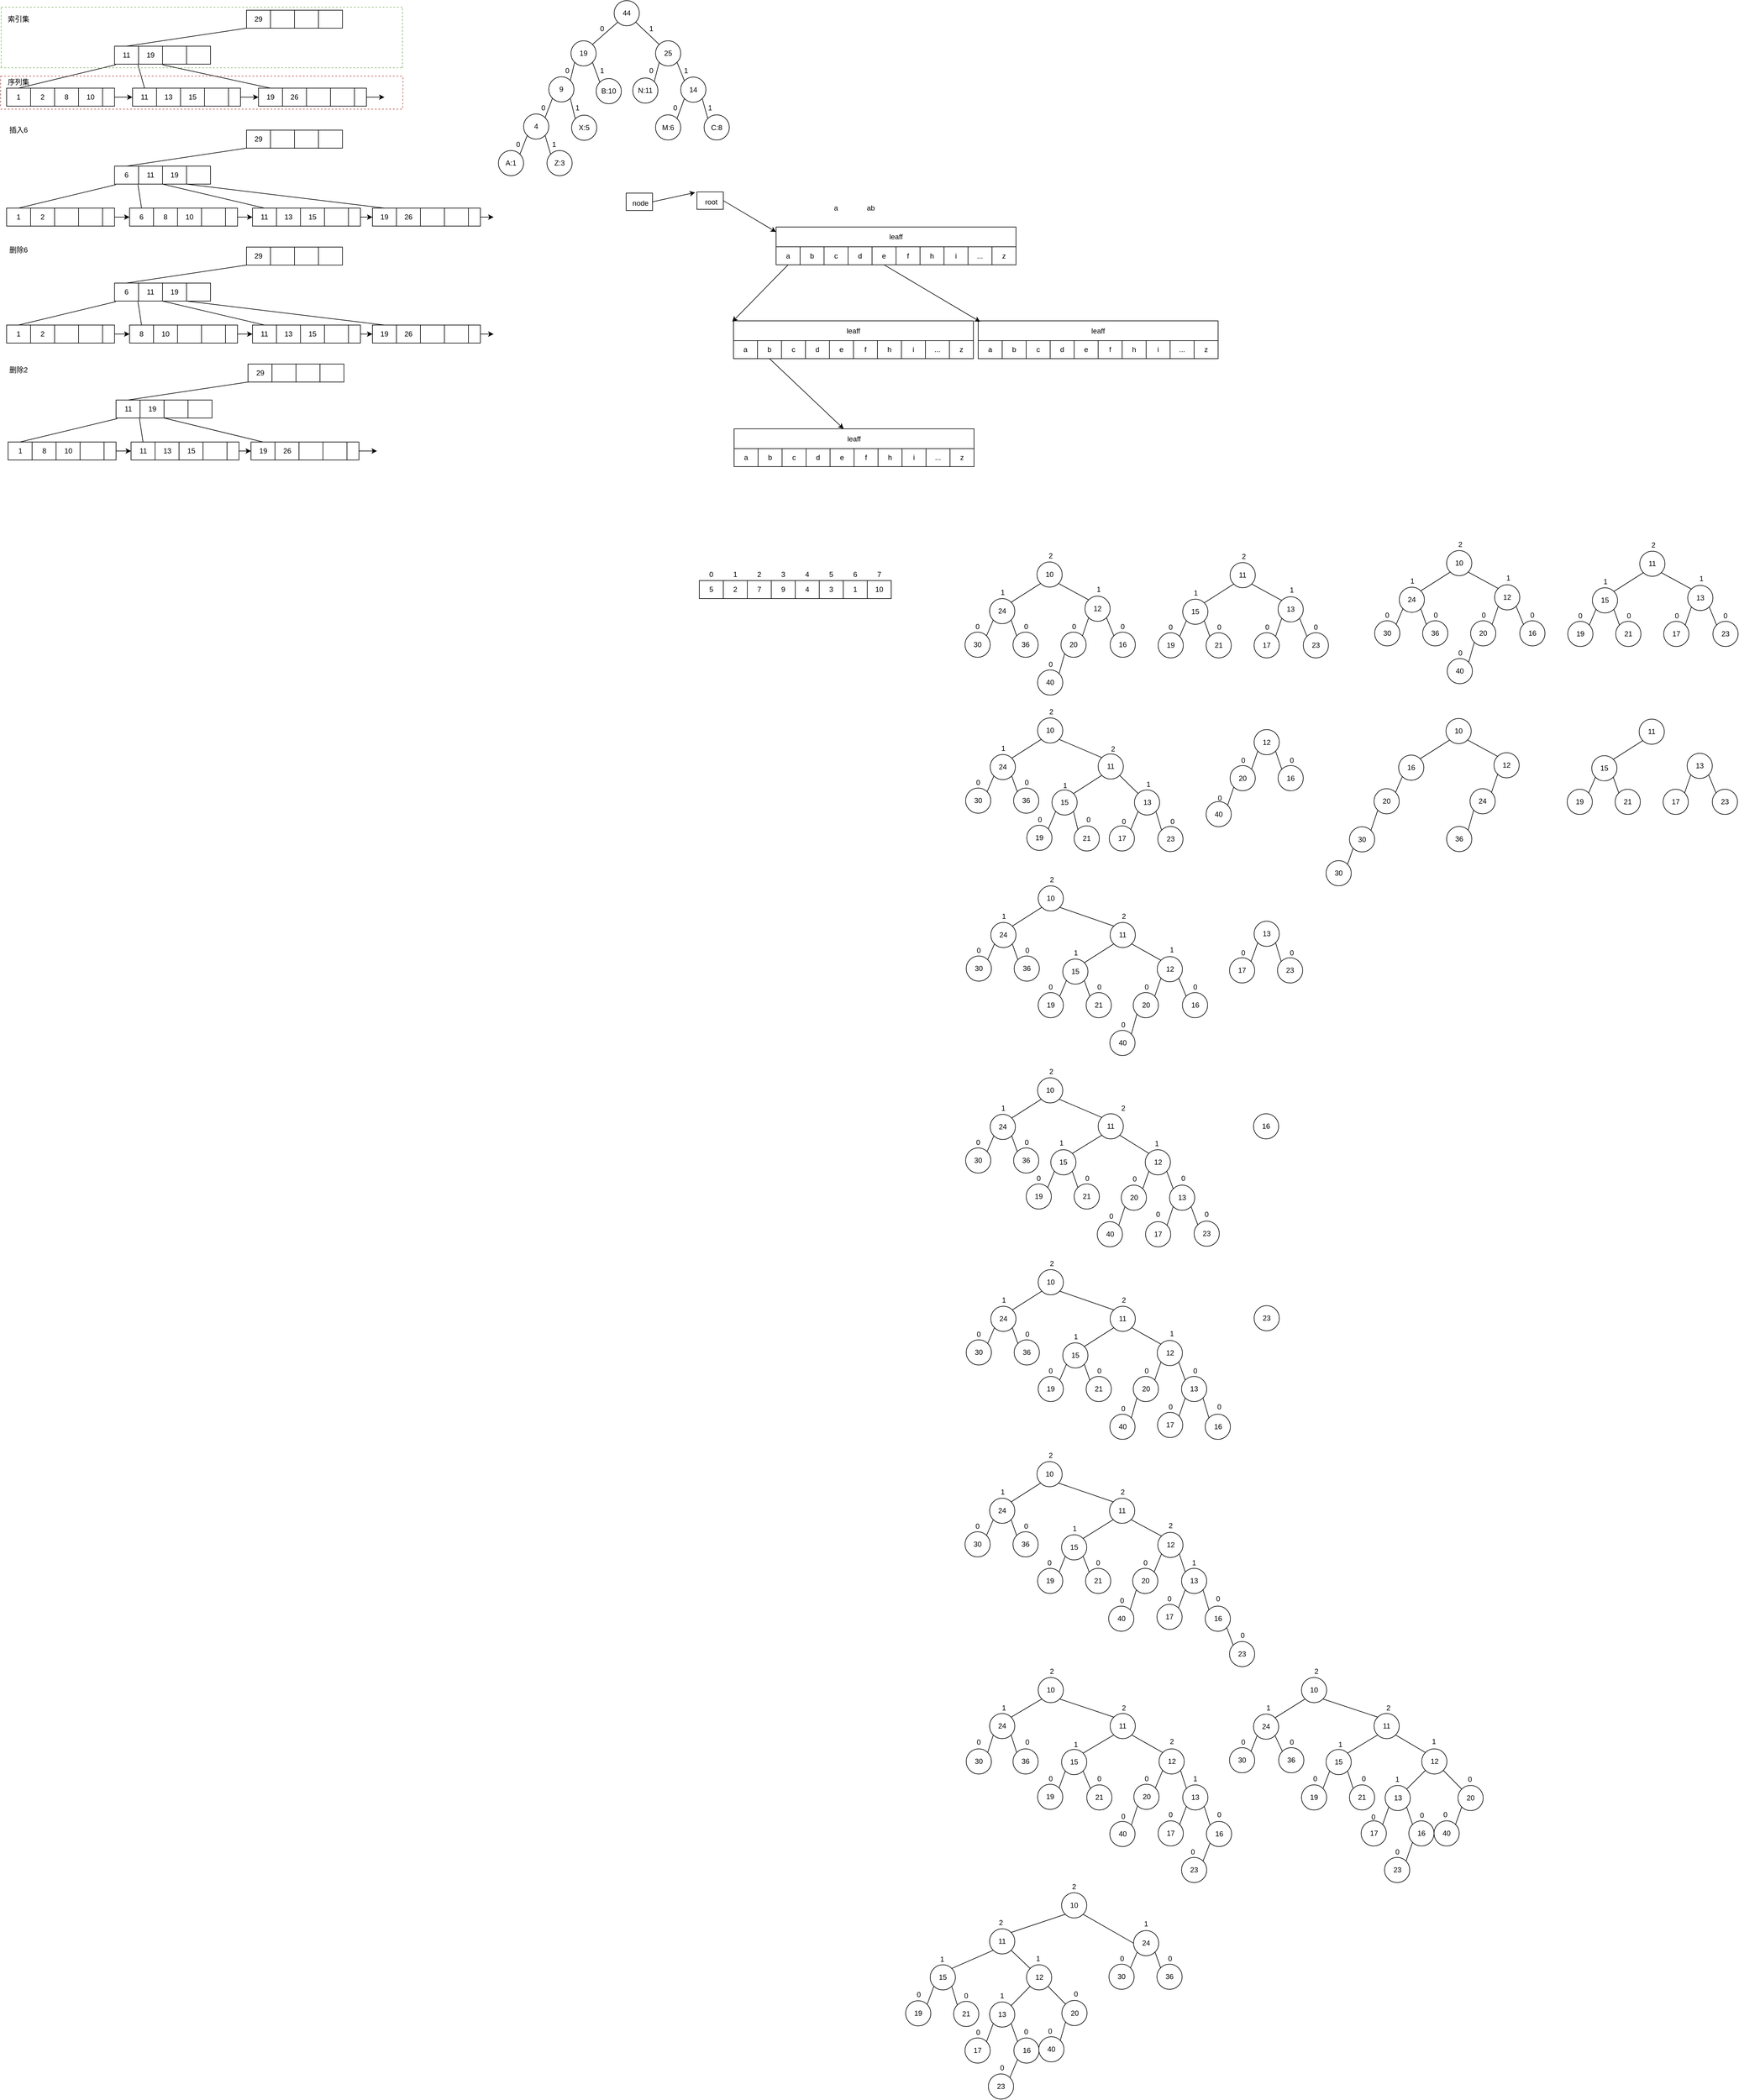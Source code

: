 <mxfile version="12.3.9" type="github" pages="1">
  <diagram id="NFb6xIKv0WvjEmluln3C" name="第 1 页">
    <mxGraphModel dx="622" dy="-1231" grid="1" gridSize="10" guides="1" tooltips="1" connect="1" arrows="1" fold="1" page="0" pageScale="1" pageWidth="827" pageHeight="1169" math="0" shadow="0">
      <root>
        <mxCell id="0"/>
        <mxCell id="1" parent="0"/>
        <mxCell id="BwGiMZjiIL-_lYg8AVQy-2" value="11" style="rounded=0;whiteSpace=wrap;html=1;" parent="1" vertex="1">
          <mxGeometry x="1020" y="2420" width="40" height="30" as="geometry"/>
        </mxCell>
        <mxCell id="BwGiMZjiIL-_lYg8AVQy-3" value="19" style="rounded=0;whiteSpace=wrap;html=1;" parent="1" vertex="1">
          <mxGeometry x="1060" y="2420" width="40" height="30" as="geometry"/>
        </mxCell>
        <mxCell id="BwGiMZjiIL-_lYg8AVQy-4" value="" style="rounded=0;whiteSpace=wrap;html=1;" parent="1" vertex="1">
          <mxGeometry x="1100" y="2420" width="40" height="30" as="geometry"/>
        </mxCell>
        <mxCell id="BwGiMZjiIL-_lYg8AVQy-5" value="" style="rounded=0;whiteSpace=wrap;html=1;" parent="1" vertex="1">
          <mxGeometry x="1140" y="2420" width="40" height="30" as="geometry"/>
        </mxCell>
        <mxCell id="BwGiMZjiIL-_lYg8AVQy-7" value="1" style="rounded=0;whiteSpace=wrap;html=1;" parent="1" vertex="1">
          <mxGeometry x="840" y="2490" width="40" height="30" as="geometry"/>
        </mxCell>
        <mxCell id="BwGiMZjiIL-_lYg8AVQy-8" value="2" style="rounded=0;whiteSpace=wrap;html=1;" parent="1" vertex="1">
          <mxGeometry x="880" y="2490" width="40" height="30" as="geometry"/>
        </mxCell>
        <mxCell id="BwGiMZjiIL-_lYg8AVQy-9" value="8" style="rounded=0;whiteSpace=wrap;html=1;" parent="1" vertex="1">
          <mxGeometry x="920" y="2490" width="40" height="30" as="geometry"/>
        </mxCell>
        <mxCell id="BwGiMZjiIL-_lYg8AVQy-10" value="10" style="rounded=0;whiteSpace=wrap;html=1;" parent="1" vertex="1">
          <mxGeometry x="960" y="2490" width="40" height="30" as="geometry"/>
        </mxCell>
        <mxCell id="BwGiMZjiIL-_lYg8AVQy-12" value="19" style="rounded=0;whiteSpace=wrap;html=1;" parent="1" vertex="1">
          <mxGeometry x="1260" y="2490" width="40" height="30" as="geometry"/>
        </mxCell>
        <mxCell id="BwGiMZjiIL-_lYg8AVQy-13" value="26" style="rounded=0;whiteSpace=wrap;html=1;" parent="1" vertex="1">
          <mxGeometry x="1300" y="2490" width="40" height="30" as="geometry"/>
        </mxCell>
        <mxCell id="BwGiMZjiIL-_lYg8AVQy-14" value="" style="rounded=0;whiteSpace=wrap;html=1;" parent="1" vertex="1">
          <mxGeometry x="1340" y="2490" width="40" height="30" as="geometry"/>
        </mxCell>
        <mxCell id="BwGiMZjiIL-_lYg8AVQy-15" value="" style="rounded=0;whiteSpace=wrap;html=1;" parent="1" vertex="1">
          <mxGeometry x="1380" y="2490" width="40" height="30" as="geometry"/>
        </mxCell>
        <mxCell id="BwGiMZjiIL-_lYg8AVQy-19" value="" style="endArrow=none;html=1;entryX=0.05;entryY=1.033;entryDx=0;entryDy=0;entryPerimeter=0;exitX=0.5;exitY=0;exitDx=0;exitDy=0;exitPerimeter=0;" parent="1" source="BwGiMZjiIL-_lYg8AVQy-7" target="BwGiMZjiIL-_lYg8AVQy-2" edge="1">
          <mxGeometry width="50" height="50" relative="1" as="geometry">
            <mxPoint x="1050" y="2620" as="sourcePoint"/>
            <mxPoint x="1100" y="2570" as="targetPoint"/>
          </mxGeometry>
        </mxCell>
        <mxCell id="BwGiMZjiIL-_lYg8AVQy-20" value="" style="endArrow=none;html=1;entryX=0;entryY=1.033;entryDx=0;entryDy=0;entryPerimeter=0;exitX=0.5;exitY=0;exitDx=0;exitDy=0;" parent="1" source="BwGiMZjiIL-_lYg8AVQy-12" target="BwGiMZjiIL-_lYg8AVQy-4" edge="1">
          <mxGeometry width="50" height="50" relative="1" as="geometry">
            <mxPoint x="1140" y="2630" as="sourcePoint"/>
            <mxPoint x="1190" y="2580" as="targetPoint"/>
          </mxGeometry>
        </mxCell>
        <mxCell id="BwGiMZjiIL-_lYg8AVQy-21" value="11" style="rounded=0;whiteSpace=wrap;html=1;" parent="1" vertex="1">
          <mxGeometry x="1050" y="2490" width="40" height="30" as="geometry"/>
        </mxCell>
        <mxCell id="BwGiMZjiIL-_lYg8AVQy-22" value="13" style="rounded=0;whiteSpace=wrap;html=1;" parent="1" vertex="1">
          <mxGeometry x="1090" y="2490" width="40" height="30" as="geometry"/>
        </mxCell>
        <mxCell id="BwGiMZjiIL-_lYg8AVQy-23" value="15" style="rounded=0;whiteSpace=wrap;html=1;" parent="1" vertex="1">
          <mxGeometry x="1130" y="2490" width="40" height="30" as="geometry"/>
        </mxCell>
        <mxCell id="BwGiMZjiIL-_lYg8AVQy-24" value="" style="rounded=0;whiteSpace=wrap;html=1;" parent="1" vertex="1">
          <mxGeometry x="1170" y="2490" width="40" height="30" as="geometry"/>
        </mxCell>
        <mxCell id="BwGiMZjiIL-_lYg8AVQy-28" value="" style="endArrow=none;html=1;entryX=-0.025;entryY=1.033;entryDx=0;entryDy=0;exitX=0.5;exitY=0;exitDx=0;exitDy=0;entryPerimeter=0;" parent="1" source="BwGiMZjiIL-_lYg8AVQy-21" target="BwGiMZjiIL-_lYg8AVQy-3" edge="1">
          <mxGeometry width="50" height="50" relative="1" as="geometry">
            <mxPoint x="1180" y="2640" as="sourcePoint"/>
            <mxPoint x="1230" y="2590" as="targetPoint"/>
          </mxGeometry>
        </mxCell>
        <mxCell id="BwGiMZjiIL-_lYg8AVQy-37" value="29" style="rounded=0;whiteSpace=wrap;html=1;" parent="1" vertex="1">
          <mxGeometry x="1240" y="2360" width="40" height="30" as="geometry"/>
        </mxCell>
        <mxCell id="BwGiMZjiIL-_lYg8AVQy-38" value="" style="rounded=0;whiteSpace=wrap;html=1;" parent="1" vertex="1">
          <mxGeometry x="1280" y="2360" width="40" height="30" as="geometry"/>
        </mxCell>
        <mxCell id="BwGiMZjiIL-_lYg8AVQy-39" value="" style="rounded=0;whiteSpace=wrap;html=1;" parent="1" vertex="1">
          <mxGeometry x="1320" y="2360" width="40" height="30" as="geometry"/>
        </mxCell>
        <mxCell id="BwGiMZjiIL-_lYg8AVQy-40" value="" style="rounded=0;whiteSpace=wrap;html=1;" parent="1" vertex="1">
          <mxGeometry x="1360" y="2360" width="40" height="30" as="geometry"/>
        </mxCell>
        <mxCell id="BwGiMZjiIL-_lYg8AVQy-41" value="" style="endArrow=none;html=1;entryX=0;entryY=1;entryDx=0;entryDy=0;entryPerimeter=0;exitX=0.5;exitY=0;exitDx=0;exitDy=0;" parent="1" source="BwGiMZjiIL-_lYg8AVQy-2" target="BwGiMZjiIL-_lYg8AVQy-37" edge="1">
          <mxGeometry width="50" height="50" relative="1" as="geometry">
            <mxPoint x="1050" y="2390" as="sourcePoint"/>
            <mxPoint x="1100" y="2340" as="targetPoint"/>
          </mxGeometry>
        </mxCell>
        <mxCell id="BwGiMZjiIL-_lYg8AVQy-44" value="" style="rounded=0;whiteSpace=wrap;html=1;" parent="1" vertex="1">
          <mxGeometry x="1000" y="2490" width="20" height="30" as="geometry"/>
        </mxCell>
        <mxCell id="BwGiMZjiIL-_lYg8AVQy-45" value="" style="endArrow=classic;html=1;entryX=0;entryY=0.5;entryDx=0;entryDy=0;" parent="1" source="BwGiMZjiIL-_lYg8AVQy-44" target="BwGiMZjiIL-_lYg8AVQy-21" edge="1">
          <mxGeometry width="50" height="50" relative="1" as="geometry">
            <mxPoint x="1040" y="2610" as="sourcePoint"/>
            <mxPoint x="1090" y="2560" as="targetPoint"/>
          </mxGeometry>
        </mxCell>
        <mxCell id="BwGiMZjiIL-_lYg8AVQy-46" value="" style="rounded=0;whiteSpace=wrap;html=1;" parent="1" vertex="1">
          <mxGeometry x="1210" y="2490" width="20" height="30" as="geometry"/>
        </mxCell>
        <mxCell id="BwGiMZjiIL-_lYg8AVQy-47" value="" style="endArrow=classic;html=1;entryX=0;entryY=0.5;entryDx=0;entryDy=0;exitX=1;exitY=0.5;exitDx=0;exitDy=0;" parent="1" source="BwGiMZjiIL-_lYg8AVQy-46" target="BwGiMZjiIL-_lYg8AVQy-12" edge="1">
          <mxGeometry width="50" height="50" relative="1" as="geometry">
            <mxPoint x="1210" y="2580" as="sourcePoint"/>
            <mxPoint x="1260" y="2530" as="targetPoint"/>
          </mxGeometry>
        </mxCell>
        <mxCell id="BwGiMZjiIL-_lYg8AVQy-48" value="" style="endArrow=classic;html=1;exitX=1;exitY=0.5;exitDx=0;exitDy=0;" parent="1" source="BwGiMZjiIL-_lYg8AVQy-49" edge="1">
          <mxGeometry width="50" height="50" relative="1" as="geometry">
            <mxPoint x="1480" y="2560" as="sourcePoint"/>
            <mxPoint x="1470" y="2505" as="targetPoint"/>
          </mxGeometry>
        </mxCell>
        <mxCell id="BwGiMZjiIL-_lYg8AVQy-49" value="" style="rounded=0;whiteSpace=wrap;html=1;" parent="1" vertex="1">
          <mxGeometry x="1420" y="2490" width="20" height="30" as="geometry"/>
        </mxCell>
        <mxCell id="BwGiMZjiIL-_lYg8AVQy-55" value="6" style="rounded=0;whiteSpace=wrap;html=1;" parent="1" vertex="1">
          <mxGeometry x="1020" y="2620" width="40" height="30" as="geometry"/>
        </mxCell>
        <mxCell id="BwGiMZjiIL-_lYg8AVQy-56" value="11" style="rounded=0;whiteSpace=wrap;html=1;" parent="1" vertex="1">
          <mxGeometry x="1060" y="2620" width="40" height="30" as="geometry"/>
        </mxCell>
        <mxCell id="BwGiMZjiIL-_lYg8AVQy-57" value="19" style="rounded=0;whiteSpace=wrap;html=1;" parent="1" vertex="1">
          <mxGeometry x="1100" y="2620" width="40" height="30" as="geometry"/>
        </mxCell>
        <mxCell id="BwGiMZjiIL-_lYg8AVQy-58" value="" style="rounded=0;whiteSpace=wrap;html=1;" parent="1" vertex="1">
          <mxGeometry x="1140" y="2620" width="40" height="30" as="geometry"/>
        </mxCell>
        <mxCell id="BwGiMZjiIL-_lYg8AVQy-59" value="1" style="rounded=0;whiteSpace=wrap;html=1;" parent="1" vertex="1">
          <mxGeometry x="840" y="2690" width="40" height="30" as="geometry"/>
        </mxCell>
        <mxCell id="BwGiMZjiIL-_lYg8AVQy-60" value="2" style="rounded=0;whiteSpace=wrap;html=1;" parent="1" vertex="1">
          <mxGeometry x="880" y="2690" width="40" height="30" as="geometry"/>
        </mxCell>
        <mxCell id="BwGiMZjiIL-_lYg8AVQy-61" value="" style="rounded=0;whiteSpace=wrap;html=1;" parent="1" vertex="1">
          <mxGeometry x="920" y="2690" width="40" height="30" as="geometry"/>
        </mxCell>
        <mxCell id="BwGiMZjiIL-_lYg8AVQy-62" value="" style="rounded=0;whiteSpace=wrap;html=1;" parent="1" vertex="1">
          <mxGeometry x="960" y="2690" width="40" height="30" as="geometry"/>
        </mxCell>
        <mxCell id="BwGiMZjiIL-_lYg8AVQy-63" value="19" style="rounded=0;whiteSpace=wrap;html=1;" parent="1" vertex="1">
          <mxGeometry x="1450" y="2690" width="40" height="30" as="geometry"/>
        </mxCell>
        <mxCell id="BwGiMZjiIL-_lYg8AVQy-64" value="26" style="rounded=0;whiteSpace=wrap;html=1;" parent="1" vertex="1">
          <mxGeometry x="1490" y="2690" width="40" height="30" as="geometry"/>
        </mxCell>
        <mxCell id="BwGiMZjiIL-_lYg8AVQy-65" value="" style="rounded=0;whiteSpace=wrap;html=1;" parent="1" vertex="1">
          <mxGeometry x="1530" y="2690" width="40" height="30" as="geometry"/>
        </mxCell>
        <mxCell id="BwGiMZjiIL-_lYg8AVQy-66" value="" style="rounded=0;whiteSpace=wrap;html=1;" parent="1" vertex="1">
          <mxGeometry x="1570" y="2690" width="40" height="30" as="geometry"/>
        </mxCell>
        <mxCell id="BwGiMZjiIL-_lYg8AVQy-67" value="" style="endArrow=none;html=1;entryX=0.05;entryY=1.033;entryDx=0;entryDy=0;entryPerimeter=0;exitX=0.5;exitY=0;exitDx=0;exitDy=0;exitPerimeter=0;" parent="1" source="BwGiMZjiIL-_lYg8AVQy-59" target="BwGiMZjiIL-_lYg8AVQy-55" edge="1">
          <mxGeometry width="50" height="50" relative="1" as="geometry">
            <mxPoint x="1050" y="2820" as="sourcePoint"/>
            <mxPoint x="1100" y="2770" as="targetPoint"/>
          </mxGeometry>
        </mxCell>
        <mxCell id="BwGiMZjiIL-_lYg8AVQy-68" value="" style="endArrow=none;html=1;entryX=1;entryY=1;entryDx=0;entryDy=0;entryPerimeter=0;exitX=0.5;exitY=0;exitDx=0;exitDy=0;" parent="1" source="BwGiMZjiIL-_lYg8AVQy-63" target="BwGiMZjiIL-_lYg8AVQy-57" edge="1">
          <mxGeometry width="50" height="50" relative="1" as="geometry">
            <mxPoint x="1140" y="2830" as="sourcePoint"/>
            <mxPoint x="1190" y="2780" as="targetPoint"/>
          </mxGeometry>
        </mxCell>
        <mxCell id="BwGiMZjiIL-_lYg8AVQy-69" value="11" style="rounded=0;whiteSpace=wrap;html=1;" parent="1" vertex="1">
          <mxGeometry x="1250" y="2690" width="40" height="30" as="geometry"/>
        </mxCell>
        <mxCell id="BwGiMZjiIL-_lYg8AVQy-70" value="13" style="rounded=0;whiteSpace=wrap;html=1;" parent="1" vertex="1">
          <mxGeometry x="1290" y="2690" width="40" height="30" as="geometry"/>
        </mxCell>
        <mxCell id="BwGiMZjiIL-_lYg8AVQy-71" value="15" style="rounded=0;whiteSpace=wrap;html=1;" parent="1" vertex="1">
          <mxGeometry x="1330" y="2690" width="40" height="30" as="geometry"/>
        </mxCell>
        <mxCell id="BwGiMZjiIL-_lYg8AVQy-72" value="" style="rounded=0;whiteSpace=wrap;html=1;" parent="1" vertex="1">
          <mxGeometry x="1370" y="2690" width="40" height="30" as="geometry"/>
        </mxCell>
        <mxCell id="BwGiMZjiIL-_lYg8AVQy-73" value="" style="endArrow=none;html=1;entryX=1;entryY=1;entryDx=0;entryDy=0;exitX=0.5;exitY=0;exitDx=0;exitDy=0;entryPerimeter=0;" parent="1" source="BwGiMZjiIL-_lYg8AVQy-69" target="BwGiMZjiIL-_lYg8AVQy-56" edge="1">
          <mxGeometry width="50" height="50" relative="1" as="geometry">
            <mxPoint x="1180" y="2840" as="sourcePoint"/>
            <mxPoint x="1230" y="2790" as="targetPoint"/>
          </mxGeometry>
        </mxCell>
        <mxCell id="BwGiMZjiIL-_lYg8AVQy-74" value="29" style="rounded=0;whiteSpace=wrap;html=1;" parent="1" vertex="1">
          <mxGeometry x="1240" y="2560" width="40" height="30" as="geometry"/>
        </mxCell>
        <mxCell id="BwGiMZjiIL-_lYg8AVQy-75" value="" style="rounded=0;whiteSpace=wrap;html=1;" parent="1" vertex="1">
          <mxGeometry x="1280" y="2560" width="40" height="30" as="geometry"/>
        </mxCell>
        <mxCell id="BwGiMZjiIL-_lYg8AVQy-76" value="" style="rounded=0;whiteSpace=wrap;html=1;" parent="1" vertex="1">
          <mxGeometry x="1320" y="2560" width="40" height="30" as="geometry"/>
        </mxCell>
        <mxCell id="BwGiMZjiIL-_lYg8AVQy-77" value="" style="rounded=0;whiteSpace=wrap;html=1;" parent="1" vertex="1">
          <mxGeometry x="1360" y="2560" width="40" height="30" as="geometry"/>
        </mxCell>
        <mxCell id="BwGiMZjiIL-_lYg8AVQy-78" value="" style="endArrow=none;html=1;entryX=0;entryY=1;entryDx=0;entryDy=0;entryPerimeter=0;exitX=0.5;exitY=0;exitDx=0;exitDy=0;" parent="1" source="BwGiMZjiIL-_lYg8AVQy-55" target="BwGiMZjiIL-_lYg8AVQy-74" edge="1">
          <mxGeometry width="50" height="50" relative="1" as="geometry">
            <mxPoint x="1050" y="2590" as="sourcePoint"/>
            <mxPoint x="1100" y="2540" as="targetPoint"/>
          </mxGeometry>
        </mxCell>
        <mxCell id="BwGiMZjiIL-_lYg8AVQy-79" value="" style="rounded=0;whiteSpace=wrap;html=1;" parent="1" vertex="1">
          <mxGeometry x="1000" y="2690" width="20" height="30" as="geometry"/>
        </mxCell>
        <mxCell id="BwGiMZjiIL-_lYg8AVQy-80" value="" style="endArrow=classic;html=1;entryX=0;entryY=0.5;entryDx=0;entryDy=0;" parent="1" source="BwGiMZjiIL-_lYg8AVQy-79" target="BwGiMZjiIL-_lYg8AVQy-85" edge="1">
          <mxGeometry width="50" height="50" relative="1" as="geometry">
            <mxPoint x="1040" y="2810" as="sourcePoint"/>
            <mxPoint x="1090" y="2760" as="targetPoint"/>
          </mxGeometry>
        </mxCell>
        <mxCell id="BwGiMZjiIL-_lYg8AVQy-81" value="" style="rounded=0;whiteSpace=wrap;html=1;" parent="1" vertex="1">
          <mxGeometry x="1410" y="2690" width="20" height="30" as="geometry"/>
        </mxCell>
        <mxCell id="BwGiMZjiIL-_lYg8AVQy-82" value="" style="endArrow=classic;html=1;entryX=0;entryY=0.5;entryDx=0;entryDy=0;exitX=1;exitY=0.5;exitDx=0;exitDy=0;" parent="1" source="BwGiMZjiIL-_lYg8AVQy-81" target="BwGiMZjiIL-_lYg8AVQy-63" edge="1">
          <mxGeometry width="50" height="50" relative="1" as="geometry">
            <mxPoint x="1430" y="2780" as="sourcePoint"/>
            <mxPoint x="1480" y="2730" as="targetPoint"/>
          </mxGeometry>
        </mxCell>
        <mxCell id="BwGiMZjiIL-_lYg8AVQy-83" value="" style="endArrow=classic;html=1;exitX=1;exitY=0.5;exitDx=0;exitDy=0;" parent="1" source="BwGiMZjiIL-_lYg8AVQy-84" edge="1">
          <mxGeometry width="50" height="50" relative="1" as="geometry">
            <mxPoint x="1670" y="2760" as="sourcePoint"/>
            <mxPoint x="1652" y="2705" as="targetPoint"/>
          </mxGeometry>
        </mxCell>
        <mxCell id="BwGiMZjiIL-_lYg8AVQy-84" value="" style="rounded=0;whiteSpace=wrap;html=1;" parent="1" vertex="1">
          <mxGeometry x="1610" y="2690" width="20" height="30" as="geometry"/>
        </mxCell>
        <mxCell id="BwGiMZjiIL-_lYg8AVQy-85" value="6" style="rounded=0;whiteSpace=wrap;html=1;" parent="1" vertex="1">
          <mxGeometry x="1045" y="2690" width="40" height="30" as="geometry"/>
        </mxCell>
        <mxCell id="BwGiMZjiIL-_lYg8AVQy-86" value="8" style="rounded=0;whiteSpace=wrap;html=1;" parent="1" vertex="1">
          <mxGeometry x="1085" y="2690" width="40" height="30" as="geometry"/>
        </mxCell>
        <mxCell id="BwGiMZjiIL-_lYg8AVQy-87" value="10" style="rounded=0;whiteSpace=wrap;html=1;" parent="1" vertex="1">
          <mxGeometry x="1125" y="2690" width="40" height="30" as="geometry"/>
        </mxCell>
        <mxCell id="BwGiMZjiIL-_lYg8AVQy-88" value="" style="rounded=0;whiteSpace=wrap;html=1;" parent="1" vertex="1">
          <mxGeometry x="1165" y="2690" width="40" height="30" as="geometry"/>
        </mxCell>
        <mxCell id="BwGiMZjiIL-_lYg8AVQy-89" value="" style="endArrow=classic;html=1;exitX=1;exitY=0.5;exitDx=0;exitDy=0;entryX=0;entryY=0.5;entryDx=0;entryDy=0;" parent="1" source="BwGiMZjiIL-_lYg8AVQy-90" target="BwGiMZjiIL-_lYg8AVQy-69" edge="1">
          <mxGeometry width="50" height="50" relative="1" as="geometry">
            <mxPoint x="1265" y="2760" as="sourcePoint"/>
            <mxPoint x="1255" y="2705" as="targetPoint"/>
          </mxGeometry>
        </mxCell>
        <mxCell id="BwGiMZjiIL-_lYg8AVQy-90" value="" style="rounded=0;whiteSpace=wrap;html=1;" parent="1" vertex="1">
          <mxGeometry x="1205" y="2690" width="20" height="30" as="geometry"/>
        </mxCell>
        <mxCell id="BwGiMZjiIL-_lYg8AVQy-91" value="" style="endArrow=none;html=1;entryX=0.975;entryY=1.033;entryDx=0;entryDy=0;entryPerimeter=0;exitX=0.5;exitY=0;exitDx=0;exitDy=0;" parent="1" source="BwGiMZjiIL-_lYg8AVQy-85" target="BwGiMZjiIL-_lYg8AVQy-55" edge="1">
          <mxGeometry width="50" height="50" relative="1" as="geometry">
            <mxPoint x="1050" y="2840" as="sourcePoint"/>
            <mxPoint x="1100" y="2790" as="targetPoint"/>
          </mxGeometry>
        </mxCell>
        <mxCell id="BwGiMZjiIL-_lYg8AVQy-92" value="插入6" style="text;html=1;strokeColor=none;fillColor=none;align=center;verticalAlign=middle;whiteSpace=wrap;rounded=0;" parent="1" vertex="1">
          <mxGeometry x="840" y="2550" width="40" height="20" as="geometry"/>
        </mxCell>
        <mxCell id="BwGiMZjiIL-_lYg8AVQy-93" value="" style="endArrow=none;dashed=1;html=1;fillColor=#d5e8d4;strokeColor=#82b366;" parent="1" edge="1">
          <mxGeometry width="50" height="50" relative="1" as="geometry">
            <mxPoint x="831" y="2355" as="sourcePoint"/>
            <mxPoint x="1501" y="2355" as="targetPoint"/>
          </mxGeometry>
        </mxCell>
        <mxCell id="BwGiMZjiIL-_lYg8AVQy-94" value="" style="endArrow=none;dashed=1;html=1;fillColor=#f8cecc;strokeColor=#b85450;" parent="1" edge="1">
          <mxGeometry width="50" height="50" relative="1" as="geometry">
            <mxPoint x="1500.5" y="2523" as="sourcePoint"/>
            <mxPoint x="1501" y="2470" as="targetPoint"/>
          </mxGeometry>
        </mxCell>
        <mxCell id="BwGiMZjiIL-_lYg8AVQy-95" value="" style="endArrow=none;dashed=1;html=1;fillColor=#d5e8d4;strokeColor=#82b366;" parent="1" edge="1">
          <mxGeometry width="50" height="50" relative="1" as="geometry">
            <mxPoint x="830" y="2456" as="sourcePoint"/>
            <mxPoint x="1500" y="2456" as="targetPoint"/>
          </mxGeometry>
        </mxCell>
        <mxCell id="BwGiMZjiIL-_lYg8AVQy-96" value="" style="endArrow=none;dashed=1;html=1;fillColor=#d5e8d4;strokeColor=#82b366;" parent="1" edge="1">
          <mxGeometry width="50" height="50" relative="1" as="geometry">
            <mxPoint x="1500" y="2456" as="sourcePoint"/>
            <mxPoint x="1500" y="2356" as="targetPoint"/>
          </mxGeometry>
        </mxCell>
        <mxCell id="BwGiMZjiIL-_lYg8AVQy-98" value="" style="endArrow=none;dashed=1;html=1;fillColor=#f8cecc;strokeColor=#b85450;" parent="1" edge="1">
          <mxGeometry width="50" height="50" relative="1" as="geometry">
            <mxPoint x="830" y="2470" as="sourcePoint"/>
            <mxPoint x="1500" y="2470" as="targetPoint"/>
          </mxGeometry>
        </mxCell>
        <mxCell id="BwGiMZjiIL-_lYg8AVQy-99" value="" style="endArrow=none;dashed=1;html=1;fillColor=#f8cecc;strokeColor=#b85450;" parent="1" edge="1">
          <mxGeometry width="50" height="50" relative="1" as="geometry">
            <mxPoint x="830" y="2525" as="sourcePoint"/>
            <mxPoint x="1500" y="2525" as="targetPoint"/>
          </mxGeometry>
        </mxCell>
        <mxCell id="BwGiMZjiIL-_lYg8AVQy-100" value="" style="endArrow=none;dashed=1;html=1;fillColor=#f8cecc;strokeColor=#b85450;" parent="1" edge="1">
          <mxGeometry width="50" height="50" relative="1" as="geometry">
            <mxPoint x="830" y="2520" as="sourcePoint"/>
            <mxPoint x="830" y="2470" as="targetPoint"/>
          </mxGeometry>
        </mxCell>
        <mxCell id="BwGiMZjiIL-_lYg8AVQy-101" value="" style="endArrow=none;dashed=1;html=1;fillColor=#d5e8d4;strokeColor=#82b366;" parent="1" edge="1">
          <mxGeometry width="50" height="50" relative="1" as="geometry">
            <mxPoint x="831" y="2455" as="sourcePoint"/>
            <mxPoint x="831" y="2355" as="targetPoint"/>
          </mxGeometry>
        </mxCell>
        <mxCell id="BwGiMZjiIL-_lYg8AVQy-102" value="索引集" style="text;html=1;strokeColor=none;fillColor=none;align=center;verticalAlign=middle;whiteSpace=wrap;rounded=0;" parent="1" vertex="1">
          <mxGeometry x="840" y="2365" width="40" height="20" as="geometry"/>
        </mxCell>
        <mxCell id="BwGiMZjiIL-_lYg8AVQy-103" value="序列集" style="text;html=1;strokeColor=none;fillColor=none;align=center;verticalAlign=middle;whiteSpace=wrap;rounded=0;" parent="1" vertex="1">
          <mxGeometry x="840" y="2470" width="40" height="20" as="geometry"/>
        </mxCell>
        <mxCell id="BwGiMZjiIL-_lYg8AVQy-144" value="6" style="rounded=0;whiteSpace=wrap;html=1;" parent="1" vertex="1">
          <mxGeometry x="1020" y="2815" width="40" height="30" as="geometry"/>
        </mxCell>
        <mxCell id="BwGiMZjiIL-_lYg8AVQy-145" value="11" style="rounded=0;whiteSpace=wrap;html=1;" parent="1" vertex="1">
          <mxGeometry x="1060" y="2815" width="40" height="30" as="geometry"/>
        </mxCell>
        <mxCell id="BwGiMZjiIL-_lYg8AVQy-146" value="19" style="rounded=0;whiteSpace=wrap;html=1;" parent="1" vertex="1">
          <mxGeometry x="1100" y="2815" width="40" height="30" as="geometry"/>
        </mxCell>
        <mxCell id="BwGiMZjiIL-_lYg8AVQy-147" value="" style="rounded=0;whiteSpace=wrap;html=1;" parent="1" vertex="1">
          <mxGeometry x="1140" y="2815" width="40" height="30" as="geometry"/>
        </mxCell>
        <mxCell id="BwGiMZjiIL-_lYg8AVQy-148" value="1" style="rounded=0;whiteSpace=wrap;html=1;" parent="1" vertex="1">
          <mxGeometry x="840" y="2885" width="40" height="30" as="geometry"/>
        </mxCell>
        <mxCell id="BwGiMZjiIL-_lYg8AVQy-149" value="2" style="rounded=0;whiteSpace=wrap;html=1;" parent="1" vertex="1">
          <mxGeometry x="880" y="2885" width="40" height="30" as="geometry"/>
        </mxCell>
        <mxCell id="BwGiMZjiIL-_lYg8AVQy-150" value="" style="rounded=0;whiteSpace=wrap;html=1;" parent="1" vertex="1">
          <mxGeometry x="920" y="2885" width="40" height="30" as="geometry"/>
        </mxCell>
        <mxCell id="BwGiMZjiIL-_lYg8AVQy-151" value="" style="rounded=0;whiteSpace=wrap;html=1;" parent="1" vertex="1">
          <mxGeometry x="960" y="2885" width="40" height="30" as="geometry"/>
        </mxCell>
        <mxCell id="BwGiMZjiIL-_lYg8AVQy-152" value="19" style="rounded=0;whiteSpace=wrap;html=1;" parent="1" vertex="1">
          <mxGeometry x="1450" y="2885" width="40" height="30" as="geometry"/>
        </mxCell>
        <mxCell id="BwGiMZjiIL-_lYg8AVQy-153" value="26" style="rounded=0;whiteSpace=wrap;html=1;" parent="1" vertex="1">
          <mxGeometry x="1490" y="2885" width="40" height="30" as="geometry"/>
        </mxCell>
        <mxCell id="BwGiMZjiIL-_lYg8AVQy-154" value="" style="rounded=0;whiteSpace=wrap;html=1;" parent="1" vertex="1">
          <mxGeometry x="1530" y="2885" width="40" height="30" as="geometry"/>
        </mxCell>
        <mxCell id="BwGiMZjiIL-_lYg8AVQy-155" value="" style="rounded=0;whiteSpace=wrap;html=1;" parent="1" vertex="1">
          <mxGeometry x="1570" y="2885" width="40" height="30" as="geometry"/>
        </mxCell>
        <mxCell id="BwGiMZjiIL-_lYg8AVQy-156" value="" style="endArrow=none;html=1;entryX=0.05;entryY=1.033;entryDx=0;entryDy=0;entryPerimeter=0;exitX=0.5;exitY=0;exitDx=0;exitDy=0;exitPerimeter=0;" parent="1" source="BwGiMZjiIL-_lYg8AVQy-148" target="BwGiMZjiIL-_lYg8AVQy-144" edge="1">
          <mxGeometry width="50" height="50" relative="1" as="geometry">
            <mxPoint x="1050" y="3015" as="sourcePoint"/>
            <mxPoint x="1100" y="2965" as="targetPoint"/>
          </mxGeometry>
        </mxCell>
        <mxCell id="BwGiMZjiIL-_lYg8AVQy-157" value="" style="endArrow=none;html=1;entryX=1;entryY=1;entryDx=0;entryDy=0;entryPerimeter=0;exitX=0.5;exitY=0;exitDx=0;exitDy=0;" parent="1" source="BwGiMZjiIL-_lYg8AVQy-152" target="BwGiMZjiIL-_lYg8AVQy-146" edge="1">
          <mxGeometry width="50" height="50" relative="1" as="geometry">
            <mxPoint x="1140" y="3025" as="sourcePoint"/>
            <mxPoint x="1190" y="2975" as="targetPoint"/>
          </mxGeometry>
        </mxCell>
        <mxCell id="BwGiMZjiIL-_lYg8AVQy-158" value="11" style="rounded=0;whiteSpace=wrap;html=1;" parent="1" vertex="1">
          <mxGeometry x="1250" y="2885" width="40" height="30" as="geometry"/>
        </mxCell>
        <mxCell id="BwGiMZjiIL-_lYg8AVQy-159" value="13" style="rounded=0;whiteSpace=wrap;html=1;" parent="1" vertex="1">
          <mxGeometry x="1290" y="2885" width="40" height="30" as="geometry"/>
        </mxCell>
        <mxCell id="BwGiMZjiIL-_lYg8AVQy-160" value="15" style="rounded=0;whiteSpace=wrap;html=1;" parent="1" vertex="1">
          <mxGeometry x="1330" y="2885" width="40" height="30" as="geometry"/>
        </mxCell>
        <mxCell id="BwGiMZjiIL-_lYg8AVQy-161" value="" style="rounded=0;whiteSpace=wrap;html=1;" parent="1" vertex="1">
          <mxGeometry x="1370" y="2885" width="40" height="30" as="geometry"/>
        </mxCell>
        <mxCell id="BwGiMZjiIL-_lYg8AVQy-162" value="" style="endArrow=none;html=1;entryX=1;entryY=1;entryDx=0;entryDy=0;exitX=0.5;exitY=0;exitDx=0;exitDy=0;entryPerimeter=0;" parent="1" source="BwGiMZjiIL-_lYg8AVQy-158" target="BwGiMZjiIL-_lYg8AVQy-145" edge="1">
          <mxGeometry width="50" height="50" relative="1" as="geometry">
            <mxPoint x="1180" y="3035" as="sourcePoint"/>
            <mxPoint x="1230" y="2985" as="targetPoint"/>
          </mxGeometry>
        </mxCell>
        <mxCell id="BwGiMZjiIL-_lYg8AVQy-163" value="29" style="rounded=0;whiteSpace=wrap;html=1;" parent="1" vertex="1">
          <mxGeometry x="1240" y="2755" width="40" height="30" as="geometry"/>
        </mxCell>
        <mxCell id="BwGiMZjiIL-_lYg8AVQy-164" value="" style="rounded=0;whiteSpace=wrap;html=1;" parent="1" vertex="1">
          <mxGeometry x="1280" y="2755" width="40" height="30" as="geometry"/>
        </mxCell>
        <mxCell id="BwGiMZjiIL-_lYg8AVQy-165" value="" style="rounded=0;whiteSpace=wrap;html=1;" parent="1" vertex="1">
          <mxGeometry x="1320" y="2755" width="40" height="30" as="geometry"/>
        </mxCell>
        <mxCell id="BwGiMZjiIL-_lYg8AVQy-166" value="" style="rounded=0;whiteSpace=wrap;html=1;" parent="1" vertex="1">
          <mxGeometry x="1360" y="2755" width="40" height="30" as="geometry"/>
        </mxCell>
        <mxCell id="BwGiMZjiIL-_lYg8AVQy-167" value="" style="endArrow=none;html=1;entryX=0;entryY=1;entryDx=0;entryDy=0;entryPerimeter=0;exitX=0.5;exitY=0;exitDx=0;exitDy=0;" parent="1" source="BwGiMZjiIL-_lYg8AVQy-144" target="BwGiMZjiIL-_lYg8AVQy-163" edge="1">
          <mxGeometry width="50" height="50" relative="1" as="geometry">
            <mxPoint x="1050" y="2785" as="sourcePoint"/>
            <mxPoint x="1100" y="2735" as="targetPoint"/>
          </mxGeometry>
        </mxCell>
        <mxCell id="BwGiMZjiIL-_lYg8AVQy-168" value="" style="rounded=0;whiteSpace=wrap;html=1;" parent="1" vertex="1">
          <mxGeometry x="1000" y="2885" width="20" height="30" as="geometry"/>
        </mxCell>
        <mxCell id="BwGiMZjiIL-_lYg8AVQy-169" value="" style="endArrow=classic;html=1;entryX=0;entryY=0.5;entryDx=0;entryDy=0;" parent="1" source="BwGiMZjiIL-_lYg8AVQy-168" target="BwGiMZjiIL-_lYg8AVQy-174" edge="1">
          <mxGeometry width="50" height="50" relative="1" as="geometry">
            <mxPoint x="1040" y="3005" as="sourcePoint"/>
            <mxPoint x="1090" y="2955" as="targetPoint"/>
          </mxGeometry>
        </mxCell>
        <mxCell id="BwGiMZjiIL-_lYg8AVQy-170" value="" style="rounded=0;whiteSpace=wrap;html=1;" parent="1" vertex="1">
          <mxGeometry x="1410" y="2885" width="20" height="30" as="geometry"/>
        </mxCell>
        <mxCell id="BwGiMZjiIL-_lYg8AVQy-171" value="" style="endArrow=classic;html=1;entryX=0;entryY=0.5;entryDx=0;entryDy=0;exitX=1;exitY=0.5;exitDx=0;exitDy=0;" parent="1" source="BwGiMZjiIL-_lYg8AVQy-170" target="BwGiMZjiIL-_lYg8AVQy-152" edge="1">
          <mxGeometry width="50" height="50" relative="1" as="geometry">
            <mxPoint x="1430" y="2975" as="sourcePoint"/>
            <mxPoint x="1480" y="2925" as="targetPoint"/>
          </mxGeometry>
        </mxCell>
        <mxCell id="BwGiMZjiIL-_lYg8AVQy-172" value="" style="endArrow=classic;html=1;exitX=1;exitY=0.5;exitDx=0;exitDy=0;" parent="1" edge="1">
          <mxGeometry width="50" height="50" relative="1" as="geometry">
            <mxPoint x="1622" y="2900" as="sourcePoint"/>
            <mxPoint x="1652" y="2900" as="targetPoint"/>
          </mxGeometry>
        </mxCell>
        <mxCell id="BwGiMZjiIL-_lYg8AVQy-173" value="" style="rounded=0;whiteSpace=wrap;html=1;" parent="1" vertex="1">
          <mxGeometry x="1610" y="2885" width="20" height="30" as="geometry"/>
        </mxCell>
        <mxCell id="BwGiMZjiIL-_lYg8AVQy-174" value="8" style="rounded=0;whiteSpace=wrap;html=1;" parent="1" vertex="1">
          <mxGeometry x="1045" y="2885" width="40" height="30" as="geometry"/>
        </mxCell>
        <mxCell id="BwGiMZjiIL-_lYg8AVQy-175" value="10" style="rounded=0;whiteSpace=wrap;html=1;" parent="1" vertex="1">
          <mxGeometry x="1085" y="2885" width="40" height="30" as="geometry"/>
        </mxCell>
        <mxCell id="BwGiMZjiIL-_lYg8AVQy-176" value="" style="rounded=0;whiteSpace=wrap;html=1;" parent="1" vertex="1">
          <mxGeometry x="1125" y="2885" width="40" height="30" as="geometry"/>
        </mxCell>
        <mxCell id="BwGiMZjiIL-_lYg8AVQy-177" value="" style="rounded=0;whiteSpace=wrap;html=1;" parent="1" vertex="1">
          <mxGeometry x="1165" y="2885" width="40" height="30" as="geometry"/>
        </mxCell>
        <mxCell id="BwGiMZjiIL-_lYg8AVQy-178" value="" style="endArrow=classic;html=1;exitX=1;exitY=0.5;exitDx=0;exitDy=0;entryX=0;entryY=0.5;entryDx=0;entryDy=0;" parent="1" source="BwGiMZjiIL-_lYg8AVQy-179" target="BwGiMZjiIL-_lYg8AVQy-158" edge="1">
          <mxGeometry width="50" height="50" relative="1" as="geometry">
            <mxPoint x="1265" y="2955" as="sourcePoint"/>
            <mxPoint x="1255" y="2900" as="targetPoint"/>
          </mxGeometry>
        </mxCell>
        <mxCell id="BwGiMZjiIL-_lYg8AVQy-179" value="" style="rounded=0;whiteSpace=wrap;html=1;" parent="1" vertex="1">
          <mxGeometry x="1205" y="2885" width="20" height="30" as="geometry"/>
        </mxCell>
        <mxCell id="BwGiMZjiIL-_lYg8AVQy-180" value="" style="endArrow=none;html=1;entryX=0.975;entryY=1.033;entryDx=0;entryDy=0;entryPerimeter=0;exitX=0.5;exitY=0;exitDx=0;exitDy=0;" parent="1" source="BwGiMZjiIL-_lYg8AVQy-174" target="BwGiMZjiIL-_lYg8AVQy-144" edge="1">
          <mxGeometry width="50" height="50" relative="1" as="geometry">
            <mxPoint x="1050" y="3035" as="sourcePoint"/>
            <mxPoint x="1100" y="2985" as="targetPoint"/>
          </mxGeometry>
        </mxCell>
        <mxCell id="BwGiMZjiIL-_lYg8AVQy-181" value="删除6" style="text;html=1;strokeColor=none;fillColor=none;align=center;verticalAlign=middle;whiteSpace=wrap;rounded=0;" parent="1" vertex="1">
          <mxGeometry x="840" y="2750" width="40" height="20" as="geometry"/>
        </mxCell>
        <mxCell id="BwGiMZjiIL-_lYg8AVQy-182" value="删除2" style="text;html=1;strokeColor=none;fillColor=none;align=center;verticalAlign=middle;whiteSpace=wrap;rounded=0;" parent="1" vertex="1">
          <mxGeometry x="840" y="2950" width="40" height="20" as="geometry"/>
        </mxCell>
        <mxCell id="BwGiMZjiIL-_lYg8AVQy-183" value="11" style="rounded=0;whiteSpace=wrap;html=1;" parent="1" vertex="1">
          <mxGeometry x="1022.5" y="3010" width="40" height="30" as="geometry"/>
        </mxCell>
        <mxCell id="BwGiMZjiIL-_lYg8AVQy-184" value="19" style="rounded=0;whiteSpace=wrap;html=1;" parent="1" vertex="1">
          <mxGeometry x="1062.5" y="3010" width="40" height="30" as="geometry"/>
        </mxCell>
        <mxCell id="BwGiMZjiIL-_lYg8AVQy-185" value="" style="rounded=0;whiteSpace=wrap;html=1;" parent="1" vertex="1">
          <mxGeometry x="1102.5" y="3010" width="40" height="30" as="geometry"/>
        </mxCell>
        <mxCell id="BwGiMZjiIL-_lYg8AVQy-186" value="" style="rounded=0;whiteSpace=wrap;html=1;" parent="1" vertex="1">
          <mxGeometry x="1142.5" y="3010" width="40" height="30" as="geometry"/>
        </mxCell>
        <mxCell id="BwGiMZjiIL-_lYg8AVQy-187" value="1" style="rounded=0;whiteSpace=wrap;html=1;" parent="1" vertex="1">
          <mxGeometry x="842.5" y="3080" width="40" height="30" as="geometry"/>
        </mxCell>
        <mxCell id="BwGiMZjiIL-_lYg8AVQy-188" value="8" style="rounded=0;whiteSpace=wrap;html=1;" parent="1" vertex="1">
          <mxGeometry x="882.5" y="3080" width="40" height="30" as="geometry"/>
        </mxCell>
        <mxCell id="BwGiMZjiIL-_lYg8AVQy-189" value="10" style="rounded=0;whiteSpace=wrap;html=1;" parent="1" vertex="1">
          <mxGeometry x="922.5" y="3080" width="40" height="30" as="geometry"/>
        </mxCell>
        <mxCell id="BwGiMZjiIL-_lYg8AVQy-190" value="" style="rounded=0;whiteSpace=wrap;html=1;" parent="1" vertex="1">
          <mxGeometry x="962.5" y="3080" width="40" height="30" as="geometry"/>
        </mxCell>
        <mxCell id="BwGiMZjiIL-_lYg8AVQy-191" value="19" style="rounded=0;whiteSpace=wrap;html=1;" parent="1" vertex="1">
          <mxGeometry x="1247.5" y="3080" width="40" height="30" as="geometry"/>
        </mxCell>
        <mxCell id="BwGiMZjiIL-_lYg8AVQy-192" value="26" style="rounded=0;whiteSpace=wrap;html=1;" parent="1" vertex="1">
          <mxGeometry x="1287.5" y="3080" width="40" height="30" as="geometry"/>
        </mxCell>
        <mxCell id="BwGiMZjiIL-_lYg8AVQy-193" value="" style="rounded=0;whiteSpace=wrap;html=1;" parent="1" vertex="1">
          <mxGeometry x="1327.5" y="3080" width="40" height="30" as="geometry"/>
        </mxCell>
        <mxCell id="BwGiMZjiIL-_lYg8AVQy-194" value="" style="rounded=0;whiteSpace=wrap;html=1;" parent="1" vertex="1">
          <mxGeometry x="1367.5" y="3080" width="40" height="30" as="geometry"/>
        </mxCell>
        <mxCell id="BwGiMZjiIL-_lYg8AVQy-195" value="" style="endArrow=none;html=1;entryX=0.05;entryY=1.033;entryDx=0;entryDy=0;entryPerimeter=0;exitX=0.5;exitY=0;exitDx=0;exitDy=0;exitPerimeter=0;" parent="1" source="BwGiMZjiIL-_lYg8AVQy-187" target="BwGiMZjiIL-_lYg8AVQy-183" edge="1">
          <mxGeometry width="50" height="50" relative="1" as="geometry">
            <mxPoint x="1052.5" y="3210" as="sourcePoint"/>
            <mxPoint x="1102.5" y="3160" as="targetPoint"/>
          </mxGeometry>
        </mxCell>
        <mxCell id="BwGiMZjiIL-_lYg8AVQy-197" value="11" style="rounded=0;whiteSpace=wrap;html=1;" parent="1" vertex="1">
          <mxGeometry x="1047.5" y="3080" width="40" height="30" as="geometry"/>
        </mxCell>
        <mxCell id="BwGiMZjiIL-_lYg8AVQy-198" value="13" style="rounded=0;whiteSpace=wrap;html=1;" parent="1" vertex="1">
          <mxGeometry x="1087.5" y="3080" width="40" height="30" as="geometry"/>
        </mxCell>
        <mxCell id="BwGiMZjiIL-_lYg8AVQy-199" value="15" style="rounded=0;whiteSpace=wrap;html=1;" parent="1" vertex="1">
          <mxGeometry x="1127.5" y="3080" width="40" height="30" as="geometry"/>
        </mxCell>
        <mxCell id="BwGiMZjiIL-_lYg8AVQy-200" value="" style="rounded=0;whiteSpace=wrap;html=1;" parent="1" vertex="1">
          <mxGeometry x="1167.5" y="3080" width="40" height="30" as="geometry"/>
        </mxCell>
        <mxCell id="BwGiMZjiIL-_lYg8AVQy-201" value="" style="endArrow=none;html=1;entryX=1;entryY=1;entryDx=0;entryDy=0;exitX=0.5;exitY=0;exitDx=0;exitDy=0;entryPerimeter=0;" parent="1" source="BwGiMZjiIL-_lYg8AVQy-191" target="BwGiMZjiIL-_lYg8AVQy-184" edge="1">
          <mxGeometry width="50" height="50" relative="1" as="geometry">
            <mxPoint x="1182.5" y="3230" as="sourcePoint"/>
            <mxPoint x="1232.5" y="3180" as="targetPoint"/>
          </mxGeometry>
        </mxCell>
        <mxCell id="BwGiMZjiIL-_lYg8AVQy-202" value="29" style="rounded=0;whiteSpace=wrap;html=1;" parent="1" vertex="1">
          <mxGeometry x="1242.5" y="2950" width="40" height="30" as="geometry"/>
        </mxCell>
        <mxCell id="BwGiMZjiIL-_lYg8AVQy-203" value="" style="rounded=0;whiteSpace=wrap;html=1;" parent="1" vertex="1">
          <mxGeometry x="1282.5" y="2950" width="40" height="30" as="geometry"/>
        </mxCell>
        <mxCell id="BwGiMZjiIL-_lYg8AVQy-204" value="" style="rounded=0;whiteSpace=wrap;html=1;" parent="1" vertex="1">
          <mxGeometry x="1322.5" y="2950" width="40" height="30" as="geometry"/>
        </mxCell>
        <mxCell id="BwGiMZjiIL-_lYg8AVQy-205" value="" style="rounded=0;whiteSpace=wrap;html=1;" parent="1" vertex="1">
          <mxGeometry x="1362.5" y="2950" width="40" height="30" as="geometry"/>
        </mxCell>
        <mxCell id="BwGiMZjiIL-_lYg8AVQy-206" value="" style="endArrow=none;html=1;entryX=0;entryY=1;entryDx=0;entryDy=0;entryPerimeter=0;exitX=0.5;exitY=0;exitDx=0;exitDy=0;" parent="1" source="BwGiMZjiIL-_lYg8AVQy-183" target="BwGiMZjiIL-_lYg8AVQy-202" edge="1">
          <mxGeometry width="50" height="50" relative="1" as="geometry">
            <mxPoint x="1052.5" y="2980" as="sourcePoint"/>
            <mxPoint x="1102.5" y="2930" as="targetPoint"/>
          </mxGeometry>
        </mxCell>
        <mxCell id="BwGiMZjiIL-_lYg8AVQy-207" value="" style="rounded=0;whiteSpace=wrap;html=1;" parent="1" vertex="1">
          <mxGeometry x="1002.5" y="3080" width="20" height="30" as="geometry"/>
        </mxCell>
        <mxCell id="BwGiMZjiIL-_lYg8AVQy-208" value="" style="endArrow=classic;html=1;entryX=0;entryY=0.5;entryDx=0;entryDy=0;" parent="1" source="BwGiMZjiIL-_lYg8AVQy-207" target="BwGiMZjiIL-_lYg8AVQy-197" edge="1">
          <mxGeometry width="50" height="50" relative="1" as="geometry">
            <mxPoint x="1042.5" y="3200" as="sourcePoint"/>
            <mxPoint x="1047.5" y="3095" as="targetPoint"/>
          </mxGeometry>
        </mxCell>
        <mxCell id="BwGiMZjiIL-_lYg8AVQy-209" value="" style="rounded=0;whiteSpace=wrap;html=1;" parent="1" vertex="1">
          <mxGeometry x="1207.5" y="3080" width="20" height="30" as="geometry"/>
        </mxCell>
        <mxCell id="BwGiMZjiIL-_lYg8AVQy-210" value="" style="endArrow=classic;html=1;entryX=0;entryY=0.5;entryDx=0;entryDy=0;exitX=1;exitY=0.5;exitDx=0;exitDy=0;" parent="1" source="BwGiMZjiIL-_lYg8AVQy-209" target="BwGiMZjiIL-_lYg8AVQy-191" edge="1">
          <mxGeometry width="50" height="50" relative="1" as="geometry">
            <mxPoint x="1227.5" y="3170" as="sourcePoint"/>
            <mxPoint x="1277.5" y="3120" as="targetPoint"/>
          </mxGeometry>
        </mxCell>
        <mxCell id="BwGiMZjiIL-_lYg8AVQy-211" value="" style="endArrow=classic;html=1;exitX=1;exitY=0.5;exitDx=0;exitDy=0;" parent="1" source="BwGiMZjiIL-_lYg8AVQy-212" edge="1">
          <mxGeometry width="50" height="50" relative="1" as="geometry">
            <mxPoint x="1467.5" y="3150" as="sourcePoint"/>
            <mxPoint x="1457.5" y="3095" as="targetPoint"/>
          </mxGeometry>
        </mxCell>
        <mxCell id="BwGiMZjiIL-_lYg8AVQy-212" value="" style="rounded=0;whiteSpace=wrap;html=1;" parent="1" vertex="1">
          <mxGeometry x="1407.5" y="3080" width="20" height="30" as="geometry"/>
        </mxCell>
        <mxCell id="BwGiMZjiIL-_lYg8AVQy-219" value="" style="endArrow=none;html=1;entryX=0.975;entryY=1.033;entryDx=0;entryDy=0;entryPerimeter=0;exitX=0.5;exitY=0;exitDx=0;exitDy=0;" parent="1" target="BwGiMZjiIL-_lYg8AVQy-183" edge="1">
          <mxGeometry width="50" height="50" relative="1" as="geometry">
            <mxPoint x="1067.5" y="3080" as="sourcePoint"/>
            <mxPoint x="1102.5" y="3180" as="targetPoint"/>
          </mxGeometry>
        </mxCell>
        <mxCell id="sCF1ejpeP_nvZ1mccOUS-1" value="A:1" style="ellipse;whiteSpace=wrap;html=1;aspect=fixed;" parent="1" vertex="1">
          <mxGeometry x="1660" y="2594" width="42" height="42" as="geometry"/>
        </mxCell>
        <mxCell id="sCF1ejpeP_nvZ1mccOUS-4" value="C:8" style="ellipse;whiteSpace=wrap;html=1;aspect=fixed;" parent="1" vertex="1">
          <mxGeometry x="2003" y="2534.5" width="42" height="42" as="geometry"/>
        </mxCell>
        <mxCell id="sCF1ejpeP_nvZ1mccOUS-5" value="X:5" style="ellipse;whiteSpace=wrap;html=1;aspect=fixed;" parent="1" vertex="1">
          <mxGeometry x="1782" y="2535" width="42" height="42" as="geometry"/>
        </mxCell>
        <mxCell id="sCF1ejpeP_nvZ1mccOUS-6" value="M:6" style="ellipse;whiteSpace=wrap;html=1;aspect=fixed;" parent="1" vertex="1">
          <mxGeometry x="1922" y="2534.5" width="42" height="42" as="geometry"/>
        </mxCell>
        <mxCell id="sCF1ejpeP_nvZ1mccOUS-7" value="N:11" style="ellipse;whiteSpace=wrap;html=1;aspect=fixed;" parent="1" vertex="1">
          <mxGeometry x="1884" y="2473" width="42" height="42" as="geometry"/>
        </mxCell>
        <mxCell id="sCF1ejpeP_nvZ1mccOUS-8" value="Z:3" style="ellipse;whiteSpace=wrap;html=1;aspect=fixed;" parent="1" vertex="1">
          <mxGeometry x="1741" y="2594" width="42" height="42" as="geometry"/>
        </mxCell>
        <mxCell id="sCF1ejpeP_nvZ1mccOUS-9" value="B:10" style="ellipse;whiteSpace=wrap;html=1;aspect=fixed;" parent="1" vertex="1">
          <mxGeometry x="1823" y="2474" width="42" height="42" as="geometry"/>
        </mxCell>
        <mxCell id="sCF1ejpeP_nvZ1mccOUS-10" value="4" style="ellipse;whiteSpace=wrap;html=1;aspect=fixed;" parent="1" vertex="1">
          <mxGeometry x="1702" y="2533" width="42" height="42" as="geometry"/>
        </mxCell>
        <mxCell id="sCF1ejpeP_nvZ1mccOUS-11" value="9" style="ellipse;whiteSpace=wrap;html=1;aspect=fixed;" parent="1" vertex="1">
          <mxGeometry x="1744" y="2471" width="42" height="42" as="geometry"/>
        </mxCell>
        <mxCell id="sCF1ejpeP_nvZ1mccOUS-12" value="14" style="ellipse;whiteSpace=wrap;html=1;aspect=fixed;" parent="1" vertex="1">
          <mxGeometry x="1964" y="2471.5" width="42" height="42" as="geometry"/>
        </mxCell>
        <mxCell id="sCF1ejpeP_nvZ1mccOUS-13" value="19" style="ellipse;whiteSpace=wrap;html=1;aspect=fixed;" parent="1" vertex="1">
          <mxGeometry x="1781" y="2411" width="42" height="42" as="geometry"/>
        </mxCell>
        <mxCell id="sCF1ejpeP_nvZ1mccOUS-14" value="25" style="ellipse;whiteSpace=wrap;html=1;aspect=fixed;" parent="1" vertex="1">
          <mxGeometry x="1922" y="2411" width="42" height="42" as="geometry"/>
        </mxCell>
        <mxCell id="sCF1ejpeP_nvZ1mccOUS-15" value="44" style="ellipse;whiteSpace=wrap;html=1;aspect=fixed;" parent="1" vertex="1">
          <mxGeometry x="1853" y="2344" width="42" height="42" as="geometry"/>
        </mxCell>
        <mxCell id="sCF1ejpeP_nvZ1mccOUS-16" value="" style="endArrow=none;html=1;entryX=0;entryY=1;entryDx=0;entryDy=0;exitX=1;exitY=0;exitDx=0;exitDy=0;" parent="1" source="sCF1ejpeP_nvZ1mccOUS-13" target="sCF1ejpeP_nvZ1mccOUS-15" edge="1">
          <mxGeometry width="50" height="50" relative="1" as="geometry">
            <mxPoint x="1480" y="2469" as="sourcePoint"/>
            <mxPoint x="1530" y="2419" as="targetPoint"/>
          </mxGeometry>
        </mxCell>
        <mxCell id="sCF1ejpeP_nvZ1mccOUS-17" value="" style="endArrow=none;html=1;entryX=1;entryY=1;entryDx=0;entryDy=0;exitX=0;exitY=0;exitDx=0;exitDy=0;" parent="1" source="sCF1ejpeP_nvZ1mccOUS-14" target="sCF1ejpeP_nvZ1mccOUS-15" edge="1">
          <mxGeometry width="50" height="50" relative="1" as="geometry">
            <mxPoint x="1656" y="2481" as="sourcePoint"/>
            <mxPoint x="1706" y="2431" as="targetPoint"/>
          </mxGeometry>
        </mxCell>
        <mxCell id="sCF1ejpeP_nvZ1mccOUS-18" value="" style="endArrow=none;html=1;entryX=1;entryY=1;entryDx=0;entryDy=0;exitX=0;exitY=0;exitDx=0;exitDy=0;" parent="1" source="sCF1ejpeP_nvZ1mccOUS-9" target="sCF1ejpeP_nvZ1mccOUS-13" edge="1">
          <mxGeometry width="50" height="50" relative="1" as="geometry">
            <mxPoint x="1462" y="2591" as="sourcePoint"/>
            <mxPoint x="1706.151" y="2446.849" as="targetPoint"/>
          </mxGeometry>
        </mxCell>
        <mxCell id="sCF1ejpeP_nvZ1mccOUS-19" value="" style="endArrow=none;html=1;exitX=0;exitY=1;exitDx=0;exitDy=0;entryX=1;entryY=0;entryDx=0;entryDy=0;" parent="1" source="sCF1ejpeP_nvZ1mccOUS-13" target="sCF1ejpeP_nvZ1mccOUS-11" edge="1">
          <mxGeometry width="50" height="50" relative="1" as="geometry">
            <mxPoint x="1704" y="2533" as="sourcePoint"/>
            <mxPoint x="1754" y="2483" as="targetPoint"/>
          </mxGeometry>
        </mxCell>
        <mxCell id="sCF1ejpeP_nvZ1mccOUS-20" value="" style="endArrow=none;html=1;entryX=1;entryY=1;entryDx=0;entryDy=0;exitX=0;exitY=0;exitDx=0;exitDy=0;" parent="1" source="sCF1ejpeP_nvZ1mccOUS-5" target="sCF1ejpeP_nvZ1mccOUS-11" edge="1">
          <mxGeometry width="50" height="50" relative="1" as="geometry">
            <mxPoint x="1574" y="2786" as="sourcePoint"/>
            <mxPoint x="1624" y="2736" as="targetPoint"/>
          </mxGeometry>
        </mxCell>
        <mxCell id="sCF1ejpeP_nvZ1mccOUS-21" value="" style="endArrow=none;html=1;entryX=0;entryY=1;entryDx=0;entryDy=0;exitX=1;exitY=0;exitDx=0;exitDy=0;" parent="1" source="sCF1ejpeP_nvZ1mccOUS-10" target="sCF1ejpeP_nvZ1mccOUS-11" edge="1">
          <mxGeometry width="50" height="50" relative="1" as="geometry">
            <mxPoint x="1511" y="2717" as="sourcePoint"/>
            <mxPoint x="1561" y="2667" as="targetPoint"/>
          </mxGeometry>
        </mxCell>
        <mxCell id="sCF1ejpeP_nvZ1mccOUS-23" value="" style="endArrow=none;html=1;entryX=0;entryY=1;entryDx=0;entryDy=0;exitX=1;exitY=0;exitDx=0;exitDy=0;" parent="1" source="sCF1ejpeP_nvZ1mccOUS-1" target="sCF1ejpeP_nvZ1mccOUS-10" edge="1">
          <mxGeometry width="50" height="50" relative="1" as="geometry">
            <mxPoint x="1503" y="2741" as="sourcePoint"/>
            <mxPoint x="1553" y="2691" as="targetPoint"/>
          </mxGeometry>
        </mxCell>
        <mxCell id="sCF1ejpeP_nvZ1mccOUS-24" value="" style="endArrow=none;html=1;entryX=1;entryY=1;entryDx=0;entryDy=0;exitX=0;exitY=0;exitDx=0;exitDy=0;" parent="1" source="sCF1ejpeP_nvZ1mccOUS-8" target="sCF1ejpeP_nvZ1mccOUS-10" edge="1">
          <mxGeometry width="50" height="50" relative="1" as="geometry">
            <mxPoint x="1563" y="2828" as="sourcePoint"/>
            <mxPoint x="1613" y="2778" as="targetPoint"/>
          </mxGeometry>
        </mxCell>
        <mxCell id="sCF1ejpeP_nvZ1mccOUS-25" value="" style="endArrow=none;html=1;entryX=1;entryY=1;entryDx=0;entryDy=0;exitX=0;exitY=0;exitDx=0;exitDy=0;" parent="1" source="sCF1ejpeP_nvZ1mccOUS-4" target="sCF1ejpeP_nvZ1mccOUS-12" edge="1">
          <mxGeometry width="50" height="50" relative="1" as="geometry">
            <mxPoint x="1941" y="2564" as="sourcePoint"/>
            <mxPoint x="1961.151" y="2524.849" as="targetPoint"/>
          </mxGeometry>
        </mxCell>
        <mxCell id="sCF1ejpeP_nvZ1mccOUS-26" value="" style="endArrow=none;html=1;entryX=0;entryY=1;entryDx=0;entryDy=0;exitX=1;exitY=0;exitDx=0;exitDy=0;" parent="1" source="sCF1ejpeP_nvZ1mccOUS-7" target="sCF1ejpeP_nvZ1mccOUS-14" edge="1">
          <mxGeometry width="50" height="50" relative="1" as="geometry">
            <mxPoint x="1941" y="2564" as="sourcePoint"/>
            <mxPoint x="1961.151" y="2524.849" as="targetPoint"/>
          </mxGeometry>
        </mxCell>
        <mxCell id="sCF1ejpeP_nvZ1mccOUS-27" value="" style="endArrow=none;html=1;entryX=1;entryY=1;entryDx=0;entryDy=0;exitX=0;exitY=0;exitDx=0;exitDy=0;" parent="1" source="sCF1ejpeP_nvZ1mccOUS-12" target="sCF1ejpeP_nvZ1mccOUS-14" edge="1">
          <mxGeometry width="50" height="50" relative="1" as="geometry">
            <mxPoint x="1941" y="2564" as="sourcePoint"/>
            <mxPoint x="1961.151" y="2524.849" as="targetPoint"/>
          </mxGeometry>
        </mxCell>
        <mxCell id="sCF1ejpeP_nvZ1mccOUS-28" value="" style="endArrow=none;html=1;entryX=0;entryY=1;entryDx=0;entryDy=0;exitX=1;exitY=0;exitDx=0;exitDy=0;" parent="1" source="sCF1ejpeP_nvZ1mccOUS-6" target="sCF1ejpeP_nvZ1mccOUS-12" edge="1">
          <mxGeometry width="50" height="50" relative="1" as="geometry">
            <mxPoint x="1941" y="2564" as="sourcePoint"/>
            <mxPoint x="1961.151" y="2524.849" as="targetPoint"/>
          </mxGeometry>
        </mxCell>
        <mxCell id="WrbEpV6NZ60smumhyi3Y-1" value="0" style="text;html=1;strokeColor=none;fillColor=none;align=center;verticalAlign=middle;whiteSpace=wrap;rounded=0;" parent="1" vertex="1">
          <mxGeometry x="1813" y="2381" width="40" height="20" as="geometry"/>
        </mxCell>
        <mxCell id="WrbEpV6NZ60smumhyi3Y-2" value="0" style="text;html=1;strokeColor=none;fillColor=none;align=center;verticalAlign=middle;whiteSpace=wrap;rounded=0;" parent="1" vertex="1">
          <mxGeometry x="1755" y="2451" width="40" height="20" as="geometry"/>
        </mxCell>
        <mxCell id="WrbEpV6NZ60smumhyi3Y-3" value="0" style="text;html=1;strokeColor=none;fillColor=none;align=center;verticalAlign=middle;whiteSpace=wrap;rounded=0;" parent="1" vertex="1">
          <mxGeometry x="1715" y="2513" width="40" height="20" as="geometry"/>
        </mxCell>
        <mxCell id="WrbEpV6NZ60smumhyi3Y-4" value="0" style="text;html=1;strokeColor=none;fillColor=none;align=center;verticalAlign=middle;whiteSpace=wrap;rounded=0;" parent="1" vertex="1">
          <mxGeometry x="1673" y="2574" width="40" height="20" as="geometry"/>
        </mxCell>
        <mxCell id="WrbEpV6NZ60smumhyi3Y-5" value="1" style="text;html=1;strokeColor=none;fillColor=none;align=center;verticalAlign=middle;whiteSpace=wrap;rounded=0;" parent="1" vertex="1">
          <mxGeometry x="1733" y="2574" width="40" height="20" as="geometry"/>
        </mxCell>
        <mxCell id="WrbEpV6NZ60smumhyi3Y-6" value="1" style="text;html=1;strokeColor=none;fillColor=none;align=center;verticalAlign=middle;whiteSpace=wrap;rounded=0;" parent="1" vertex="1">
          <mxGeometry x="1772" y="2512.5" width="40" height="20" as="geometry"/>
        </mxCell>
        <mxCell id="WrbEpV6NZ60smumhyi3Y-7" value="1" style="text;html=1;strokeColor=none;fillColor=none;align=center;verticalAlign=middle;whiteSpace=wrap;rounded=0;" parent="1" vertex="1">
          <mxGeometry x="1813" y="2451" width="40" height="20" as="geometry"/>
        </mxCell>
        <mxCell id="WrbEpV6NZ60smumhyi3Y-8" value="1" style="text;html=1;strokeColor=none;fillColor=none;align=center;verticalAlign=middle;whiteSpace=wrap;rounded=0;" parent="1" vertex="1">
          <mxGeometry x="1895" y="2381" width="40" height="20" as="geometry"/>
        </mxCell>
        <mxCell id="WrbEpV6NZ60smumhyi3Y-10" value="1" style="text;html=1;strokeColor=none;fillColor=none;align=center;verticalAlign=middle;whiteSpace=wrap;rounded=0;" parent="1" vertex="1">
          <mxGeometry x="1953" y="2451" width="40" height="20" as="geometry"/>
        </mxCell>
        <mxCell id="WrbEpV6NZ60smumhyi3Y-11" value="1" style="text;html=1;strokeColor=none;fillColor=none;align=center;verticalAlign=middle;whiteSpace=wrap;rounded=0;" parent="1" vertex="1">
          <mxGeometry x="1993" y="2513" width="40" height="20" as="geometry"/>
        </mxCell>
        <mxCell id="WrbEpV6NZ60smumhyi3Y-12" value="0" style="text;html=1;strokeColor=none;fillColor=none;align=center;verticalAlign=middle;whiteSpace=wrap;rounded=0;" parent="1" vertex="1">
          <mxGeometry x="1895" y="2451" width="40" height="20" as="geometry"/>
        </mxCell>
        <mxCell id="WrbEpV6NZ60smumhyi3Y-13" value="0" style="text;html=1;strokeColor=none;fillColor=none;align=center;verticalAlign=middle;whiteSpace=wrap;rounded=0;" parent="1" vertex="1">
          <mxGeometry x="1935" y="2512.5" width="40" height="20" as="geometry"/>
        </mxCell>
        <mxCell id="89Tu80GWmfjJb0bAz_eh-1" value="a" style="rounded=0;whiteSpace=wrap;html=1;" parent="1" vertex="1">
          <mxGeometry x="2123" y="2754.5" width="40" height="30" as="geometry"/>
        </mxCell>
        <mxCell id="89Tu80GWmfjJb0bAz_eh-2" value="b" style="rounded=0;whiteSpace=wrap;html=1;" parent="1" vertex="1">
          <mxGeometry x="2163" y="2754.5" width="40" height="30" as="geometry"/>
        </mxCell>
        <mxCell id="89Tu80GWmfjJb0bAz_eh-3" value="c" style="rounded=0;whiteSpace=wrap;html=1;" parent="1" vertex="1">
          <mxGeometry x="2203" y="2754.5" width="40" height="30" as="geometry"/>
        </mxCell>
        <mxCell id="89Tu80GWmfjJb0bAz_eh-4" value="d" style="rounded=0;whiteSpace=wrap;html=1;" parent="1" vertex="1">
          <mxGeometry x="2243" y="2754.5" width="40" height="30" as="geometry"/>
        </mxCell>
        <mxCell id="89Tu80GWmfjJb0bAz_eh-5" value="e" style="rounded=0;whiteSpace=wrap;html=1;" parent="1" vertex="1">
          <mxGeometry x="2283" y="2754.5" width="40" height="30" as="geometry"/>
        </mxCell>
        <mxCell id="89Tu80GWmfjJb0bAz_eh-6" value="f" style="rounded=0;whiteSpace=wrap;html=1;" parent="1" vertex="1">
          <mxGeometry x="2323" y="2754.5" width="40" height="30" as="geometry"/>
        </mxCell>
        <mxCell id="89Tu80GWmfjJb0bAz_eh-7" value="h" style="rounded=0;whiteSpace=wrap;html=1;" parent="1" vertex="1">
          <mxGeometry x="2363" y="2754.5" width="40" height="30" as="geometry"/>
        </mxCell>
        <mxCell id="89Tu80GWmfjJb0bAz_eh-8" value="i" style="rounded=0;whiteSpace=wrap;html=1;" parent="1" vertex="1">
          <mxGeometry x="2403" y="2754.5" width="40" height="30" as="geometry"/>
        </mxCell>
        <mxCell id="89Tu80GWmfjJb0bAz_eh-9" value="..." style="rounded=0;whiteSpace=wrap;html=1;" parent="1" vertex="1">
          <mxGeometry x="2443" y="2754.5" width="40" height="30" as="geometry"/>
        </mxCell>
        <mxCell id="89Tu80GWmfjJb0bAz_eh-10" value="z" style="rounded=0;whiteSpace=wrap;html=1;" parent="1" vertex="1">
          <mxGeometry x="2483" y="2754.5" width="40" height="30" as="geometry"/>
        </mxCell>
        <mxCell id="89Tu80GWmfjJb0bAz_eh-13" value="leaff" style="rounded=0;whiteSpace=wrap;html=1;" parent="1" vertex="1">
          <mxGeometry x="2123" y="2721.5" width="400" height="33" as="geometry"/>
        </mxCell>
        <mxCell id="89Tu80GWmfjJb0bAz_eh-14" value="a" style="rounded=0;whiteSpace=wrap;html=1;" parent="1" vertex="1">
          <mxGeometry x="2052" y="2911" width="40" height="30" as="geometry"/>
        </mxCell>
        <mxCell id="89Tu80GWmfjJb0bAz_eh-15" value="b" style="rounded=0;whiteSpace=wrap;html=1;" parent="1" vertex="1">
          <mxGeometry x="2092" y="2911" width="40" height="30" as="geometry"/>
        </mxCell>
        <mxCell id="89Tu80GWmfjJb0bAz_eh-16" value="c" style="rounded=0;whiteSpace=wrap;html=1;" parent="1" vertex="1">
          <mxGeometry x="2132" y="2911" width="40" height="30" as="geometry"/>
        </mxCell>
        <mxCell id="89Tu80GWmfjJb0bAz_eh-17" value="d" style="rounded=0;whiteSpace=wrap;html=1;" parent="1" vertex="1">
          <mxGeometry x="2172" y="2911" width="40" height="30" as="geometry"/>
        </mxCell>
        <mxCell id="89Tu80GWmfjJb0bAz_eh-18" value="e" style="rounded=0;whiteSpace=wrap;html=1;" parent="1" vertex="1">
          <mxGeometry x="2212" y="2911" width="40" height="30" as="geometry"/>
        </mxCell>
        <mxCell id="89Tu80GWmfjJb0bAz_eh-19" value="f" style="rounded=0;whiteSpace=wrap;html=1;" parent="1" vertex="1">
          <mxGeometry x="2252" y="2911" width="40" height="30" as="geometry"/>
        </mxCell>
        <mxCell id="89Tu80GWmfjJb0bAz_eh-20" value="h" style="rounded=0;whiteSpace=wrap;html=1;" parent="1" vertex="1">
          <mxGeometry x="2292" y="2911" width="40" height="30" as="geometry"/>
        </mxCell>
        <mxCell id="89Tu80GWmfjJb0bAz_eh-21" value="i" style="rounded=0;whiteSpace=wrap;html=1;" parent="1" vertex="1">
          <mxGeometry x="2332" y="2911" width="40" height="30" as="geometry"/>
        </mxCell>
        <mxCell id="89Tu80GWmfjJb0bAz_eh-22" value="..." style="rounded=0;whiteSpace=wrap;html=1;" parent="1" vertex="1">
          <mxGeometry x="2372" y="2911" width="40" height="30" as="geometry"/>
        </mxCell>
        <mxCell id="89Tu80GWmfjJb0bAz_eh-23" value="z" style="rounded=0;whiteSpace=wrap;html=1;" parent="1" vertex="1">
          <mxGeometry x="2412" y="2911" width="40" height="30" as="geometry"/>
        </mxCell>
        <mxCell id="89Tu80GWmfjJb0bAz_eh-24" value="leaff" style="rounded=0;whiteSpace=wrap;html=1;" parent="1" vertex="1">
          <mxGeometry x="2052" y="2878" width="400" height="33" as="geometry"/>
        </mxCell>
        <mxCell id="89Tu80GWmfjJb0bAz_eh-25" value="a" style="rounded=0;whiteSpace=wrap;html=1;" parent="1" vertex="1">
          <mxGeometry x="2460" y="2911" width="40" height="30" as="geometry"/>
        </mxCell>
        <mxCell id="89Tu80GWmfjJb0bAz_eh-26" value="b" style="rounded=0;whiteSpace=wrap;html=1;" parent="1" vertex="1">
          <mxGeometry x="2500" y="2911" width="40" height="30" as="geometry"/>
        </mxCell>
        <mxCell id="89Tu80GWmfjJb0bAz_eh-27" value="c" style="rounded=0;whiteSpace=wrap;html=1;" parent="1" vertex="1">
          <mxGeometry x="2540" y="2911" width="40" height="30" as="geometry"/>
        </mxCell>
        <mxCell id="89Tu80GWmfjJb0bAz_eh-28" value="d" style="rounded=0;whiteSpace=wrap;html=1;" parent="1" vertex="1">
          <mxGeometry x="2580" y="2911" width="40" height="30" as="geometry"/>
        </mxCell>
        <mxCell id="89Tu80GWmfjJb0bAz_eh-29" value="e" style="rounded=0;whiteSpace=wrap;html=1;" parent="1" vertex="1">
          <mxGeometry x="2620" y="2911" width="40" height="30" as="geometry"/>
        </mxCell>
        <mxCell id="89Tu80GWmfjJb0bAz_eh-30" value="f" style="rounded=0;whiteSpace=wrap;html=1;" parent="1" vertex="1">
          <mxGeometry x="2660" y="2911" width="40" height="30" as="geometry"/>
        </mxCell>
        <mxCell id="89Tu80GWmfjJb0bAz_eh-31" value="h" style="rounded=0;whiteSpace=wrap;html=1;" parent="1" vertex="1">
          <mxGeometry x="2700" y="2911" width="40" height="30" as="geometry"/>
        </mxCell>
        <mxCell id="89Tu80GWmfjJb0bAz_eh-32" value="i" style="rounded=0;whiteSpace=wrap;html=1;" parent="1" vertex="1">
          <mxGeometry x="2740" y="2911" width="40" height="30" as="geometry"/>
        </mxCell>
        <mxCell id="89Tu80GWmfjJb0bAz_eh-33" value="..." style="rounded=0;whiteSpace=wrap;html=1;" parent="1" vertex="1">
          <mxGeometry x="2780" y="2911" width="40" height="30" as="geometry"/>
        </mxCell>
        <mxCell id="89Tu80GWmfjJb0bAz_eh-34" value="z" style="rounded=0;whiteSpace=wrap;html=1;" parent="1" vertex="1">
          <mxGeometry x="2820" y="2911" width="40" height="30" as="geometry"/>
        </mxCell>
        <mxCell id="89Tu80GWmfjJb0bAz_eh-35" value="leaff" style="rounded=0;whiteSpace=wrap;html=1;" parent="1" vertex="1">
          <mxGeometry x="2460" y="2878" width="400" height="33" as="geometry"/>
        </mxCell>
        <mxCell id="89Tu80GWmfjJb0bAz_eh-36" value="" style="endArrow=classic;html=1;exitX=0.5;exitY=1;exitDx=0;exitDy=0;entryX=-0.005;entryY=0.045;entryDx=0;entryDy=0;entryPerimeter=0;" parent="1" source="89Tu80GWmfjJb0bAz_eh-1" target="89Tu80GWmfjJb0bAz_eh-24" edge="1">
          <mxGeometry width="50" height="50" relative="1" as="geometry">
            <mxPoint x="2157" y="2858.5" as="sourcePoint"/>
            <mxPoint x="2207" y="2808.5" as="targetPoint"/>
          </mxGeometry>
        </mxCell>
        <mxCell id="89Tu80GWmfjJb0bAz_eh-37" value="" style="endArrow=classic;html=1;exitX=0.5;exitY=1;exitDx=0;exitDy=0;entryX=0.008;entryY=0.045;entryDx=0;entryDy=0;entryPerimeter=0;" parent="1" source="89Tu80GWmfjJb0bAz_eh-5" target="89Tu80GWmfjJb0bAz_eh-35" edge="1">
          <mxGeometry width="50" height="50" relative="1" as="geometry">
            <mxPoint x="2303" y="2863.5" as="sourcePoint"/>
            <mxPoint x="2353" y="2813.5" as="targetPoint"/>
          </mxGeometry>
        </mxCell>
        <mxCell id="89Tu80GWmfjJb0bAz_eh-38" value="a" style="rounded=0;whiteSpace=wrap;html=1;" parent="1" vertex="1">
          <mxGeometry x="2053" y="3091" width="40" height="30" as="geometry"/>
        </mxCell>
        <mxCell id="89Tu80GWmfjJb0bAz_eh-39" value="b" style="rounded=0;whiteSpace=wrap;html=1;" parent="1" vertex="1">
          <mxGeometry x="2093" y="3091" width="40" height="30" as="geometry"/>
        </mxCell>
        <mxCell id="89Tu80GWmfjJb0bAz_eh-40" value="c" style="rounded=0;whiteSpace=wrap;html=1;" parent="1" vertex="1">
          <mxGeometry x="2133" y="3091" width="40" height="30" as="geometry"/>
        </mxCell>
        <mxCell id="89Tu80GWmfjJb0bAz_eh-41" value="d" style="rounded=0;whiteSpace=wrap;html=1;" parent="1" vertex="1">
          <mxGeometry x="2173" y="3091" width="40" height="30" as="geometry"/>
        </mxCell>
        <mxCell id="89Tu80GWmfjJb0bAz_eh-42" value="e" style="rounded=0;whiteSpace=wrap;html=1;" parent="1" vertex="1">
          <mxGeometry x="2213" y="3091" width="40" height="30" as="geometry"/>
        </mxCell>
        <mxCell id="89Tu80GWmfjJb0bAz_eh-43" value="f" style="rounded=0;whiteSpace=wrap;html=1;" parent="1" vertex="1">
          <mxGeometry x="2253" y="3091" width="40" height="30" as="geometry"/>
        </mxCell>
        <mxCell id="89Tu80GWmfjJb0bAz_eh-44" value="h" style="rounded=0;whiteSpace=wrap;html=1;" parent="1" vertex="1">
          <mxGeometry x="2293" y="3091" width="40" height="30" as="geometry"/>
        </mxCell>
        <mxCell id="89Tu80GWmfjJb0bAz_eh-45" value="i" style="rounded=0;whiteSpace=wrap;html=1;" parent="1" vertex="1">
          <mxGeometry x="2333" y="3091" width="40" height="30" as="geometry"/>
        </mxCell>
        <mxCell id="89Tu80GWmfjJb0bAz_eh-46" value="..." style="rounded=0;whiteSpace=wrap;html=1;" parent="1" vertex="1">
          <mxGeometry x="2373" y="3091" width="40" height="30" as="geometry"/>
        </mxCell>
        <mxCell id="89Tu80GWmfjJb0bAz_eh-47" value="z" style="rounded=0;whiteSpace=wrap;html=1;" parent="1" vertex="1">
          <mxGeometry x="2413" y="3091" width="40" height="30" as="geometry"/>
        </mxCell>
        <mxCell id="89Tu80GWmfjJb0bAz_eh-48" value="leaff" style="rounded=0;whiteSpace=wrap;html=1;" parent="1" vertex="1">
          <mxGeometry x="2053" y="3058" width="400" height="33" as="geometry"/>
        </mxCell>
        <mxCell id="89Tu80GWmfjJb0bAz_eh-49" value="" style="endArrow=classic;html=1;exitX=0.5;exitY=1;exitDx=0;exitDy=0;" parent="1" source="89Tu80GWmfjJb0bAz_eh-15" target="89Tu80GWmfjJb0bAz_eh-48" edge="1">
          <mxGeometry width="50" height="50" relative="1" as="geometry">
            <mxPoint x="2293" y="3043.5" as="sourcePoint"/>
            <mxPoint x="2343" y="2993.5" as="targetPoint"/>
          </mxGeometry>
        </mxCell>
        <mxCell id="89Tu80GWmfjJb0bAz_eh-50" value="a" style="text;html=1;strokeColor=none;fillColor=none;align=center;verticalAlign=middle;whiteSpace=wrap;rounded=0;" parent="1" vertex="1">
          <mxGeometry x="2203" y="2679.5" width="40" height="20" as="geometry"/>
        </mxCell>
        <mxCell id="89Tu80GWmfjJb0bAz_eh-51" value="ab" style="text;html=1;strokeColor=none;fillColor=none;align=center;verticalAlign=middle;whiteSpace=wrap;rounded=0;" parent="1" vertex="1">
          <mxGeometry x="2261" y="2679.5" width="40" height="20" as="geometry"/>
        </mxCell>
        <mxCell id="89Tu80GWmfjJb0bAz_eh-53" value="" style="endArrow=classic;html=1;entryX=0;entryY=0.25;entryDx=0;entryDy=0;exitX=1;exitY=0.5;exitDx=0;exitDy=0;" parent="1" source="89Tu80GWmfjJb0bAz_eh-54" target="89Tu80GWmfjJb0bAz_eh-13" edge="1">
          <mxGeometry width="50" height="50" relative="1" as="geometry">
            <mxPoint x="2022" y="2721.5" as="sourcePoint"/>
            <mxPoint x="2078" y="2775.5" as="targetPoint"/>
          </mxGeometry>
        </mxCell>
        <mxCell id="89Tu80GWmfjJb0bAz_eh-54" value="" style="rounded=0;whiteSpace=wrap;html=1;" parent="1" vertex="1">
          <mxGeometry x="1991" y="2663" width="44" height="29" as="geometry"/>
        </mxCell>
        <mxCell id="89Tu80GWmfjJb0bAz_eh-55" value="root" style="text;html=1;strokeColor=none;fillColor=none;align=center;verticalAlign=middle;whiteSpace=wrap;rounded=0;" parent="1" vertex="1">
          <mxGeometry x="1995" y="2670" width="40" height="20" as="geometry"/>
        </mxCell>
        <mxCell id="89Tu80GWmfjJb0bAz_eh-56" value="" style="rounded=0;whiteSpace=wrap;html=1;" parent="1" vertex="1">
          <mxGeometry x="1873" y="2665" width="44" height="29" as="geometry"/>
        </mxCell>
        <mxCell id="89Tu80GWmfjJb0bAz_eh-57" value="node" style="text;html=1;strokeColor=none;fillColor=none;align=center;verticalAlign=middle;whiteSpace=wrap;rounded=0;" parent="1" vertex="1">
          <mxGeometry x="1877" y="2672" width="40" height="20" as="geometry"/>
        </mxCell>
        <mxCell id="89Tu80GWmfjJb0bAz_eh-58" value="" style="endArrow=classic;html=1;entryX=-0.068;entryY=0.034;entryDx=0;entryDy=0;entryPerimeter=0;exitX=1;exitY=0.5;exitDx=0;exitDy=0;" parent="1" source="89Tu80GWmfjJb0bAz_eh-56" target="89Tu80GWmfjJb0bAz_eh-54" edge="1">
          <mxGeometry width="50" height="50" relative="1" as="geometry">
            <mxPoint x="1915" y="2786" as="sourcePoint"/>
            <mxPoint x="1965" y="2736" as="targetPoint"/>
          </mxGeometry>
        </mxCell>
        <mxCell id="mkzFnVhJHWO8wSfFDXpC-1" value="5" style="rounded=0;whiteSpace=wrap;html=1;" parent="1" vertex="1">
          <mxGeometry x="1995" y="3311" width="40" height="30" as="geometry"/>
        </mxCell>
        <mxCell id="mkzFnVhJHWO8wSfFDXpC-2" value="2" style="rounded=0;whiteSpace=wrap;html=1;" parent="1" vertex="1">
          <mxGeometry x="2035" y="3311" width="40" height="30" as="geometry"/>
        </mxCell>
        <mxCell id="mkzFnVhJHWO8wSfFDXpC-3" value="7" style="rounded=0;whiteSpace=wrap;html=1;" parent="1" vertex="1">
          <mxGeometry x="2075" y="3311" width="40" height="30" as="geometry"/>
        </mxCell>
        <mxCell id="mkzFnVhJHWO8wSfFDXpC-4" value="9" style="rounded=0;whiteSpace=wrap;html=1;" parent="1" vertex="1">
          <mxGeometry x="2115" y="3311" width="40" height="30" as="geometry"/>
        </mxCell>
        <mxCell id="mkzFnVhJHWO8wSfFDXpC-5" value="4" style="rounded=0;whiteSpace=wrap;html=1;" parent="1" vertex="1">
          <mxGeometry x="2155" y="3311" width="40" height="30" as="geometry"/>
        </mxCell>
        <mxCell id="mkzFnVhJHWO8wSfFDXpC-6" value="3" style="rounded=0;whiteSpace=wrap;html=1;" parent="1" vertex="1">
          <mxGeometry x="2195" y="3311" width="40" height="30" as="geometry"/>
        </mxCell>
        <mxCell id="mkzFnVhJHWO8wSfFDXpC-7" value="1" style="rounded=0;whiteSpace=wrap;html=1;" parent="1" vertex="1">
          <mxGeometry x="2235" y="3311" width="40" height="30" as="geometry"/>
        </mxCell>
        <mxCell id="mkzFnVhJHWO8wSfFDXpC-8" value="10" style="rounded=0;whiteSpace=wrap;html=1;" parent="1" vertex="1">
          <mxGeometry x="2275" y="3311" width="40" height="30" as="geometry"/>
        </mxCell>
        <mxCell id="mkzFnVhJHWO8wSfFDXpC-12" value="20" style="ellipse;whiteSpace=wrap;html=1;aspect=fixed;" parent="1" vertex="1">
          <mxGeometry x="2598" y="3397" width="42" height="42" as="geometry"/>
        </mxCell>
        <mxCell id="mkzFnVhJHWO8wSfFDXpC-13" value="36" style="ellipse;whiteSpace=wrap;html=1;aspect=fixed;" parent="1" vertex="1">
          <mxGeometry x="2518" y="3397" width="42" height="42" as="geometry"/>
        </mxCell>
        <mxCell id="mkzFnVhJHWO8wSfFDXpC-14" value="30" style="ellipse;whiteSpace=wrap;html=1;aspect=fixed;" parent="1" vertex="1">
          <mxGeometry x="2438" y="3397" width="42" height="42" as="geometry"/>
        </mxCell>
        <mxCell id="mkzFnVhJHWO8wSfFDXpC-15" value="24" style="ellipse;whiteSpace=wrap;html=1;aspect=fixed;" parent="1" vertex="1">
          <mxGeometry x="2479" y="3341" width="42" height="42" as="geometry"/>
        </mxCell>
        <mxCell id="mkzFnVhJHWO8wSfFDXpC-16" value="12" style="ellipse;whiteSpace=wrap;html=1;aspect=fixed;" parent="1" vertex="1">
          <mxGeometry x="2638" y="3337" width="42" height="42" as="geometry"/>
        </mxCell>
        <mxCell id="mkzFnVhJHWO8wSfFDXpC-17" value="10" style="ellipse;whiteSpace=wrap;html=1;aspect=fixed;" parent="1" vertex="1">
          <mxGeometry x="2558" y="3280" width="42" height="42" as="geometry"/>
        </mxCell>
        <mxCell id="mkzFnVhJHWO8wSfFDXpC-18" value="" style="endArrow=none;html=1;entryX=0;entryY=1;entryDx=0;entryDy=0;exitX=1;exitY=0;exitDx=0;exitDy=0;" parent="1" source="mkzFnVhJHWO8wSfFDXpC-15" target="mkzFnVhJHWO8wSfFDXpC-17" edge="1">
          <mxGeometry width="50" height="50" relative="1" as="geometry">
            <mxPoint x="2179" y="3405" as="sourcePoint"/>
            <mxPoint x="2229" y="3355" as="targetPoint"/>
          </mxGeometry>
        </mxCell>
        <mxCell id="mkzFnVhJHWO8wSfFDXpC-19" value="" style="endArrow=none;html=1;entryX=1;entryY=1;entryDx=0;entryDy=0;exitX=0;exitY=0;exitDx=0;exitDy=0;" parent="1" source="mkzFnVhJHWO8wSfFDXpC-16" target="mkzFnVhJHWO8wSfFDXpC-17" edge="1">
          <mxGeometry width="50" height="50" relative="1" as="geometry">
            <mxPoint x="2355" y="3417" as="sourcePoint"/>
            <mxPoint x="2405" y="3367" as="targetPoint"/>
          </mxGeometry>
        </mxCell>
        <mxCell id="mkzFnVhJHWO8wSfFDXpC-20" value="" style="endArrow=none;html=1;entryX=1;entryY=1;entryDx=0;entryDy=0;exitX=0;exitY=0;exitDx=0;exitDy=0;" parent="1" source="mkzFnVhJHWO8wSfFDXpC-13" target="mkzFnVhJHWO8wSfFDXpC-15" edge="1">
          <mxGeometry width="50" height="50" relative="1" as="geometry">
            <mxPoint x="2161" y="3527" as="sourcePoint"/>
            <mxPoint x="2405.151" y="3382.849" as="targetPoint"/>
          </mxGeometry>
        </mxCell>
        <mxCell id="mkzFnVhJHWO8wSfFDXpC-21" value="" style="endArrow=none;html=1;exitX=0;exitY=1;exitDx=0;exitDy=0;entryX=1;entryY=0;entryDx=0;entryDy=0;" parent="1" source="mkzFnVhJHWO8wSfFDXpC-15" target="mkzFnVhJHWO8wSfFDXpC-14" edge="1">
          <mxGeometry width="50" height="50" relative="1" as="geometry">
            <mxPoint x="2403" y="3469" as="sourcePoint"/>
            <mxPoint x="2453" y="3419" as="targetPoint"/>
          </mxGeometry>
        </mxCell>
        <mxCell id="mkzFnVhJHWO8wSfFDXpC-22" value="" style="endArrow=none;html=1;entryX=0;entryY=1;entryDx=0;entryDy=0;exitX=1;exitY=0;exitDx=0;exitDy=0;" parent="1" source="mkzFnVhJHWO8wSfFDXpC-12" target="mkzFnVhJHWO8wSfFDXpC-16" edge="1">
          <mxGeometry width="50" height="50" relative="1" as="geometry">
            <mxPoint x="2640" y="3500" as="sourcePoint"/>
            <mxPoint x="2660.151" y="3460.849" as="targetPoint"/>
          </mxGeometry>
        </mxCell>
        <mxCell id="mkzFnVhJHWO8wSfFDXpC-23" value="" style="endArrow=none;html=1;entryX=1;entryY=1;entryDx=0;entryDy=0;exitX=0;exitY=0;exitDx=0;exitDy=0;" parent="1" source="nwH2IQO9e4_4H1ps8Dqo-1" target="mkzFnVhJHWO8wSfFDXpC-16" edge="1">
          <mxGeometry width="50" height="50" relative="1" as="geometry">
            <mxPoint x="2669.151" y="3413.651" as="sourcePoint"/>
            <mxPoint x="2660.151" y="3460.849" as="targetPoint"/>
          </mxGeometry>
        </mxCell>
        <mxCell id="mkzFnVhJHWO8wSfFDXpC-24" value="1" style="text;html=1;strokeColor=none;fillColor=none;align=center;verticalAlign=middle;whiteSpace=wrap;rounded=0;" parent="1" vertex="1">
          <mxGeometry x="2481" y="3321" width="40" height="20" as="geometry"/>
        </mxCell>
        <mxCell id="mkzFnVhJHWO8wSfFDXpC-25" value="0" style="text;html=1;strokeColor=none;fillColor=none;align=center;verticalAlign=middle;whiteSpace=wrap;rounded=0;" parent="1" vertex="1">
          <mxGeometry x="2439" y="3378" width="40" height="20" as="geometry"/>
        </mxCell>
        <mxCell id="mkzFnVhJHWO8wSfFDXpC-26" value="0" style="text;html=1;strokeColor=none;fillColor=none;align=center;verticalAlign=middle;whiteSpace=wrap;rounded=0;" parent="1" vertex="1">
          <mxGeometry x="2520" y="3378" width="40" height="20" as="geometry"/>
        </mxCell>
        <mxCell id="mkzFnVhJHWO8wSfFDXpC-27" value="1" style="text;html=1;strokeColor=none;fillColor=none;align=center;verticalAlign=middle;whiteSpace=wrap;rounded=0;" parent="1" vertex="1">
          <mxGeometry x="2641" y="3316" width="40" height="20" as="geometry"/>
        </mxCell>
        <mxCell id="mkzFnVhJHWO8wSfFDXpC-28" value="0" style="text;html=1;strokeColor=none;fillColor=none;align=center;verticalAlign=middle;whiteSpace=wrap;rounded=0;" parent="1" vertex="1">
          <mxGeometry x="2600" y="3378" width="40" height="20" as="geometry"/>
        </mxCell>
        <mxCell id="mkzFnVhJHWO8wSfFDXpC-29" value="0" style="text;html=1;strokeColor=none;fillColor=none;align=center;verticalAlign=middle;whiteSpace=wrap;rounded=0;" parent="1" vertex="1">
          <mxGeometry x="1995" y="3291" width="40" height="20" as="geometry"/>
        </mxCell>
        <mxCell id="mkzFnVhJHWO8wSfFDXpC-30" value="1" style="text;html=1;strokeColor=none;fillColor=none;align=center;verticalAlign=middle;whiteSpace=wrap;rounded=0;" parent="1" vertex="1">
          <mxGeometry x="2035" y="3291" width="40" height="20" as="geometry"/>
        </mxCell>
        <mxCell id="mkzFnVhJHWO8wSfFDXpC-31" value="2" style="text;html=1;strokeColor=none;fillColor=none;align=center;verticalAlign=middle;whiteSpace=wrap;rounded=0;" parent="1" vertex="1">
          <mxGeometry x="2075" y="3291" width="40" height="20" as="geometry"/>
        </mxCell>
        <mxCell id="mkzFnVhJHWO8wSfFDXpC-32" value="3" style="text;html=1;strokeColor=none;fillColor=none;align=center;verticalAlign=middle;whiteSpace=wrap;rounded=0;" parent="1" vertex="1">
          <mxGeometry x="2115" y="3291" width="40" height="20" as="geometry"/>
        </mxCell>
        <mxCell id="mkzFnVhJHWO8wSfFDXpC-33" value="4" style="text;html=1;strokeColor=none;fillColor=none;align=center;verticalAlign=middle;whiteSpace=wrap;rounded=0;" parent="1" vertex="1">
          <mxGeometry x="2155" y="3291" width="40" height="20" as="geometry"/>
        </mxCell>
        <mxCell id="mkzFnVhJHWO8wSfFDXpC-34" value="5" style="text;html=1;strokeColor=none;fillColor=none;align=center;verticalAlign=middle;whiteSpace=wrap;rounded=0;" parent="1" vertex="1">
          <mxGeometry x="2195" y="3291" width="40" height="20" as="geometry"/>
        </mxCell>
        <mxCell id="mkzFnVhJHWO8wSfFDXpC-35" value="6" style="text;html=1;strokeColor=none;fillColor=none;align=center;verticalAlign=middle;whiteSpace=wrap;rounded=0;" parent="1" vertex="1">
          <mxGeometry x="2235" y="3291" width="40" height="20" as="geometry"/>
        </mxCell>
        <mxCell id="mkzFnVhJHWO8wSfFDXpC-36" value="7" style="text;html=1;strokeColor=none;fillColor=none;align=center;verticalAlign=middle;whiteSpace=wrap;rounded=0;" parent="1" vertex="1">
          <mxGeometry x="2275" y="3291" width="40" height="20" as="geometry"/>
        </mxCell>
        <mxCell id="nwH2IQO9e4_4H1ps8Dqo-1" value="16" style="ellipse;whiteSpace=wrap;html=1;aspect=fixed;" parent="1" vertex="1">
          <mxGeometry x="2680" y="3397" width="42" height="42" as="geometry"/>
        </mxCell>
        <mxCell id="nwH2IQO9e4_4H1ps8Dqo-2" value="40" style="ellipse;whiteSpace=wrap;html=1;aspect=fixed;" parent="1" vertex="1">
          <mxGeometry x="2559" y="3460" width="42" height="42" as="geometry"/>
        </mxCell>
        <mxCell id="nwH2IQO9e4_4H1ps8Dqo-3" value="" style="endArrow=none;html=1;entryX=0;entryY=1;entryDx=0;entryDy=0;exitX=1;exitY=0;exitDx=0;exitDy=0;" parent="1" source="nwH2IQO9e4_4H1ps8Dqo-2" target="mkzFnVhJHWO8wSfFDXpC-12" edge="1">
          <mxGeometry width="50" height="50" relative="1" as="geometry">
            <mxPoint x="2670" y="3560" as="sourcePoint"/>
            <mxPoint x="2720" y="3510" as="targetPoint"/>
          </mxGeometry>
        </mxCell>
        <mxCell id="nwH2IQO9e4_4H1ps8Dqo-6" value="0" style="text;html=1;strokeColor=none;fillColor=none;align=center;verticalAlign=middle;whiteSpace=wrap;rounded=0;" parent="1" vertex="1">
          <mxGeometry x="2561" y="3441" width="40" height="20" as="geometry"/>
        </mxCell>
        <mxCell id="nwH2IQO9e4_4H1ps8Dqo-9" value="0" style="text;html=1;strokeColor=none;fillColor=none;align=center;verticalAlign=middle;whiteSpace=wrap;rounded=0;" parent="1" vertex="1">
          <mxGeometry x="2681" y="3378" width="40" height="20" as="geometry"/>
        </mxCell>
        <mxCell id="nwH2IQO9e4_4H1ps8Dqo-12" value="2" style="text;html=1;strokeColor=none;fillColor=none;align=center;verticalAlign=middle;whiteSpace=wrap;rounded=0;" parent="1" vertex="1">
          <mxGeometry x="2561" y="3260" width="40" height="20" as="geometry"/>
        </mxCell>
        <mxCell id="nwH2IQO9e4_4H1ps8Dqo-13" value="17" style="ellipse;whiteSpace=wrap;html=1;aspect=fixed;" parent="1" vertex="1">
          <mxGeometry x="2920" y="3398" width="42" height="42" as="geometry"/>
        </mxCell>
        <mxCell id="nwH2IQO9e4_4H1ps8Dqo-14" value="21" style="ellipse;whiteSpace=wrap;html=1;aspect=fixed;" parent="1" vertex="1">
          <mxGeometry x="2840" y="3398" width="42" height="42" as="geometry"/>
        </mxCell>
        <mxCell id="nwH2IQO9e4_4H1ps8Dqo-15" value="19" style="ellipse;whiteSpace=wrap;html=1;aspect=fixed;" parent="1" vertex="1">
          <mxGeometry x="2760" y="3398" width="42" height="42" as="geometry"/>
        </mxCell>
        <mxCell id="nwH2IQO9e4_4H1ps8Dqo-16" value="15" style="ellipse;whiteSpace=wrap;html=1;aspect=fixed;" parent="1" vertex="1">
          <mxGeometry x="2801" y="3342" width="42" height="42" as="geometry"/>
        </mxCell>
        <mxCell id="nwH2IQO9e4_4H1ps8Dqo-17" value="13" style="ellipse;whiteSpace=wrap;html=1;aspect=fixed;" parent="1" vertex="1">
          <mxGeometry x="2960" y="3338" width="42" height="42" as="geometry"/>
        </mxCell>
        <mxCell id="nwH2IQO9e4_4H1ps8Dqo-18" value="11" style="ellipse;whiteSpace=wrap;html=1;aspect=fixed;" parent="1" vertex="1">
          <mxGeometry x="2880" y="3281" width="42" height="42" as="geometry"/>
        </mxCell>
        <mxCell id="nwH2IQO9e4_4H1ps8Dqo-19" value="" style="endArrow=none;html=1;entryX=0;entryY=1;entryDx=0;entryDy=0;exitX=1;exitY=0;exitDx=0;exitDy=0;" parent="1" source="nwH2IQO9e4_4H1ps8Dqo-16" target="nwH2IQO9e4_4H1ps8Dqo-18" edge="1">
          <mxGeometry width="50" height="50" relative="1" as="geometry">
            <mxPoint x="2501" y="3406" as="sourcePoint"/>
            <mxPoint x="2551" y="3356" as="targetPoint"/>
          </mxGeometry>
        </mxCell>
        <mxCell id="nwH2IQO9e4_4H1ps8Dqo-20" value="" style="endArrow=none;html=1;entryX=1;entryY=1;entryDx=0;entryDy=0;exitX=0;exitY=0;exitDx=0;exitDy=0;" parent="1" source="nwH2IQO9e4_4H1ps8Dqo-17" target="nwH2IQO9e4_4H1ps8Dqo-18" edge="1">
          <mxGeometry width="50" height="50" relative="1" as="geometry">
            <mxPoint x="2677" y="3418" as="sourcePoint"/>
            <mxPoint x="2727" y="3368" as="targetPoint"/>
          </mxGeometry>
        </mxCell>
        <mxCell id="nwH2IQO9e4_4H1ps8Dqo-21" value="" style="endArrow=none;html=1;entryX=1;entryY=1;entryDx=0;entryDy=0;exitX=0;exitY=0;exitDx=0;exitDy=0;" parent="1" source="nwH2IQO9e4_4H1ps8Dqo-14" target="nwH2IQO9e4_4H1ps8Dqo-16" edge="1">
          <mxGeometry width="50" height="50" relative="1" as="geometry">
            <mxPoint x="2483" y="3528" as="sourcePoint"/>
            <mxPoint x="2727.151" y="3383.849" as="targetPoint"/>
          </mxGeometry>
        </mxCell>
        <mxCell id="nwH2IQO9e4_4H1ps8Dqo-22" value="" style="endArrow=none;html=1;exitX=0;exitY=1;exitDx=0;exitDy=0;entryX=1;entryY=0;entryDx=0;entryDy=0;" parent="1" source="nwH2IQO9e4_4H1ps8Dqo-16" target="nwH2IQO9e4_4H1ps8Dqo-15" edge="1">
          <mxGeometry width="50" height="50" relative="1" as="geometry">
            <mxPoint x="2725" y="3470" as="sourcePoint"/>
            <mxPoint x="2775" y="3420" as="targetPoint"/>
          </mxGeometry>
        </mxCell>
        <mxCell id="nwH2IQO9e4_4H1ps8Dqo-23" value="" style="endArrow=none;html=1;entryX=0;entryY=1;entryDx=0;entryDy=0;exitX=1;exitY=0;exitDx=0;exitDy=0;" parent="1" source="nwH2IQO9e4_4H1ps8Dqo-13" target="nwH2IQO9e4_4H1ps8Dqo-17" edge="1">
          <mxGeometry width="50" height="50" relative="1" as="geometry">
            <mxPoint x="2962" y="3501" as="sourcePoint"/>
            <mxPoint x="2982.151" y="3461.849" as="targetPoint"/>
          </mxGeometry>
        </mxCell>
        <mxCell id="nwH2IQO9e4_4H1ps8Dqo-24" value="" style="endArrow=none;html=1;entryX=1;entryY=1;entryDx=0;entryDy=0;exitX=0;exitY=0;exitDx=0;exitDy=0;" parent="1" source="nwH2IQO9e4_4H1ps8Dqo-30" target="nwH2IQO9e4_4H1ps8Dqo-17" edge="1">
          <mxGeometry width="50" height="50" relative="1" as="geometry">
            <mxPoint x="2991.151" y="3414.651" as="sourcePoint"/>
            <mxPoint x="2982.151" y="3461.849" as="targetPoint"/>
          </mxGeometry>
        </mxCell>
        <mxCell id="nwH2IQO9e4_4H1ps8Dqo-25" value="1" style="text;html=1;strokeColor=none;fillColor=none;align=center;verticalAlign=middle;whiteSpace=wrap;rounded=0;" parent="1" vertex="1">
          <mxGeometry x="2803" y="3322" width="40" height="20" as="geometry"/>
        </mxCell>
        <mxCell id="nwH2IQO9e4_4H1ps8Dqo-26" value="0" style="text;html=1;strokeColor=none;fillColor=none;align=center;verticalAlign=middle;whiteSpace=wrap;rounded=0;" parent="1" vertex="1">
          <mxGeometry x="2761" y="3379" width="40" height="20" as="geometry"/>
        </mxCell>
        <mxCell id="nwH2IQO9e4_4H1ps8Dqo-27" value="0" style="text;html=1;strokeColor=none;fillColor=none;align=center;verticalAlign=middle;whiteSpace=wrap;rounded=0;" parent="1" vertex="1">
          <mxGeometry x="2842" y="3379" width="40" height="20" as="geometry"/>
        </mxCell>
        <mxCell id="nwH2IQO9e4_4H1ps8Dqo-28" value="1" style="text;html=1;strokeColor=none;fillColor=none;align=center;verticalAlign=middle;whiteSpace=wrap;rounded=0;" parent="1" vertex="1">
          <mxGeometry x="2963" y="3317" width="40" height="20" as="geometry"/>
        </mxCell>
        <mxCell id="nwH2IQO9e4_4H1ps8Dqo-29" value="0" style="text;html=1;strokeColor=none;fillColor=none;align=center;verticalAlign=middle;whiteSpace=wrap;rounded=0;" parent="1" vertex="1">
          <mxGeometry x="2922" y="3379" width="40" height="20" as="geometry"/>
        </mxCell>
        <mxCell id="nwH2IQO9e4_4H1ps8Dqo-30" value="23" style="ellipse;whiteSpace=wrap;html=1;aspect=fixed;" parent="1" vertex="1">
          <mxGeometry x="3002" y="3398" width="42" height="42" as="geometry"/>
        </mxCell>
        <mxCell id="nwH2IQO9e4_4H1ps8Dqo-34" value="0" style="text;html=1;strokeColor=none;fillColor=none;align=center;verticalAlign=middle;whiteSpace=wrap;rounded=0;" parent="1" vertex="1">
          <mxGeometry x="3003" y="3379" width="40" height="20" as="geometry"/>
        </mxCell>
        <mxCell id="nwH2IQO9e4_4H1ps8Dqo-35" value="2" style="text;html=1;strokeColor=none;fillColor=none;align=center;verticalAlign=middle;whiteSpace=wrap;rounded=0;" parent="1" vertex="1">
          <mxGeometry x="2883" y="3261" width="40" height="20" as="geometry"/>
        </mxCell>
        <mxCell id="nwH2IQO9e4_4H1ps8Dqo-36" value="20" style="ellipse;whiteSpace=wrap;html=1;aspect=fixed;" parent="1" vertex="1">
          <mxGeometry x="2880" y="3619.5" width="42" height="42" as="geometry"/>
        </mxCell>
        <mxCell id="nwH2IQO9e4_4H1ps8Dqo-37" value="36" style="ellipse;whiteSpace=wrap;html=1;aspect=fixed;" parent="1" vertex="1">
          <mxGeometry x="2519" y="3657" width="42" height="42" as="geometry"/>
        </mxCell>
        <mxCell id="nwH2IQO9e4_4H1ps8Dqo-38" value="30" style="ellipse;whiteSpace=wrap;html=1;aspect=fixed;" parent="1" vertex="1">
          <mxGeometry x="2439" y="3657" width="42" height="42" as="geometry"/>
        </mxCell>
        <mxCell id="nwH2IQO9e4_4H1ps8Dqo-39" value="24" style="ellipse;whiteSpace=wrap;html=1;aspect=fixed;" parent="1" vertex="1">
          <mxGeometry x="2480" y="3601" width="42" height="42" as="geometry"/>
        </mxCell>
        <mxCell id="nwH2IQO9e4_4H1ps8Dqo-40" value="12" style="ellipse;whiteSpace=wrap;html=1;aspect=fixed;" parent="1" vertex="1">
          <mxGeometry x="2920" y="3559.5" width="42" height="42" as="geometry"/>
        </mxCell>
        <mxCell id="nwH2IQO9e4_4H1ps8Dqo-41" value="10" style="ellipse;whiteSpace=wrap;html=1;aspect=fixed;" parent="1" vertex="1">
          <mxGeometry x="2559" y="3540" width="42" height="42" as="geometry"/>
        </mxCell>
        <mxCell id="nwH2IQO9e4_4H1ps8Dqo-42" value="" style="endArrow=none;html=1;entryX=0;entryY=1;entryDx=0;entryDy=0;exitX=1;exitY=0;exitDx=0;exitDy=0;" parent="1" source="nwH2IQO9e4_4H1ps8Dqo-39" target="nwH2IQO9e4_4H1ps8Dqo-41" edge="1">
          <mxGeometry width="50" height="50" relative="1" as="geometry">
            <mxPoint x="2180" y="3665" as="sourcePoint"/>
            <mxPoint x="2230" y="3615" as="targetPoint"/>
          </mxGeometry>
        </mxCell>
        <mxCell id="nwH2IQO9e4_4H1ps8Dqo-43" value="" style="endArrow=none;html=1;entryX=1;entryY=1;entryDx=0;entryDy=0;exitX=0;exitY=0;exitDx=0;exitDy=0;" parent="1" source="nwH2IQO9e4_4H1ps8Dqo-70" target="nwH2IQO9e4_4H1ps8Dqo-41" edge="1">
          <mxGeometry width="50" height="50" relative="1" as="geometry">
            <mxPoint x="2356" y="3677" as="sourcePoint"/>
            <mxPoint x="2406" y="3627" as="targetPoint"/>
          </mxGeometry>
        </mxCell>
        <mxCell id="nwH2IQO9e4_4H1ps8Dqo-44" value="" style="endArrow=none;html=1;entryX=1;entryY=1;entryDx=0;entryDy=0;exitX=0;exitY=0;exitDx=0;exitDy=0;" parent="1" source="nwH2IQO9e4_4H1ps8Dqo-37" target="nwH2IQO9e4_4H1ps8Dqo-39" edge="1">
          <mxGeometry width="50" height="50" relative="1" as="geometry">
            <mxPoint x="2162" y="3787" as="sourcePoint"/>
            <mxPoint x="2406.151" y="3642.849" as="targetPoint"/>
          </mxGeometry>
        </mxCell>
        <mxCell id="nwH2IQO9e4_4H1ps8Dqo-45" value="" style="endArrow=none;html=1;exitX=0;exitY=1;exitDx=0;exitDy=0;entryX=1;entryY=0;entryDx=0;entryDy=0;" parent="1" source="nwH2IQO9e4_4H1ps8Dqo-39" target="nwH2IQO9e4_4H1ps8Dqo-38" edge="1">
          <mxGeometry width="50" height="50" relative="1" as="geometry">
            <mxPoint x="2404" y="3729" as="sourcePoint"/>
            <mxPoint x="2454" y="3679" as="targetPoint"/>
          </mxGeometry>
        </mxCell>
        <mxCell id="nwH2IQO9e4_4H1ps8Dqo-46" value="" style="endArrow=none;html=1;entryX=0;entryY=1;entryDx=0;entryDy=0;exitX=1;exitY=0;exitDx=0;exitDy=0;" parent="1" source="nwH2IQO9e4_4H1ps8Dqo-36" target="nwH2IQO9e4_4H1ps8Dqo-40" edge="1">
          <mxGeometry width="50" height="50" relative="1" as="geometry">
            <mxPoint x="2922" y="3722.5" as="sourcePoint"/>
            <mxPoint x="2942.151" y="3683.349" as="targetPoint"/>
          </mxGeometry>
        </mxCell>
        <mxCell id="nwH2IQO9e4_4H1ps8Dqo-47" value="" style="endArrow=none;html=1;entryX=1;entryY=1;entryDx=0;entryDy=0;exitX=0;exitY=0;exitDx=0;exitDy=0;" parent="1" source="nwH2IQO9e4_4H1ps8Dqo-53" target="nwH2IQO9e4_4H1ps8Dqo-40" edge="1">
          <mxGeometry width="50" height="50" relative="1" as="geometry">
            <mxPoint x="2951.151" y="3636.151" as="sourcePoint"/>
            <mxPoint x="2942.151" y="3683.349" as="targetPoint"/>
          </mxGeometry>
        </mxCell>
        <mxCell id="nwH2IQO9e4_4H1ps8Dqo-48" value="1" style="text;html=1;strokeColor=none;fillColor=none;align=center;verticalAlign=middle;whiteSpace=wrap;rounded=0;" parent="1" vertex="1">
          <mxGeometry x="2482" y="3581" width="40" height="20" as="geometry"/>
        </mxCell>
        <mxCell id="nwH2IQO9e4_4H1ps8Dqo-49" value="0" style="text;html=1;strokeColor=none;fillColor=none;align=center;verticalAlign=middle;whiteSpace=wrap;rounded=0;" parent="1" vertex="1">
          <mxGeometry x="2440" y="3638" width="40" height="20" as="geometry"/>
        </mxCell>
        <mxCell id="nwH2IQO9e4_4H1ps8Dqo-50" value="0" style="text;html=1;strokeColor=none;fillColor=none;align=center;verticalAlign=middle;whiteSpace=wrap;rounded=0;" parent="1" vertex="1">
          <mxGeometry x="2521" y="3638" width="40" height="20" as="geometry"/>
        </mxCell>
        <mxCell id="nwH2IQO9e4_4H1ps8Dqo-52" value="0" style="text;html=1;strokeColor=none;fillColor=none;align=center;verticalAlign=middle;whiteSpace=wrap;rounded=0;" parent="1" vertex="1">
          <mxGeometry x="2882" y="3600.5" width="40" height="20" as="geometry"/>
        </mxCell>
        <mxCell id="nwH2IQO9e4_4H1ps8Dqo-53" value="16" style="ellipse;whiteSpace=wrap;html=1;aspect=fixed;" parent="1" vertex="1">
          <mxGeometry x="2960" y="3619.5" width="42" height="42" as="geometry"/>
        </mxCell>
        <mxCell id="nwH2IQO9e4_4H1ps8Dqo-54" value="40" style="ellipse;whiteSpace=wrap;html=1;aspect=fixed;" parent="1" vertex="1">
          <mxGeometry x="2840" y="3679.5" width="42" height="42" as="geometry"/>
        </mxCell>
        <mxCell id="nwH2IQO9e4_4H1ps8Dqo-55" value="" style="endArrow=none;html=1;entryX=0;entryY=1;entryDx=0;entryDy=0;exitX=1;exitY=0;exitDx=0;exitDy=0;" parent="1" source="nwH2IQO9e4_4H1ps8Dqo-54" target="nwH2IQO9e4_4H1ps8Dqo-36" edge="1">
          <mxGeometry width="50" height="50" relative="1" as="geometry">
            <mxPoint x="2952" y="3782.5" as="sourcePoint"/>
            <mxPoint x="3002" y="3732.5" as="targetPoint"/>
          </mxGeometry>
        </mxCell>
        <mxCell id="nwH2IQO9e4_4H1ps8Dqo-56" value="0" style="text;html=1;strokeColor=none;fillColor=none;align=center;verticalAlign=middle;whiteSpace=wrap;rounded=0;" parent="1" vertex="1">
          <mxGeometry x="2843" y="3663.5" width="40" height="20" as="geometry"/>
        </mxCell>
        <mxCell id="nwH2IQO9e4_4H1ps8Dqo-57" value="0" style="text;html=1;strokeColor=none;fillColor=none;align=center;verticalAlign=middle;whiteSpace=wrap;rounded=0;" parent="1" vertex="1">
          <mxGeometry x="2963" y="3600.5" width="40" height="20" as="geometry"/>
        </mxCell>
        <mxCell id="nwH2IQO9e4_4H1ps8Dqo-58" value="2" style="text;html=1;strokeColor=none;fillColor=none;align=center;verticalAlign=middle;whiteSpace=wrap;rounded=0;" parent="1" vertex="1">
          <mxGeometry x="2562" y="3520" width="40" height="20" as="geometry"/>
        </mxCell>
        <mxCell id="nwH2IQO9e4_4H1ps8Dqo-59" value="" style="endArrow=none;html=1;entryX=0;entryY=1;entryDx=0;entryDy=0;exitX=1;exitY=0;exitDx=0;exitDy=0;" parent="1" source="nwH2IQO9e4_4H1ps8Dqo-68" target="nwH2IQO9e4_4H1ps8Dqo-70" edge="1">
          <mxGeometry width="50" height="50" relative="1" as="geometry">
            <mxPoint x="2283" y="3727" as="sourcePoint"/>
            <mxPoint x="2333" y="3677" as="targetPoint"/>
          </mxGeometry>
        </mxCell>
        <mxCell id="nwH2IQO9e4_4H1ps8Dqo-60" value="" style="endArrow=none;html=1;entryX=1;entryY=1;entryDx=0;entryDy=0;exitX=0;exitY=0;exitDx=0;exitDy=0;" parent="1" source="nwH2IQO9e4_4H1ps8Dqo-69" target="nwH2IQO9e4_4H1ps8Dqo-70" edge="1">
          <mxGeometry width="50" height="50" relative="1" as="geometry">
            <mxPoint x="2459" y="3739" as="sourcePoint"/>
            <mxPoint x="2509" y="3689" as="targetPoint"/>
          </mxGeometry>
        </mxCell>
        <mxCell id="nwH2IQO9e4_4H1ps8Dqo-61" value="" style="endArrow=none;html=1;entryX=1;entryY=1;entryDx=0;entryDy=0;exitX=0;exitY=0;exitDx=0;exitDy=0;" parent="1" source="nwH2IQO9e4_4H1ps8Dqo-66" target="nwH2IQO9e4_4H1ps8Dqo-68" edge="1">
          <mxGeometry width="50" height="50" relative="1" as="geometry">
            <mxPoint x="2265" y="3849" as="sourcePoint"/>
            <mxPoint x="2509.151" y="3704.849" as="targetPoint"/>
          </mxGeometry>
        </mxCell>
        <mxCell id="nwH2IQO9e4_4H1ps8Dqo-62" value="" style="endArrow=none;html=1;exitX=0;exitY=1;exitDx=0;exitDy=0;entryX=1;entryY=0;entryDx=0;entryDy=0;" parent="1" source="nwH2IQO9e4_4H1ps8Dqo-68" target="nwH2IQO9e4_4H1ps8Dqo-67" edge="1">
          <mxGeometry width="50" height="50" relative="1" as="geometry">
            <mxPoint x="2507" y="3791" as="sourcePoint"/>
            <mxPoint x="2557" y="3741" as="targetPoint"/>
          </mxGeometry>
        </mxCell>
        <mxCell id="nwH2IQO9e4_4H1ps8Dqo-63" value="" style="endArrow=none;html=1;entryX=0;entryY=1;entryDx=0;entryDy=0;exitX=1;exitY=0;exitDx=0;exitDy=0;" parent="1" source="nwH2IQO9e4_4H1ps8Dqo-65" target="nwH2IQO9e4_4H1ps8Dqo-69" edge="1">
          <mxGeometry width="50" height="50" relative="1" as="geometry">
            <mxPoint x="2722.5" y="3825" as="sourcePoint"/>
            <mxPoint x="2742.651" y="3785.849" as="targetPoint"/>
          </mxGeometry>
        </mxCell>
        <mxCell id="nwH2IQO9e4_4H1ps8Dqo-64" value="" style="endArrow=none;html=1;entryX=1;entryY=1;entryDx=0;entryDy=0;exitX=0;exitY=0;exitDx=0;exitDy=0;" parent="1" source="nwH2IQO9e4_4H1ps8Dqo-76" target="nwH2IQO9e4_4H1ps8Dqo-69" edge="1">
          <mxGeometry width="50" height="50" relative="1" as="geometry">
            <mxPoint x="2751.651" y="3738.651" as="sourcePoint"/>
            <mxPoint x="2742.651" y="3785.849" as="targetPoint"/>
          </mxGeometry>
        </mxCell>
        <mxCell id="nwH2IQO9e4_4H1ps8Dqo-65" value="17" style="ellipse;whiteSpace=wrap;html=1;aspect=fixed;" parent="1" vertex="1">
          <mxGeometry x="2678.5" y="3720" width="42" height="42" as="geometry"/>
        </mxCell>
        <mxCell id="nwH2IQO9e4_4H1ps8Dqo-66" value="21" style="ellipse;whiteSpace=wrap;html=1;aspect=fixed;" parent="1" vertex="1">
          <mxGeometry x="2620" y="3720" width="42" height="42" as="geometry"/>
        </mxCell>
        <mxCell id="nwH2IQO9e4_4H1ps8Dqo-67" value="19" style="ellipse;whiteSpace=wrap;html=1;aspect=fixed;" parent="1" vertex="1">
          <mxGeometry x="2541" y="3719" width="42" height="42" as="geometry"/>
        </mxCell>
        <mxCell id="nwH2IQO9e4_4H1ps8Dqo-68" value="15" style="ellipse;whiteSpace=wrap;html=1;aspect=fixed;" parent="1" vertex="1">
          <mxGeometry x="2583" y="3660" width="42" height="42" as="geometry"/>
        </mxCell>
        <mxCell id="nwH2IQO9e4_4H1ps8Dqo-69" value="13" style="ellipse;whiteSpace=wrap;html=1;aspect=fixed;" parent="1" vertex="1">
          <mxGeometry x="2720.5" y="3660" width="42" height="42" as="geometry"/>
        </mxCell>
        <mxCell id="nwH2IQO9e4_4H1ps8Dqo-70" value="11" style="ellipse;whiteSpace=wrap;html=1;aspect=fixed;" parent="1" vertex="1">
          <mxGeometry x="2660" y="3600" width="42" height="42" as="geometry"/>
        </mxCell>
        <mxCell id="nwH2IQO9e4_4H1ps8Dqo-71" value="1" style="text;html=1;strokeColor=none;fillColor=none;align=center;verticalAlign=middle;whiteSpace=wrap;rounded=0;" parent="1" vertex="1">
          <mxGeometry x="2585" y="3643" width="40" height="20" as="geometry"/>
        </mxCell>
        <mxCell id="nwH2IQO9e4_4H1ps8Dqo-72" value="0" style="text;html=1;strokeColor=none;fillColor=none;align=center;verticalAlign=middle;whiteSpace=wrap;rounded=0;" parent="1" vertex="1">
          <mxGeometry x="2543" y="3700" width="40" height="20" as="geometry"/>
        </mxCell>
        <mxCell id="nwH2IQO9e4_4H1ps8Dqo-73" value="0" style="text;html=1;strokeColor=none;fillColor=none;align=center;verticalAlign=middle;whiteSpace=wrap;rounded=0;" parent="1" vertex="1">
          <mxGeometry x="2624" y="3700" width="40" height="20" as="geometry"/>
        </mxCell>
        <mxCell id="nwH2IQO9e4_4H1ps8Dqo-74" value="1" style="text;html=1;strokeColor=none;fillColor=none;align=center;verticalAlign=middle;whiteSpace=wrap;rounded=0;" parent="1" vertex="1">
          <mxGeometry x="2723.5" y="3641" width="40" height="20" as="geometry"/>
        </mxCell>
        <mxCell id="nwH2IQO9e4_4H1ps8Dqo-75" value="0" style="text;html=1;strokeColor=none;fillColor=none;align=center;verticalAlign=middle;whiteSpace=wrap;rounded=0;" parent="1" vertex="1">
          <mxGeometry x="2682.5" y="3703" width="40" height="20" as="geometry"/>
        </mxCell>
        <mxCell id="nwH2IQO9e4_4H1ps8Dqo-76" value="23" style="ellipse;whiteSpace=wrap;html=1;aspect=fixed;" parent="1" vertex="1">
          <mxGeometry x="2759.5" y="3721" width="42" height="42" as="geometry"/>
        </mxCell>
        <mxCell id="nwH2IQO9e4_4H1ps8Dqo-77" value="0" style="text;html=1;strokeColor=none;fillColor=none;align=center;verticalAlign=middle;whiteSpace=wrap;rounded=0;" parent="1" vertex="1">
          <mxGeometry x="2763.5" y="3703" width="40" height="20" as="geometry"/>
        </mxCell>
        <mxCell id="nwH2IQO9e4_4H1ps8Dqo-78" value="2" style="text;html=1;strokeColor=none;fillColor=none;align=center;verticalAlign=middle;whiteSpace=wrap;rounded=0;" parent="1" vertex="1">
          <mxGeometry x="2665" y="3582" width="40" height="20" as="geometry"/>
        </mxCell>
        <mxCell id="nwH2IQO9e4_4H1ps8Dqo-79" value="20" style="ellipse;whiteSpace=wrap;html=1;aspect=fixed;" parent="1" vertex="1">
          <mxGeometry x="2718.5" y="3998" width="42" height="42" as="geometry"/>
        </mxCell>
        <mxCell id="nwH2IQO9e4_4H1ps8Dqo-80" value="36" style="ellipse;whiteSpace=wrap;html=1;aspect=fixed;" parent="1" vertex="1">
          <mxGeometry x="2520" y="3937" width="42" height="42" as="geometry"/>
        </mxCell>
        <mxCell id="nwH2IQO9e4_4H1ps8Dqo-81" value="30" style="ellipse;whiteSpace=wrap;html=1;aspect=fixed;" parent="1" vertex="1">
          <mxGeometry x="2440" y="3937" width="42" height="42" as="geometry"/>
        </mxCell>
        <mxCell id="nwH2IQO9e4_4H1ps8Dqo-82" value="24" style="ellipse;whiteSpace=wrap;html=1;aspect=fixed;" parent="1" vertex="1">
          <mxGeometry x="2481" y="3881" width="42" height="42" as="geometry"/>
        </mxCell>
        <mxCell id="nwH2IQO9e4_4H1ps8Dqo-83" value="12" style="ellipse;whiteSpace=wrap;html=1;aspect=fixed;" parent="1" vertex="1">
          <mxGeometry x="2758.5" y="3938" width="42" height="42" as="geometry"/>
        </mxCell>
        <mxCell id="nwH2IQO9e4_4H1ps8Dqo-84" value="10" style="ellipse;whiteSpace=wrap;html=1;aspect=fixed;" parent="1" vertex="1">
          <mxGeometry x="2560" y="3820" width="42" height="42" as="geometry"/>
        </mxCell>
        <mxCell id="nwH2IQO9e4_4H1ps8Dqo-85" value="" style="endArrow=none;html=1;entryX=0;entryY=1;entryDx=0;entryDy=0;exitX=1;exitY=0;exitDx=0;exitDy=0;" parent="1" source="nwH2IQO9e4_4H1ps8Dqo-82" target="nwH2IQO9e4_4H1ps8Dqo-84" edge="1">
          <mxGeometry width="50" height="50" relative="1" as="geometry">
            <mxPoint x="2181" y="3945" as="sourcePoint"/>
            <mxPoint x="2231" y="3895" as="targetPoint"/>
          </mxGeometry>
        </mxCell>
        <mxCell id="nwH2IQO9e4_4H1ps8Dqo-86" value="" style="endArrow=none;html=1;entryX=1;entryY=1;entryDx=0;entryDy=0;exitX=0;exitY=0;exitDx=0;exitDy=0;" parent="1" source="nwH2IQO9e4_4H1ps8Dqo-112" target="nwH2IQO9e4_4H1ps8Dqo-84" edge="1">
          <mxGeometry width="50" height="50" relative="1" as="geometry">
            <mxPoint x="2357" y="3957" as="sourcePoint"/>
            <mxPoint x="2407" y="3907" as="targetPoint"/>
          </mxGeometry>
        </mxCell>
        <mxCell id="nwH2IQO9e4_4H1ps8Dqo-87" value="" style="endArrow=none;html=1;entryX=1;entryY=1;entryDx=0;entryDy=0;exitX=0;exitY=0;exitDx=0;exitDy=0;" parent="1" source="nwH2IQO9e4_4H1ps8Dqo-80" target="nwH2IQO9e4_4H1ps8Dqo-82" edge="1">
          <mxGeometry width="50" height="50" relative="1" as="geometry">
            <mxPoint x="2163" y="4067" as="sourcePoint"/>
            <mxPoint x="2407.151" y="3922.849" as="targetPoint"/>
          </mxGeometry>
        </mxCell>
        <mxCell id="nwH2IQO9e4_4H1ps8Dqo-88" value="" style="endArrow=none;html=1;exitX=0;exitY=1;exitDx=0;exitDy=0;entryX=1;entryY=0;entryDx=0;entryDy=0;" parent="1" source="nwH2IQO9e4_4H1ps8Dqo-82" target="nwH2IQO9e4_4H1ps8Dqo-81" edge="1">
          <mxGeometry width="50" height="50" relative="1" as="geometry">
            <mxPoint x="2405" y="4009" as="sourcePoint"/>
            <mxPoint x="2455" y="3959" as="targetPoint"/>
          </mxGeometry>
        </mxCell>
        <mxCell id="nwH2IQO9e4_4H1ps8Dqo-89" value="" style="endArrow=none;html=1;entryX=0;entryY=1;entryDx=0;entryDy=0;exitX=1;exitY=0;exitDx=0;exitDy=0;" parent="1" source="nwH2IQO9e4_4H1ps8Dqo-79" target="nwH2IQO9e4_4H1ps8Dqo-83" edge="1">
          <mxGeometry width="50" height="50" relative="1" as="geometry">
            <mxPoint x="2760.5" y="4101" as="sourcePoint"/>
            <mxPoint x="2780.651" y="4061.849" as="targetPoint"/>
          </mxGeometry>
        </mxCell>
        <mxCell id="nwH2IQO9e4_4H1ps8Dqo-90" value="" style="endArrow=none;html=1;entryX=1;entryY=1;entryDx=0;entryDy=0;exitX=0;exitY=0;exitDx=0;exitDy=0;" parent="1" source="nwH2IQO9e4_4H1ps8Dqo-95" target="nwH2IQO9e4_4H1ps8Dqo-83" edge="1">
          <mxGeometry width="50" height="50" relative="1" as="geometry">
            <mxPoint x="2789.651" y="4014.651" as="sourcePoint"/>
            <mxPoint x="2780.651" y="4061.849" as="targetPoint"/>
          </mxGeometry>
        </mxCell>
        <mxCell id="nwH2IQO9e4_4H1ps8Dqo-91" value="1" style="text;html=1;strokeColor=none;fillColor=none;align=center;verticalAlign=middle;whiteSpace=wrap;rounded=0;" parent="1" vertex="1">
          <mxGeometry x="2483" y="3861" width="40" height="20" as="geometry"/>
        </mxCell>
        <mxCell id="nwH2IQO9e4_4H1ps8Dqo-92" value="0" style="text;html=1;strokeColor=none;fillColor=none;align=center;verticalAlign=middle;whiteSpace=wrap;rounded=0;" parent="1" vertex="1">
          <mxGeometry x="2441" y="3918" width="40" height="20" as="geometry"/>
        </mxCell>
        <mxCell id="nwH2IQO9e4_4H1ps8Dqo-93" value="0" style="text;html=1;strokeColor=none;fillColor=none;align=center;verticalAlign=middle;whiteSpace=wrap;rounded=0;" parent="1" vertex="1">
          <mxGeometry x="2522" y="3918" width="40" height="20" as="geometry"/>
        </mxCell>
        <mxCell id="nwH2IQO9e4_4H1ps8Dqo-94" value="0" style="text;html=1;strokeColor=none;fillColor=none;align=center;verticalAlign=middle;whiteSpace=wrap;rounded=0;" parent="1" vertex="1">
          <mxGeometry x="2720.5" y="3979" width="40" height="20" as="geometry"/>
        </mxCell>
        <mxCell id="nwH2IQO9e4_4H1ps8Dqo-95" value="16" style="ellipse;whiteSpace=wrap;html=1;aspect=fixed;" parent="1" vertex="1">
          <mxGeometry x="2800.5" y="3998" width="42" height="42" as="geometry"/>
        </mxCell>
        <mxCell id="nwH2IQO9e4_4H1ps8Dqo-96" value="40" style="ellipse;whiteSpace=wrap;html=1;aspect=fixed;" parent="1" vertex="1">
          <mxGeometry x="2679.5" y="4061" width="42" height="42" as="geometry"/>
        </mxCell>
        <mxCell id="nwH2IQO9e4_4H1ps8Dqo-97" value="" style="endArrow=none;html=1;entryX=0;entryY=1;entryDx=0;entryDy=0;exitX=1;exitY=0;exitDx=0;exitDy=0;" parent="1" source="nwH2IQO9e4_4H1ps8Dqo-96" target="nwH2IQO9e4_4H1ps8Dqo-79" edge="1">
          <mxGeometry width="50" height="50" relative="1" as="geometry">
            <mxPoint x="2790.5" y="4161" as="sourcePoint"/>
            <mxPoint x="2840.5" y="4111" as="targetPoint"/>
          </mxGeometry>
        </mxCell>
        <mxCell id="nwH2IQO9e4_4H1ps8Dqo-98" value="0" style="text;html=1;strokeColor=none;fillColor=none;align=center;verticalAlign=middle;whiteSpace=wrap;rounded=0;" parent="1" vertex="1">
          <mxGeometry x="2681.5" y="4042" width="40" height="20" as="geometry"/>
        </mxCell>
        <mxCell id="nwH2IQO9e4_4H1ps8Dqo-99" value="0" style="text;html=1;strokeColor=none;fillColor=none;align=center;verticalAlign=middle;whiteSpace=wrap;rounded=0;" parent="1" vertex="1">
          <mxGeometry x="2801.5" y="3979" width="40" height="20" as="geometry"/>
        </mxCell>
        <mxCell id="nwH2IQO9e4_4H1ps8Dqo-100" value="2" style="text;html=1;strokeColor=none;fillColor=none;align=center;verticalAlign=middle;whiteSpace=wrap;rounded=0;" parent="1" vertex="1">
          <mxGeometry x="2563" y="3800" width="40" height="20" as="geometry"/>
        </mxCell>
        <mxCell id="nwH2IQO9e4_4H1ps8Dqo-101" value="" style="endArrow=none;html=1;entryX=0;entryY=1;entryDx=0;entryDy=0;exitX=1;exitY=0;exitDx=0;exitDy=0;" parent="1" source="nwH2IQO9e4_4H1ps8Dqo-110" target="nwH2IQO9e4_4H1ps8Dqo-112" edge="1">
          <mxGeometry width="50" height="50" relative="1" as="geometry">
            <mxPoint x="2301" y="4006" as="sourcePoint"/>
            <mxPoint x="2351" y="3956" as="targetPoint"/>
          </mxGeometry>
        </mxCell>
        <mxCell id="nwH2IQO9e4_4H1ps8Dqo-102" value="" style="endArrow=none;html=1;entryX=1;entryY=1;entryDx=0;entryDy=0;exitX=0;exitY=0;exitDx=0;exitDy=0;" parent="1" source="nwH2IQO9e4_4H1ps8Dqo-83" target="nwH2IQO9e4_4H1ps8Dqo-112" edge="1">
          <mxGeometry width="50" height="50" relative="1" as="geometry">
            <mxPoint x="2477" y="4018" as="sourcePoint"/>
            <mxPoint x="2527" y="3968" as="targetPoint"/>
          </mxGeometry>
        </mxCell>
        <mxCell id="nwH2IQO9e4_4H1ps8Dqo-103" value="" style="endArrow=none;html=1;entryX=1;entryY=1;entryDx=0;entryDy=0;exitX=0;exitY=0;exitDx=0;exitDy=0;" parent="1" source="nwH2IQO9e4_4H1ps8Dqo-108" target="nwH2IQO9e4_4H1ps8Dqo-110" edge="1">
          <mxGeometry width="50" height="50" relative="1" as="geometry">
            <mxPoint x="2283" y="4128" as="sourcePoint"/>
            <mxPoint x="2527.151" y="3983.849" as="targetPoint"/>
          </mxGeometry>
        </mxCell>
        <mxCell id="nwH2IQO9e4_4H1ps8Dqo-104" value="" style="endArrow=none;html=1;exitX=0;exitY=1;exitDx=0;exitDy=0;entryX=1;entryY=0;entryDx=0;entryDy=0;" parent="1" source="nwH2IQO9e4_4H1ps8Dqo-110" target="nwH2IQO9e4_4H1ps8Dqo-109" edge="1">
          <mxGeometry width="50" height="50" relative="1" as="geometry">
            <mxPoint x="2525" y="4070" as="sourcePoint"/>
            <mxPoint x="2575" y="4020" as="targetPoint"/>
          </mxGeometry>
        </mxCell>
        <mxCell id="nwH2IQO9e4_4H1ps8Dqo-105" value="" style="endArrow=none;html=1;entryX=0;entryY=1;entryDx=0;entryDy=0;exitX=1;exitY=0;exitDx=0;exitDy=0;" parent="1" source="nwH2IQO9e4_4H1ps8Dqo-107" target="nwH2IQO9e4_4H1ps8Dqo-111" edge="1">
          <mxGeometry width="50" height="50" relative="1" as="geometry">
            <mxPoint x="2922" y="4044" as="sourcePoint"/>
            <mxPoint x="2942.151" y="4004.849" as="targetPoint"/>
          </mxGeometry>
        </mxCell>
        <mxCell id="nwH2IQO9e4_4H1ps8Dqo-106" value="" style="endArrow=none;html=1;entryX=1;entryY=1;entryDx=0;entryDy=0;exitX=0;exitY=0;exitDx=0;exitDy=0;" parent="1" source="nwH2IQO9e4_4H1ps8Dqo-118" target="nwH2IQO9e4_4H1ps8Dqo-111" edge="1">
          <mxGeometry width="50" height="50" relative="1" as="geometry">
            <mxPoint x="2951.151" y="3957.651" as="sourcePoint"/>
            <mxPoint x="2942.151" y="4004.849" as="targetPoint"/>
          </mxGeometry>
        </mxCell>
        <mxCell id="nwH2IQO9e4_4H1ps8Dqo-107" value="17" style="ellipse;whiteSpace=wrap;html=1;aspect=fixed;" parent="1" vertex="1">
          <mxGeometry x="2879" y="3940" width="42" height="42" as="geometry"/>
        </mxCell>
        <mxCell id="nwH2IQO9e4_4H1ps8Dqo-108" value="21" style="ellipse;whiteSpace=wrap;html=1;aspect=fixed;" parent="1" vertex="1">
          <mxGeometry x="2640" y="3998" width="42" height="42" as="geometry"/>
        </mxCell>
        <mxCell id="nwH2IQO9e4_4H1ps8Dqo-109" value="19" style="ellipse;whiteSpace=wrap;html=1;aspect=fixed;" parent="1" vertex="1">
          <mxGeometry x="2560" y="3998" width="42" height="42" as="geometry"/>
        </mxCell>
        <mxCell id="nwH2IQO9e4_4H1ps8Dqo-110" value="15" style="ellipse;whiteSpace=wrap;html=1;aspect=fixed;" parent="1" vertex="1">
          <mxGeometry x="2601" y="3942" width="42" height="42" as="geometry"/>
        </mxCell>
        <mxCell id="nwH2IQO9e4_4H1ps8Dqo-111" value="13" style="ellipse;whiteSpace=wrap;html=1;aspect=fixed;" parent="1" vertex="1">
          <mxGeometry x="2920" y="3879" width="42" height="42" as="geometry"/>
        </mxCell>
        <mxCell id="nwH2IQO9e4_4H1ps8Dqo-112" value="11" style="ellipse;whiteSpace=wrap;html=1;aspect=fixed;" parent="1" vertex="1">
          <mxGeometry x="2680" y="3881" width="42" height="42" as="geometry"/>
        </mxCell>
        <mxCell id="nwH2IQO9e4_4H1ps8Dqo-113" value="1" style="text;html=1;strokeColor=none;fillColor=none;align=center;verticalAlign=middle;whiteSpace=wrap;rounded=0;" parent="1" vertex="1">
          <mxGeometry x="2603" y="3922" width="40" height="20" as="geometry"/>
        </mxCell>
        <mxCell id="nwH2IQO9e4_4H1ps8Dqo-114" value="0" style="text;html=1;strokeColor=none;fillColor=none;align=center;verticalAlign=middle;whiteSpace=wrap;rounded=0;" parent="1" vertex="1">
          <mxGeometry x="2561" y="3979" width="40" height="20" as="geometry"/>
        </mxCell>
        <mxCell id="nwH2IQO9e4_4H1ps8Dqo-115" value="0" style="text;html=1;strokeColor=none;fillColor=none;align=center;verticalAlign=middle;whiteSpace=wrap;rounded=0;" parent="1" vertex="1">
          <mxGeometry x="2642" y="3979" width="40" height="20" as="geometry"/>
        </mxCell>
        <mxCell id="nwH2IQO9e4_4H1ps8Dqo-116" value="1" style="text;html=1;strokeColor=none;fillColor=none;align=center;verticalAlign=middle;whiteSpace=wrap;rounded=0;" parent="1" vertex="1">
          <mxGeometry x="2763" y="3917" width="40" height="20" as="geometry"/>
        </mxCell>
        <mxCell id="nwH2IQO9e4_4H1ps8Dqo-117" value="0" style="text;html=1;strokeColor=none;fillColor=none;align=center;verticalAlign=middle;whiteSpace=wrap;rounded=0;" parent="1" vertex="1">
          <mxGeometry x="2882" y="3922" width="40" height="20" as="geometry"/>
        </mxCell>
        <mxCell id="nwH2IQO9e4_4H1ps8Dqo-118" value="23" style="ellipse;whiteSpace=wrap;html=1;aspect=fixed;" parent="1" vertex="1">
          <mxGeometry x="2959" y="3940" width="42" height="42" as="geometry"/>
        </mxCell>
        <mxCell id="nwH2IQO9e4_4H1ps8Dqo-119" value="0" style="text;html=1;strokeColor=none;fillColor=none;align=center;verticalAlign=middle;whiteSpace=wrap;rounded=0;" parent="1" vertex="1">
          <mxGeometry x="2963" y="3922" width="40" height="20" as="geometry"/>
        </mxCell>
        <mxCell id="nwH2IQO9e4_4H1ps8Dqo-120" value="2" style="text;html=1;strokeColor=none;fillColor=none;align=center;verticalAlign=middle;whiteSpace=wrap;rounded=0;" parent="1" vertex="1">
          <mxGeometry x="2683" y="3861" width="40" height="20" as="geometry"/>
        </mxCell>
        <mxCell id="nwH2IQO9e4_4H1ps8Dqo-121" value="20" style="ellipse;whiteSpace=wrap;html=1;aspect=fixed;" parent="1" vertex="1">
          <mxGeometry x="2698.5" y="4319" width="42" height="42" as="geometry"/>
        </mxCell>
        <mxCell id="nwH2IQO9e4_4H1ps8Dqo-122" value="36" style="ellipse;whiteSpace=wrap;html=1;aspect=fixed;" parent="1" vertex="1">
          <mxGeometry x="2519" y="4257" width="42" height="42" as="geometry"/>
        </mxCell>
        <mxCell id="nwH2IQO9e4_4H1ps8Dqo-123" value="30" style="ellipse;whiteSpace=wrap;html=1;aspect=fixed;" parent="1" vertex="1">
          <mxGeometry x="2439" y="4257" width="42" height="42" as="geometry"/>
        </mxCell>
        <mxCell id="nwH2IQO9e4_4H1ps8Dqo-124" value="24" style="ellipse;whiteSpace=wrap;html=1;aspect=fixed;" parent="1" vertex="1">
          <mxGeometry x="2480" y="4201" width="42" height="42" as="geometry"/>
        </mxCell>
        <mxCell id="nwH2IQO9e4_4H1ps8Dqo-125" value="12" style="ellipse;whiteSpace=wrap;html=1;aspect=fixed;" parent="1" vertex="1">
          <mxGeometry x="2738.5" y="4260" width="42" height="42" as="geometry"/>
        </mxCell>
        <mxCell id="nwH2IQO9e4_4H1ps8Dqo-126" value="10" style="ellipse;whiteSpace=wrap;html=1;aspect=fixed;" parent="1" vertex="1">
          <mxGeometry x="2559" y="4140" width="42" height="42" as="geometry"/>
        </mxCell>
        <mxCell id="nwH2IQO9e4_4H1ps8Dqo-127" value="" style="endArrow=none;html=1;entryX=0;entryY=1;entryDx=0;entryDy=0;exitX=1;exitY=0;exitDx=0;exitDy=0;" parent="1" source="nwH2IQO9e4_4H1ps8Dqo-124" target="nwH2IQO9e4_4H1ps8Dqo-126" edge="1">
          <mxGeometry width="50" height="50" relative="1" as="geometry">
            <mxPoint x="2180" y="4265" as="sourcePoint"/>
            <mxPoint x="2230" y="4215" as="targetPoint"/>
          </mxGeometry>
        </mxCell>
        <mxCell id="nwH2IQO9e4_4H1ps8Dqo-128" value="" style="endArrow=none;html=1;entryX=1;entryY=1;entryDx=0;entryDy=0;exitX=0;exitY=0;exitDx=0;exitDy=0;" parent="1" source="nwH2IQO9e4_4H1ps8Dqo-154" target="nwH2IQO9e4_4H1ps8Dqo-126" edge="1">
          <mxGeometry width="50" height="50" relative="1" as="geometry">
            <mxPoint x="2356" y="4277" as="sourcePoint"/>
            <mxPoint x="2406" y="4227" as="targetPoint"/>
          </mxGeometry>
        </mxCell>
        <mxCell id="nwH2IQO9e4_4H1ps8Dqo-129" value="" style="endArrow=none;html=1;entryX=1;entryY=1;entryDx=0;entryDy=0;exitX=0;exitY=0;exitDx=0;exitDy=0;" parent="1" source="nwH2IQO9e4_4H1ps8Dqo-122" target="nwH2IQO9e4_4H1ps8Dqo-124" edge="1">
          <mxGeometry width="50" height="50" relative="1" as="geometry">
            <mxPoint x="2162" y="4387" as="sourcePoint"/>
            <mxPoint x="2406.151" y="4242.849" as="targetPoint"/>
          </mxGeometry>
        </mxCell>
        <mxCell id="nwH2IQO9e4_4H1ps8Dqo-130" value="" style="endArrow=none;html=1;exitX=0;exitY=1;exitDx=0;exitDy=0;entryX=1;entryY=0;entryDx=0;entryDy=0;" parent="1" source="nwH2IQO9e4_4H1ps8Dqo-124" target="nwH2IQO9e4_4H1ps8Dqo-123" edge="1">
          <mxGeometry width="50" height="50" relative="1" as="geometry">
            <mxPoint x="2404" y="4329" as="sourcePoint"/>
            <mxPoint x="2454" y="4279" as="targetPoint"/>
          </mxGeometry>
        </mxCell>
        <mxCell id="nwH2IQO9e4_4H1ps8Dqo-131" value="" style="endArrow=none;html=1;entryX=0;entryY=1;entryDx=0;entryDy=0;exitX=1;exitY=0;exitDx=0;exitDy=0;" parent="1" source="nwH2IQO9e4_4H1ps8Dqo-121" target="nwH2IQO9e4_4H1ps8Dqo-125" edge="1">
          <mxGeometry width="50" height="50" relative="1" as="geometry">
            <mxPoint x="2740.5" y="4420" as="sourcePoint"/>
            <mxPoint x="2760.651" y="4380.849" as="targetPoint"/>
          </mxGeometry>
        </mxCell>
        <mxCell id="nwH2IQO9e4_4H1ps8Dqo-132" value="" style="endArrow=none;html=1;entryX=1;entryY=1;entryDx=0;entryDy=0;exitX=0;exitY=0;exitDx=0;exitDy=0;" parent="1" source="nwH2IQO9e4_4H1ps8Dqo-153" target="nwH2IQO9e4_4H1ps8Dqo-125" edge="1">
          <mxGeometry width="50" height="50" relative="1" as="geometry">
            <mxPoint x="2769.651" y="4333.651" as="sourcePoint"/>
            <mxPoint x="2760.651" y="4380.849" as="targetPoint"/>
          </mxGeometry>
        </mxCell>
        <mxCell id="nwH2IQO9e4_4H1ps8Dqo-133" value="1" style="text;html=1;strokeColor=none;fillColor=none;align=center;verticalAlign=middle;whiteSpace=wrap;rounded=0;" parent="1" vertex="1">
          <mxGeometry x="2482" y="4181" width="40" height="20" as="geometry"/>
        </mxCell>
        <mxCell id="nwH2IQO9e4_4H1ps8Dqo-134" value="0" style="text;html=1;strokeColor=none;fillColor=none;align=center;verticalAlign=middle;whiteSpace=wrap;rounded=0;" parent="1" vertex="1">
          <mxGeometry x="2440" y="4238" width="40" height="20" as="geometry"/>
        </mxCell>
        <mxCell id="nwH2IQO9e4_4H1ps8Dqo-135" value="0" style="text;html=1;strokeColor=none;fillColor=none;align=center;verticalAlign=middle;whiteSpace=wrap;rounded=0;" parent="1" vertex="1">
          <mxGeometry x="2521" y="4238" width="40" height="20" as="geometry"/>
        </mxCell>
        <mxCell id="nwH2IQO9e4_4H1ps8Dqo-136" value="0" style="text;html=1;strokeColor=none;fillColor=none;align=center;verticalAlign=middle;whiteSpace=wrap;rounded=0;" parent="1" vertex="1">
          <mxGeometry x="2700.5" y="4299" width="40" height="20" as="geometry"/>
        </mxCell>
        <mxCell id="nwH2IQO9e4_4H1ps8Dqo-137" value="16" style="ellipse;whiteSpace=wrap;html=1;aspect=fixed;" parent="1" vertex="1">
          <mxGeometry x="2919" y="4200" width="42" height="42" as="geometry"/>
        </mxCell>
        <mxCell id="nwH2IQO9e4_4H1ps8Dqo-138" value="40" style="ellipse;whiteSpace=wrap;html=1;aspect=fixed;" parent="1" vertex="1">
          <mxGeometry x="2658.5" y="4380" width="42" height="42" as="geometry"/>
        </mxCell>
        <mxCell id="nwH2IQO9e4_4H1ps8Dqo-139" value="" style="endArrow=none;html=1;entryX=0;entryY=1;entryDx=0;entryDy=0;exitX=1;exitY=0;exitDx=0;exitDy=0;" parent="1" source="nwH2IQO9e4_4H1ps8Dqo-138" target="nwH2IQO9e4_4H1ps8Dqo-121" edge="1">
          <mxGeometry width="50" height="50" relative="1" as="geometry">
            <mxPoint x="2770.5" y="4480" as="sourcePoint"/>
            <mxPoint x="2820.5" y="4430" as="targetPoint"/>
          </mxGeometry>
        </mxCell>
        <mxCell id="nwH2IQO9e4_4H1ps8Dqo-140" value="0" style="text;html=1;strokeColor=none;fillColor=none;align=center;verticalAlign=middle;whiteSpace=wrap;rounded=0;" parent="1" vertex="1">
          <mxGeometry x="2661.5" y="4361" width="40" height="20" as="geometry"/>
        </mxCell>
        <mxCell id="nwH2IQO9e4_4H1ps8Dqo-141" value="0" style="text;html=1;strokeColor=none;fillColor=none;align=center;verticalAlign=middle;whiteSpace=wrap;rounded=0;" parent="1" vertex="1">
          <mxGeometry x="2781.5" y="4298" width="40" height="20" as="geometry"/>
        </mxCell>
        <mxCell id="nwH2IQO9e4_4H1ps8Dqo-142" value="2" style="text;html=1;strokeColor=none;fillColor=none;align=center;verticalAlign=middle;whiteSpace=wrap;rounded=0;" parent="1" vertex="1">
          <mxGeometry x="2562" y="4120" width="40" height="20" as="geometry"/>
        </mxCell>
        <mxCell id="nwH2IQO9e4_4H1ps8Dqo-143" value="" style="endArrow=none;html=1;entryX=0;entryY=1;entryDx=0;entryDy=0;exitX=1;exitY=0;exitDx=0;exitDy=0;" parent="1" source="nwH2IQO9e4_4H1ps8Dqo-152" target="nwH2IQO9e4_4H1ps8Dqo-154" edge="1">
          <mxGeometry width="50" height="50" relative="1" as="geometry">
            <mxPoint x="2281" y="4325" as="sourcePoint"/>
            <mxPoint x="2331" y="4275" as="targetPoint"/>
          </mxGeometry>
        </mxCell>
        <mxCell id="nwH2IQO9e4_4H1ps8Dqo-144" value="" style="endArrow=none;html=1;entryX=1;entryY=1;entryDx=0;entryDy=0;exitX=0;exitY=0;exitDx=0;exitDy=0;" parent="1" source="nwH2IQO9e4_4H1ps8Dqo-125" target="nwH2IQO9e4_4H1ps8Dqo-154" edge="1">
          <mxGeometry width="50" height="50" relative="1" as="geometry">
            <mxPoint x="2457" y="4337" as="sourcePoint"/>
            <mxPoint x="2507" y="4287" as="targetPoint"/>
          </mxGeometry>
        </mxCell>
        <mxCell id="nwH2IQO9e4_4H1ps8Dqo-145" value="" style="endArrow=none;html=1;entryX=1;entryY=1;entryDx=0;entryDy=0;exitX=0;exitY=0;exitDx=0;exitDy=0;" parent="1" source="nwH2IQO9e4_4H1ps8Dqo-150" target="nwH2IQO9e4_4H1ps8Dqo-152" edge="1">
          <mxGeometry width="50" height="50" relative="1" as="geometry">
            <mxPoint x="2263" y="4447" as="sourcePoint"/>
            <mxPoint x="2507.151" y="4302.849" as="targetPoint"/>
          </mxGeometry>
        </mxCell>
        <mxCell id="nwH2IQO9e4_4H1ps8Dqo-146" value="" style="endArrow=none;html=1;exitX=0;exitY=1;exitDx=0;exitDy=0;entryX=1;entryY=0;entryDx=0;entryDy=0;" parent="1" source="nwH2IQO9e4_4H1ps8Dqo-152" target="nwH2IQO9e4_4H1ps8Dqo-151" edge="1">
          <mxGeometry width="50" height="50" relative="1" as="geometry">
            <mxPoint x="2505" y="4389" as="sourcePoint"/>
            <mxPoint x="2555" y="4339" as="targetPoint"/>
          </mxGeometry>
        </mxCell>
        <mxCell id="nwH2IQO9e4_4H1ps8Dqo-147" value="" style="endArrow=none;html=1;entryX=0;entryY=1;entryDx=0;entryDy=0;exitX=1;exitY=0;exitDx=0;exitDy=0;" parent="1" source="nwH2IQO9e4_4H1ps8Dqo-149" target="nwH2IQO9e4_4H1ps8Dqo-153" edge="1">
          <mxGeometry width="50" height="50" relative="1" as="geometry">
            <mxPoint x="2781" y="4480" as="sourcePoint"/>
            <mxPoint x="2801.151" y="4440.849" as="targetPoint"/>
          </mxGeometry>
        </mxCell>
        <mxCell id="nwH2IQO9e4_4H1ps8Dqo-148" value="" style="endArrow=none;html=1;entryX=1;entryY=1;entryDx=0;entryDy=0;exitX=0;exitY=0;exitDx=0;exitDy=0;" parent="1" source="nwH2IQO9e4_4H1ps8Dqo-160" target="nwH2IQO9e4_4H1ps8Dqo-153" edge="1">
          <mxGeometry width="50" height="50" relative="1" as="geometry">
            <mxPoint x="2810.151" y="4393.651" as="sourcePoint"/>
            <mxPoint x="2801.151" y="4440.849" as="targetPoint"/>
          </mxGeometry>
        </mxCell>
        <mxCell id="nwH2IQO9e4_4H1ps8Dqo-149" value="17" style="ellipse;whiteSpace=wrap;html=1;aspect=fixed;" parent="1" vertex="1">
          <mxGeometry x="2739" y="4380" width="42" height="42" as="geometry"/>
        </mxCell>
        <mxCell id="nwH2IQO9e4_4H1ps8Dqo-150" value="21" style="ellipse;whiteSpace=wrap;html=1;aspect=fixed;" parent="1" vertex="1">
          <mxGeometry x="2620" y="4317" width="42" height="42" as="geometry"/>
        </mxCell>
        <mxCell id="nwH2IQO9e4_4H1ps8Dqo-151" value="19" style="ellipse;whiteSpace=wrap;html=1;aspect=fixed;" parent="1" vertex="1">
          <mxGeometry x="2540" y="4317" width="42" height="42" as="geometry"/>
        </mxCell>
        <mxCell id="nwH2IQO9e4_4H1ps8Dqo-152" value="15" style="ellipse;whiteSpace=wrap;html=1;aspect=fixed;" parent="1" vertex="1">
          <mxGeometry x="2581" y="4260" width="42" height="42" as="geometry"/>
        </mxCell>
        <mxCell id="nwH2IQO9e4_4H1ps8Dqo-153" value="13" style="ellipse;whiteSpace=wrap;html=1;aspect=fixed;" parent="1" vertex="1">
          <mxGeometry x="2779" y="4319" width="42" height="42" as="geometry"/>
        </mxCell>
        <mxCell id="nwH2IQO9e4_4H1ps8Dqo-154" value="11" style="ellipse;whiteSpace=wrap;html=1;aspect=fixed;" parent="1" vertex="1">
          <mxGeometry x="2660" y="4200" width="42" height="42" as="geometry"/>
        </mxCell>
        <mxCell id="nwH2IQO9e4_4H1ps8Dqo-155" value="1" style="text;html=1;strokeColor=none;fillColor=none;align=center;verticalAlign=middle;whiteSpace=wrap;rounded=0;" parent="1" vertex="1">
          <mxGeometry x="2579" y="4239" width="40" height="20" as="geometry"/>
        </mxCell>
        <mxCell id="nwH2IQO9e4_4H1ps8Dqo-156" value="0" style="text;html=1;strokeColor=none;fillColor=none;align=center;verticalAlign=middle;whiteSpace=wrap;rounded=0;" parent="1" vertex="1">
          <mxGeometry x="2541" y="4298" width="40" height="20" as="geometry"/>
        </mxCell>
        <mxCell id="nwH2IQO9e4_4H1ps8Dqo-157" value="0" style="text;html=1;strokeColor=none;fillColor=none;align=center;verticalAlign=middle;whiteSpace=wrap;rounded=0;" parent="1" vertex="1">
          <mxGeometry x="2622" y="4298" width="40" height="20" as="geometry"/>
        </mxCell>
        <mxCell id="nwH2IQO9e4_4H1ps8Dqo-158" value="1" style="text;html=1;strokeColor=none;fillColor=none;align=center;verticalAlign=middle;whiteSpace=wrap;rounded=0;" parent="1" vertex="1">
          <mxGeometry x="2738" y="4240" width="40" height="20" as="geometry"/>
        </mxCell>
        <mxCell id="nwH2IQO9e4_4H1ps8Dqo-159" value="0" style="text;html=1;strokeColor=none;fillColor=none;align=center;verticalAlign=middle;whiteSpace=wrap;rounded=0;" parent="1" vertex="1">
          <mxGeometry x="2740" y="4358" width="40" height="20" as="geometry"/>
        </mxCell>
        <mxCell id="nwH2IQO9e4_4H1ps8Dqo-160" value="23" style="ellipse;whiteSpace=wrap;html=1;aspect=fixed;" parent="1" vertex="1">
          <mxGeometry x="2820" y="4379" width="42" height="42" as="geometry"/>
        </mxCell>
        <mxCell id="nwH2IQO9e4_4H1ps8Dqo-161" value="0" style="text;html=1;strokeColor=none;fillColor=none;align=center;verticalAlign=middle;whiteSpace=wrap;rounded=0;" parent="1" vertex="1">
          <mxGeometry x="2821" y="4358" width="40" height="20" as="geometry"/>
        </mxCell>
        <mxCell id="nwH2IQO9e4_4H1ps8Dqo-162" value="2" style="text;html=1;strokeColor=none;fillColor=none;align=center;verticalAlign=middle;whiteSpace=wrap;rounded=0;" parent="1" vertex="1">
          <mxGeometry x="2682" y="4181" width="40" height="20" as="geometry"/>
        </mxCell>
        <mxCell id="nwH2IQO9e4_4H1ps8Dqo-163" value="20" style="ellipse;whiteSpace=wrap;html=1;aspect=fixed;" parent="1" vertex="1">
          <mxGeometry x="2718.5" y="4638" width="42" height="42" as="geometry"/>
        </mxCell>
        <mxCell id="nwH2IQO9e4_4H1ps8Dqo-164" value="36" style="ellipse;whiteSpace=wrap;html=1;aspect=fixed;" parent="1" vertex="1">
          <mxGeometry x="2520" y="4577" width="42" height="42" as="geometry"/>
        </mxCell>
        <mxCell id="nwH2IQO9e4_4H1ps8Dqo-165" value="30" style="ellipse;whiteSpace=wrap;html=1;aspect=fixed;" parent="1" vertex="1">
          <mxGeometry x="2440" y="4577" width="42" height="42" as="geometry"/>
        </mxCell>
        <mxCell id="nwH2IQO9e4_4H1ps8Dqo-166" value="24" style="ellipse;whiteSpace=wrap;html=1;aspect=fixed;" parent="1" vertex="1">
          <mxGeometry x="2481" y="4521" width="42" height="42" as="geometry"/>
        </mxCell>
        <mxCell id="nwH2IQO9e4_4H1ps8Dqo-167" value="12" style="ellipse;whiteSpace=wrap;html=1;aspect=fixed;" parent="1" vertex="1">
          <mxGeometry x="2758.5" y="4578" width="42" height="42" as="geometry"/>
        </mxCell>
        <mxCell id="nwH2IQO9e4_4H1ps8Dqo-168" value="10" style="ellipse;whiteSpace=wrap;html=1;aspect=fixed;" parent="1" vertex="1">
          <mxGeometry x="2560" y="4460" width="42" height="42" as="geometry"/>
        </mxCell>
        <mxCell id="nwH2IQO9e4_4H1ps8Dqo-169" value="" style="endArrow=none;html=1;entryX=0;entryY=1;entryDx=0;entryDy=0;exitX=1;exitY=0;exitDx=0;exitDy=0;" parent="1" source="nwH2IQO9e4_4H1ps8Dqo-166" target="nwH2IQO9e4_4H1ps8Dqo-168" edge="1">
          <mxGeometry width="50" height="50" relative="1" as="geometry">
            <mxPoint x="2181" y="4585" as="sourcePoint"/>
            <mxPoint x="2231" y="4535" as="targetPoint"/>
          </mxGeometry>
        </mxCell>
        <mxCell id="nwH2IQO9e4_4H1ps8Dqo-170" value="" style="endArrow=none;html=1;entryX=1;entryY=1;entryDx=0;entryDy=0;exitX=0;exitY=0;exitDx=0;exitDy=0;" parent="1" source="nwH2IQO9e4_4H1ps8Dqo-196" target="nwH2IQO9e4_4H1ps8Dqo-168" edge="1">
          <mxGeometry width="50" height="50" relative="1" as="geometry">
            <mxPoint x="2357" y="4597" as="sourcePoint"/>
            <mxPoint x="2407" y="4547" as="targetPoint"/>
          </mxGeometry>
        </mxCell>
        <mxCell id="nwH2IQO9e4_4H1ps8Dqo-171" value="" style="endArrow=none;html=1;entryX=1;entryY=1;entryDx=0;entryDy=0;exitX=0;exitY=0;exitDx=0;exitDy=0;" parent="1" source="nwH2IQO9e4_4H1ps8Dqo-164" target="nwH2IQO9e4_4H1ps8Dqo-166" edge="1">
          <mxGeometry width="50" height="50" relative="1" as="geometry">
            <mxPoint x="2163" y="4707" as="sourcePoint"/>
            <mxPoint x="2407.151" y="4562.849" as="targetPoint"/>
          </mxGeometry>
        </mxCell>
        <mxCell id="nwH2IQO9e4_4H1ps8Dqo-172" value="" style="endArrow=none;html=1;exitX=0;exitY=1;exitDx=0;exitDy=0;entryX=1;entryY=0;entryDx=0;entryDy=0;" parent="1" source="nwH2IQO9e4_4H1ps8Dqo-166" target="nwH2IQO9e4_4H1ps8Dqo-165" edge="1">
          <mxGeometry width="50" height="50" relative="1" as="geometry">
            <mxPoint x="2405" y="4649" as="sourcePoint"/>
            <mxPoint x="2455" y="4599" as="targetPoint"/>
          </mxGeometry>
        </mxCell>
        <mxCell id="nwH2IQO9e4_4H1ps8Dqo-173" value="" style="endArrow=none;html=1;entryX=0;entryY=1;entryDx=0;entryDy=0;exitX=1;exitY=0;exitDx=0;exitDy=0;" parent="1" source="nwH2IQO9e4_4H1ps8Dqo-163" target="nwH2IQO9e4_4H1ps8Dqo-167" edge="1">
          <mxGeometry width="50" height="50" relative="1" as="geometry">
            <mxPoint x="2760.5" y="4741" as="sourcePoint"/>
            <mxPoint x="2780.651" y="4701.849" as="targetPoint"/>
          </mxGeometry>
        </mxCell>
        <mxCell id="nwH2IQO9e4_4H1ps8Dqo-174" value="" style="endArrow=none;html=1;entryX=1;entryY=1;entryDx=0;entryDy=0;exitX=0;exitY=0;exitDx=0;exitDy=0;" parent="1" source="nwH2IQO9e4_4H1ps8Dqo-195" target="nwH2IQO9e4_4H1ps8Dqo-167" edge="1">
          <mxGeometry width="50" height="50" relative="1" as="geometry">
            <mxPoint x="2789.651" y="4654.651" as="sourcePoint"/>
            <mxPoint x="2780.651" y="4701.849" as="targetPoint"/>
          </mxGeometry>
        </mxCell>
        <mxCell id="nwH2IQO9e4_4H1ps8Dqo-175" value="1" style="text;html=1;strokeColor=none;fillColor=none;align=center;verticalAlign=middle;whiteSpace=wrap;rounded=0;" parent="1" vertex="1">
          <mxGeometry x="2483" y="4501" width="40" height="20" as="geometry"/>
        </mxCell>
        <mxCell id="nwH2IQO9e4_4H1ps8Dqo-176" value="0" style="text;html=1;strokeColor=none;fillColor=none;align=center;verticalAlign=middle;whiteSpace=wrap;rounded=0;" parent="1" vertex="1">
          <mxGeometry x="2441" y="4558" width="40" height="20" as="geometry"/>
        </mxCell>
        <mxCell id="nwH2IQO9e4_4H1ps8Dqo-177" value="0" style="text;html=1;strokeColor=none;fillColor=none;align=center;verticalAlign=middle;whiteSpace=wrap;rounded=0;" parent="1" vertex="1">
          <mxGeometry x="2522" y="4558" width="40" height="20" as="geometry"/>
        </mxCell>
        <mxCell id="nwH2IQO9e4_4H1ps8Dqo-178" value="0" style="text;html=1;strokeColor=none;fillColor=none;align=center;verticalAlign=middle;whiteSpace=wrap;rounded=0;" parent="1" vertex="1">
          <mxGeometry x="2720.5" y="4619" width="40" height="20" as="geometry"/>
        </mxCell>
        <mxCell id="nwH2IQO9e4_4H1ps8Dqo-179" value="16" style="ellipse;whiteSpace=wrap;html=1;aspect=fixed;" parent="1" vertex="1">
          <mxGeometry x="2838.5" y="4701" width="42" height="42" as="geometry"/>
        </mxCell>
        <mxCell id="nwH2IQO9e4_4H1ps8Dqo-180" value="40" style="ellipse;whiteSpace=wrap;html=1;aspect=fixed;" parent="1" vertex="1">
          <mxGeometry x="2679.5" y="4701" width="42" height="42" as="geometry"/>
        </mxCell>
        <mxCell id="nwH2IQO9e4_4H1ps8Dqo-181" value="" style="endArrow=none;html=1;entryX=0;entryY=1;entryDx=0;entryDy=0;exitX=1;exitY=0;exitDx=0;exitDy=0;" parent="1" source="nwH2IQO9e4_4H1ps8Dqo-180" target="nwH2IQO9e4_4H1ps8Dqo-163" edge="1">
          <mxGeometry width="50" height="50" relative="1" as="geometry">
            <mxPoint x="2790.5" y="4801" as="sourcePoint"/>
            <mxPoint x="2840.5" y="4751" as="targetPoint"/>
          </mxGeometry>
        </mxCell>
        <mxCell id="nwH2IQO9e4_4H1ps8Dqo-182" value="0" style="text;html=1;strokeColor=none;fillColor=none;align=center;verticalAlign=middle;whiteSpace=wrap;rounded=0;" parent="1" vertex="1">
          <mxGeometry x="2681.5" y="4682" width="40" height="20" as="geometry"/>
        </mxCell>
        <mxCell id="nwH2IQO9e4_4H1ps8Dqo-183" value="0" style="text;html=1;strokeColor=none;fillColor=none;align=center;verticalAlign=middle;whiteSpace=wrap;rounded=0;" parent="1" vertex="1">
          <mxGeometry x="2801.5" y="4619" width="40" height="20" as="geometry"/>
        </mxCell>
        <mxCell id="nwH2IQO9e4_4H1ps8Dqo-184" value="2" style="text;html=1;strokeColor=none;fillColor=none;align=center;verticalAlign=middle;whiteSpace=wrap;rounded=0;" parent="1" vertex="1">
          <mxGeometry x="2563" y="4440" width="40" height="20" as="geometry"/>
        </mxCell>
        <mxCell id="nwH2IQO9e4_4H1ps8Dqo-185" value="" style="endArrow=none;html=1;entryX=0;entryY=1;entryDx=0;entryDy=0;exitX=1;exitY=0;exitDx=0;exitDy=0;" parent="1" source="nwH2IQO9e4_4H1ps8Dqo-194" target="nwH2IQO9e4_4H1ps8Dqo-196" edge="1">
          <mxGeometry width="50" height="50" relative="1" as="geometry">
            <mxPoint x="2301" y="4646" as="sourcePoint"/>
            <mxPoint x="2351" y="4596" as="targetPoint"/>
          </mxGeometry>
        </mxCell>
        <mxCell id="nwH2IQO9e4_4H1ps8Dqo-186" value="" style="endArrow=none;html=1;entryX=1;entryY=1;entryDx=0;entryDy=0;exitX=0;exitY=0;exitDx=0;exitDy=0;" parent="1" source="nwH2IQO9e4_4H1ps8Dqo-167" target="nwH2IQO9e4_4H1ps8Dqo-196" edge="1">
          <mxGeometry width="50" height="50" relative="1" as="geometry">
            <mxPoint x="2477" y="4658" as="sourcePoint"/>
            <mxPoint x="2527" y="4608" as="targetPoint"/>
          </mxGeometry>
        </mxCell>
        <mxCell id="nwH2IQO9e4_4H1ps8Dqo-187" value="" style="endArrow=none;html=1;entryX=1;entryY=1;entryDx=0;entryDy=0;exitX=0;exitY=0;exitDx=0;exitDy=0;" parent="1" source="nwH2IQO9e4_4H1ps8Dqo-192" target="nwH2IQO9e4_4H1ps8Dqo-194" edge="1">
          <mxGeometry width="50" height="50" relative="1" as="geometry">
            <mxPoint x="2283" y="4768" as="sourcePoint"/>
            <mxPoint x="2527.151" y="4623.849" as="targetPoint"/>
          </mxGeometry>
        </mxCell>
        <mxCell id="nwH2IQO9e4_4H1ps8Dqo-188" value="" style="endArrow=none;html=1;exitX=0;exitY=1;exitDx=0;exitDy=0;entryX=1;entryY=0;entryDx=0;entryDy=0;" parent="1" source="nwH2IQO9e4_4H1ps8Dqo-194" target="nwH2IQO9e4_4H1ps8Dqo-193" edge="1">
          <mxGeometry width="50" height="50" relative="1" as="geometry">
            <mxPoint x="2525" y="4710" as="sourcePoint"/>
            <mxPoint x="2575" y="4660" as="targetPoint"/>
          </mxGeometry>
        </mxCell>
        <mxCell id="nwH2IQO9e4_4H1ps8Dqo-189" value="" style="endArrow=none;html=1;entryX=0;entryY=1;entryDx=0;entryDy=0;exitX=1;exitY=0;exitDx=0;exitDy=0;" parent="1" source="nwH2IQO9e4_4H1ps8Dqo-191" target="nwH2IQO9e4_4H1ps8Dqo-195" edge="1">
          <mxGeometry width="50" height="50" relative="1" as="geometry">
            <mxPoint x="2801" y="4801" as="sourcePoint"/>
            <mxPoint x="2821.151" y="4761.849" as="targetPoint"/>
          </mxGeometry>
        </mxCell>
        <mxCell id="nwH2IQO9e4_4H1ps8Dqo-190" value="" style="endArrow=none;html=1;entryX=1;entryY=1;entryDx=0;entryDy=0;exitX=0;exitY=0;exitDx=0;exitDy=0;" parent="1" source="nwH2IQO9e4_4H1ps8Dqo-179" target="nwH2IQO9e4_4H1ps8Dqo-195" edge="1">
          <mxGeometry width="50" height="50" relative="1" as="geometry">
            <mxPoint x="2830.151" y="4714.651" as="sourcePoint"/>
            <mxPoint x="2821.151" y="4761.849" as="targetPoint"/>
          </mxGeometry>
        </mxCell>
        <mxCell id="nwH2IQO9e4_4H1ps8Dqo-191" value="17" style="ellipse;whiteSpace=wrap;html=1;aspect=fixed;" parent="1" vertex="1">
          <mxGeometry x="2759" y="4698" width="42" height="42" as="geometry"/>
        </mxCell>
        <mxCell id="nwH2IQO9e4_4H1ps8Dqo-192" value="21" style="ellipse;whiteSpace=wrap;html=1;aspect=fixed;" parent="1" vertex="1">
          <mxGeometry x="2640" y="4638" width="42" height="42" as="geometry"/>
        </mxCell>
        <mxCell id="nwH2IQO9e4_4H1ps8Dqo-193" value="19" style="ellipse;whiteSpace=wrap;html=1;aspect=fixed;" parent="1" vertex="1">
          <mxGeometry x="2560" y="4638" width="42" height="42" as="geometry"/>
        </mxCell>
        <mxCell id="nwH2IQO9e4_4H1ps8Dqo-194" value="15" style="ellipse;whiteSpace=wrap;html=1;aspect=fixed;" parent="1" vertex="1">
          <mxGeometry x="2601" y="4582" width="42" height="42" as="geometry"/>
        </mxCell>
        <mxCell id="nwH2IQO9e4_4H1ps8Dqo-195" value="13" style="ellipse;whiteSpace=wrap;html=1;aspect=fixed;" parent="1" vertex="1">
          <mxGeometry x="2799" y="4638" width="42" height="42" as="geometry"/>
        </mxCell>
        <mxCell id="nwH2IQO9e4_4H1ps8Dqo-196" value="11" style="ellipse;whiteSpace=wrap;html=1;aspect=fixed;" parent="1" vertex="1">
          <mxGeometry x="2680" y="4521" width="42" height="42" as="geometry"/>
        </mxCell>
        <mxCell id="nwH2IQO9e4_4H1ps8Dqo-197" value="1" style="text;html=1;strokeColor=none;fillColor=none;align=center;verticalAlign=middle;whiteSpace=wrap;rounded=0;" parent="1" vertex="1">
          <mxGeometry x="2603" y="4562" width="40" height="20" as="geometry"/>
        </mxCell>
        <mxCell id="nwH2IQO9e4_4H1ps8Dqo-198" value="0" style="text;html=1;strokeColor=none;fillColor=none;align=center;verticalAlign=middle;whiteSpace=wrap;rounded=0;" parent="1" vertex="1">
          <mxGeometry x="2561" y="4619" width="40" height="20" as="geometry"/>
        </mxCell>
        <mxCell id="nwH2IQO9e4_4H1ps8Dqo-199" value="0" style="text;html=1;strokeColor=none;fillColor=none;align=center;verticalAlign=middle;whiteSpace=wrap;rounded=0;" parent="1" vertex="1">
          <mxGeometry x="2642" y="4619" width="40" height="20" as="geometry"/>
        </mxCell>
        <mxCell id="nwH2IQO9e4_4H1ps8Dqo-200" value="1" style="text;html=1;strokeColor=none;fillColor=none;align=center;verticalAlign=middle;whiteSpace=wrap;rounded=0;" parent="1" vertex="1">
          <mxGeometry x="2763" y="4557" width="40" height="20" as="geometry"/>
        </mxCell>
        <mxCell id="nwH2IQO9e4_4H1ps8Dqo-201" value="0" style="text;html=1;strokeColor=none;fillColor=none;align=center;verticalAlign=middle;whiteSpace=wrap;rounded=0;" parent="1" vertex="1">
          <mxGeometry x="2761" y="4679" width="40" height="20" as="geometry"/>
        </mxCell>
        <mxCell id="nwH2IQO9e4_4H1ps8Dqo-202" value="23" style="ellipse;whiteSpace=wrap;html=1;aspect=fixed;" parent="1" vertex="1">
          <mxGeometry x="2920" y="4520" width="42" height="42" as="geometry"/>
        </mxCell>
        <mxCell id="nwH2IQO9e4_4H1ps8Dqo-203" value="0" style="text;html=1;strokeColor=none;fillColor=none;align=center;verticalAlign=middle;whiteSpace=wrap;rounded=0;" parent="1" vertex="1">
          <mxGeometry x="2842" y="4679" width="40" height="20" as="geometry"/>
        </mxCell>
        <mxCell id="nwH2IQO9e4_4H1ps8Dqo-204" value="2" style="text;html=1;strokeColor=none;fillColor=none;align=center;verticalAlign=middle;whiteSpace=wrap;rounded=0;" parent="1" vertex="1">
          <mxGeometry x="2683" y="4501" width="40" height="20" as="geometry"/>
        </mxCell>
        <mxCell id="nwH2IQO9e4_4H1ps8Dqo-205" value="20" style="ellipse;whiteSpace=wrap;html=1;aspect=fixed;" parent="1" vertex="1">
          <mxGeometry x="2717.5" y="4958" width="42" height="42" as="geometry"/>
        </mxCell>
        <mxCell id="nwH2IQO9e4_4H1ps8Dqo-206" value="36" style="ellipse;whiteSpace=wrap;html=1;aspect=fixed;" parent="1" vertex="1">
          <mxGeometry x="2518" y="4897" width="42" height="42" as="geometry"/>
        </mxCell>
        <mxCell id="nwH2IQO9e4_4H1ps8Dqo-207" value="30" style="ellipse;whiteSpace=wrap;html=1;aspect=fixed;" parent="1" vertex="1">
          <mxGeometry x="2438" y="4897" width="42" height="42" as="geometry"/>
        </mxCell>
        <mxCell id="nwH2IQO9e4_4H1ps8Dqo-208" value="24" style="ellipse;whiteSpace=wrap;html=1;aspect=fixed;" parent="1" vertex="1">
          <mxGeometry x="2479" y="4841" width="42" height="42" as="geometry"/>
        </mxCell>
        <mxCell id="nwH2IQO9e4_4H1ps8Dqo-209" value="12" style="ellipse;whiteSpace=wrap;html=1;aspect=fixed;" parent="1" vertex="1">
          <mxGeometry x="2759.5" y="4898" width="42" height="42" as="geometry"/>
        </mxCell>
        <mxCell id="nwH2IQO9e4_4H1ps8Dqo-210" value="10" style="ellipse;whiteSpace=wrap;html=1;aspect=fixed;" parent="1" vertex="1">
          <mxGeometry x="2558" y="4780" width="42" height="42" as="geometry"/>
        </mxCell>
        <mxCell id="nwH2IQO9e4_4H1ps8Dqo-211" value="" style="endArrow=none;html=1;entryX=0;entryY=1;entryDx=0;entryDy=0;exitX=1;exitY=0;exitDx=0;exitDy=0;" parent="1" source="nwH2IQO9e4_4H1ps8Dqo-208" target="nwH2IQO9e4_4H1ps8Dqo-210" edge="1">
          <mxGeometry width="50" height="50" relative="1" as="geometry">
            <mxPoint x="2179" y="4905" as="sourcePoint"/>
            <mxPoint x="2229" y="4855" as="targetPoint"/>
          </mxGeometry>
        </mxCell>
        <mxCell id="nwH2IQO9e4_4H1ps8Dqo-212" value="" style="endArrow=none;html=1;entryX=1;entryY=1;entryDx=0;entryDy=0;exitX=0;exitY=0;exitDx=0;exitDy=0;" parent="1" source="nwH2IQO9e4_4H1ps8Dqo-238" target="nwH2IQO9e4_4H1ps8Dqo-210" edge="1">
          <mxGeometry width="50" height="50" relative="1" as="geometry">
            <mxPoint x="2355" y="4917" as="sourcePoint"/>
            <mxPoint x="2405" y="4867" as="targetPoint"/>
          </mxGeometry>
        </mxCell>
        <mxCell id="nwH2IQO9e4_4H1ps8Dqo-213" value="" style="endArrow=none;html=1;entryX=1;entryY=1;entryDx=0;entryDy=0;exitX=0;exitY=0;exitDx=0;exitDy=0;" parent="1" source="nwH2IQO9e4_4H1ps8Dqo-206" target="nwH2IQO9e4_4H1ps8Dqo-208" edge="1">
          <mxGeometry width="50" height="50" relative="1" as="geometry">
            <mxPoint x="2161" y="5027" as="sourcePoint"/>
            <mxPoint x="2405.151" y="4882.849" as="targetPoint"/>
          </mxGeometry>
        </mxCell>
        <mxCell id="nwH2IQO9e4_4H1ps8Dqo-214" value="" style="endArrow=none;html=1;exitX=0;exitY=1;exitDx=0;exitDy=0;entryX=1;entryY=0;entryDx=0;entryDy=0;" parent="1" source="nwH2IQO9e4_4H1ps8Dqo-208" target="nwH2IQO9e4_4H1ps8Dqo-207" edge="1">
          <mxGeometry width="50" height="50" relative="1" as="geometry">
            <mxPoint x="2403" y="4969" as="sourcePoint"/>
            <mxPoint x="2453" y="4919" as="targetPoint"/>
          </mxGeometry>
        </mxCell>
        <mxCell id="nwH2IQO9e4_4H1ps8Dqo-215" value="" style="endArrow=none;html=1;entryX=0;entryY=1;entryDx=0;entryDy=0;exitX=1;exitY=0;exitDx=0;exitDy=0;" parent="1" source="nwH2IQO9e4_4H1ps8Dqo-205" target="nwH2IQO9e4_4H1ps8Dqo-209" edge="1">
          <mxGeometry width="50" height="50" relative="1" as="geometry">
            <mxPoint x="2758.5" y="5061" as="sourcePoint"/>
            <mxPoint x="2778.651" y="5021.849" as="targetPoint"/>
          </mxGeometry>
        </mxCell>
        <mxCell id="nwH2IQO9e4_4H1ps8Dqo-216" value="" style="endArrow=none;html=1;entryX=1;entryY=1;entryDx=0;entryDy=0;exitX=0;exitY=0;exitDx=0;exitDy=0;" parent="1" source="nwH2IQO9e4_4H1ps8Dqo-237" target="nwH2IQO9e4_4H1ps8Dqo-209" edge="1">
          <mxGeometry width="50" height="50" relative="1" as="geometry">
            <mxPoint x="2787.651" y="4974.651" as="sourcePoint"/>
            <mxPoint x="2778.651" y="5021.849" as="targetPoint"/>
          </mxGeometry>
        </mxCell>
        <mxCell id="nwH2IQO9e4_4H1ps8Dqo-217" value="1" style="text;html=1;strokeColor=none;fillColor=none;align=center;verticalAlign=middle;whiteSpace=wrap;rounded=0;" parent="1" vertex="1">
          <mxGeometry x="2481" y="4821" width="40" height="20" as="geometry"/>
        </mxCell>
        <mxCell id="nwH2IQO9e4_4H1ps8Dqo-218" value="0" style="text;html=1;strokeColor=none;fillColor=none;align=center;verticalAlign=middle;whiteSpace=wrap;rounded=0;" parent="1" vertex="1">
          <mxGeometry x="2439" y="4878" width="40" height="20" as="geometry"/>
        </mxCell>
        <mxCell id="nwH2IQO9e4_4H1ps8Dqo-219" value="0" style="text;html=1;strokeColor=none;fillColor=none;align=center;verticalAlign=middle;whiteSpace=wrap;rounded=0;" parent="1" vertex="1">
          <mxGeometry x="2520" y="4878" width="40" height="20" as="geometry"/>
        </mxCell>
        <mxCell id="nwH2IQO9e4_4H1ps8Dqo-220" value="0" style="text;html=1;strokeColor=none;fillColor=none;align=center;verticalAlign=middle;whiteSpace=wrap;rounded=0;" parent="1" vertex="1">
          <mxGeometry x="2718.5" y="4939" width="40" height="20" as="geometry"/>
        </mxCell>
        <mxCell id="nwH2IQO9e4_4H1ps8Dqo-221" value="16" style="ellipse;whiteSpace=wrap;html=1;aspect=fixed;" parent="1" vertex="1">
          <mxGeometry x="2838.5" y="5021" width="42" height="42" as="geometry"/>
        </mxCell>
        <mxCell id="nwH2IQO9e4_4H1ps8Dqo-222" value="40" style="ellipse;whiteSpace=wrap;html=1;aspect=fixed;" parent="1" vertex="1">
          <mxGeometry x="2677.5" y="5021" width="42" height="42" as="geometry"/>
        </mxCell>
        <mxCell id="nwH2IQO9e4_4H1ps8Dqo-223" value="" style="endArrow=none;html=1;entryX=0;entryY=1;entryDx=0;entryDy=0;exitX=1;exitY=0;exitDx=0;exitDy=0;" parent="1" source="nwH2IQO9e4_4H1ps8Dqo-222" target="nwH2IQO9e4_4H1ps8Dqo-205" edge="1">
          <mxGeometry width="50" height="50" relative="1" as="geometry">
            <mxPoint x="2788.5" y="5121" as="sourcePoint"/>
            <mxPoint x="2838.5" y="5071" as="targetPoint"/>
          </mxGeometry>
        </mxCell>
        <mxCell id="nwH2IQO9e4_4H1ps8Dqo-224" value="0" style="text;html=1;strokeColor=none;fillColor=none;align=center;verticalAlign=middle;whiteSpace=wrap;rounded=0;" parent="1" vertex="1">
          <mxGeometry x="2679.5" y="5002" width="40" height="20" as="geometry"/>
        </mxCell>
        <mxCell id="nwH2IQO9e4_4H1ps8Dqo-225" value="1" style="text;html=1;strokeColor=none;fillColor=none;align=center;verticalAlign=middle;whiteSpace=wrap;rounded=0;" parent="1" vertex="1">
          <mxGeometry x="2799.5" y="4939" width="40" height="20" as="geometry"/>
        </mxCell>
        <mxCell id="nwH2IQO9e4_4H1ps8Dqo-226" value="2" style="text;html=1;strokeColor=none;fillColor=none;align=center;verticalAlign=middle;whiteSpace=wrap;rounded=0;" parent="1" vertex="1">
          <mxGeometry x="2561" y="4760" width="40" height="20" as="geometry"/>
        </mxCell>
        <mxCell id="nwH2IQO9e4_4H1ps8Dqo-227" value="" style="endArrow=none;html=1;entryX=0;entryY=1;entryDx=0;entryDy=0;exitX=1;exitY=0;exitDx=0;exitDy=0;" parent="1" source="nwH2IQO9e4_4H1ps8Dqo-236" target="nwH2IQO9e4_4H1ps8Dqo-238" edge="1">
          <mxGeometry width="50" height="50" relative="1" as="geometry">
            <mxPoint x="2299" y="4966" as="sourcePoint"/>
            <mxPoint x="2349" y="4916" as="targetPoint"/>
          </mxGeometry>
        </mxCell>
        <mxCell id="nwH2IQO9e4_4H1ps8Dqo-228" value="" style="endArrow=none;html=1;entryX=1;entryY=1;entryDx=0;entryDy=0;exitX=0;exitY=0;exitDx=0;exitDy=0;" parent="1" source="nwH2IQO9e4_4H1ps8Dqo-209" target="nwH2IQO9e4_4H1ps8Dqo-238" edge="1">
          <mxGeometry width="50" height="50" relative="1" as="geometry">
            <mxPoint x="2475" y="4978" as="sourcePoint"/>
            <mxPoint x="2525" y="4928" as="targetPoint"/>
          </mxGeometry>
        </mxCell>
        <mxCell id="nwH2IQO9e4_4H1ps8Dqo-229" value="" style="endArrow=none;html=1;entryX=1;entryY=1;entryDx=0;entryDy=0;exitX=0;exitY=0;exitDx=0;exitDy=0;" parent="1" source="nwH2IQO9e4_4H1ps8Dqo-234" target="nwH2IQO9e4_4H1ps8Dqo-236" edge="1">
          <mxGeometry width="50" height="50" relative="1" as="geometry">
            <mxPoint x="2281" y="5088" as="sourcePoint"/>
            <mxPoint x="2525.151" y="4943.849" as="targetPoint"/>
          </mxGeometry>
        </mxCell>
        <mxCell id="nwH2IQO9e4_4H1ps8Dqo-230" value="" style="endArrow=none;html=1;exitX=0;exitY=1;exitDx=0;exitDy=0;entryX=1;entryY=0;entryDx=0;entryDy=0;" parent="1" source="nwH2IQO9e4_4H1ps8Dqo-236" target="nwH2IQO9e4_4H1ps8Dqo-235" edge="1">
          <mxGeometry width="50" height="50" relative="1" as="geometry">
            <mxPoint x="2523" y="5030" as="sourcePoint"/>
            <mxPoint x="2573" y="4980" as="targetPoint"/>
          </mxGeometry>
        </mxCell>
        <mxCell id="nwH2IQO9e4_4H1ps8Dqo-231" value="" style="endArrow=none;html=1;entryX=0;entryY=1;entryDx=0;entryDy=0;exitX=1;exitY=0;exitDx=0;exitDy=0;" parent="1" source="nwH2IQO9e4_4H1ps8Dqo-233" target="nwH2IQO9e4_4H1ps8Dqo-237" edge="1">
          <mxGeometry width="50" height="50" relative="1" as="geometry">
            <mxPoint x="2799" y="5121" as="sourcePoint"/>
            <mxPoint x="2819.151" y="5081.849" as="targetPoint"/>
          </mxGeometry>
        </mxCell>
        <mxCell id="nwH2IQO9e4_4H1ps8Dqo-232" value="" style="endArrow=none;html=1;entryX=1;entryY=1;entryDx=0;entryDy=0;exitX=0;exitY=0;exitDx=0;exitDy=0;" parent="1" source="nwH2IQO9e4_4H1ps8Dqo-221" target="nwH2IQO9e4_4H1ps8Dqo-237" edge="1">
          <mxGeometry width="50" height="50" relative="1" as="geometry">
            <mxPoint x="2828.151" y="5034.651" as="sourcePoint"/>
            <mxPoint x="2819.151" y="5081.849" as="targetPoint"/>
          </mxGeometry>
        </mxCell>
        <mxCell id="nwH2IQO9e4_4H1ps8Dqo-233" value="17" style="ellipse;whiteSpace=wrap;html=1;aspect=fixed;" parent="1" vertex="1">
          <mxGeometry x="2758" y="5018" width="42" height="42" as="geometry"/>
        </mxCell>
        <mxCell id="nwH2IQO9e4_4H1ps8Dqo-234" value="21" style="ellipse;whiteSpace=wrap;html=1;aspect=fixed;" parent="1" vertex="1">
          <mxGeometry x="2639" y="4958" width="42" height="42" as="geometry"/>
        </mxCell>
        <mxCell id="nwH2IQO9e4_4H1ps8Dqo-235" value="19" style="ellipse;whiteSpace=wrap;html=1;aspect=fixed;" parent="1" vertex="1">
          <mxGeometry x="2559" y="4958" width="42" height="42" as="geometry"/>
        </mxCell>
        <mxCell id="nwH2IQO9e4_4H1ps8Dqo-236" value="15" style="ellipse;whiteSpace=wrap;html=1;aspect=fixed;" parent="1" vertex="1">
          <mxGeometry x="2599" y="4902" width="42" height="42" as="geometry"/>
        </mxCell>
        <mxCell id="nwH2IQO9e4_4H1ps8Dqo-237" value="13" style="ellipse;whiteSpace=wrap;html=1;aspect=fixed;" parent="1" vertex="1">
          <mxGeometry x="2799" y="4958" width="42" height="42" as="geometry"/>
        </mxCell>
        <mxCell id="nwH2IQO9e4_4H1ps8Dqo-238" value="11" style="ellipse;whiteSpace=wrap;html=1;aspect=fixed;" parent="1" vertex="1">
          <mxGeometry x="2679" y="4841" width="42" height="42" as="geometry"/>
        </mxCell>
        <mxCell id="nwH2IQO9e4_4H1ps8Dqo-239" value="1" style="text;html=1;strokeColor=none;fillColor=none;align=center;verticalAlign=middle;whiteSpace=wrap;rounded=0;" parent="1" vertex="1">
          <mxGeometry x="2601" y="4882" width="40" height="20" as="geometry"/>
        </mxCell>
        <mxCell id="nwH2IQO9e4_4H1ps8Dqo-240" value="0" style="text;html=1;strokeColor=none;fillColor=none;align=center;verticalAlign=middle;whiteSpace=wrap;rounded=0;" parent="1" vertex="1">
          <mxGeometry x="2559" y="4939" width="40" height="20" as="geometry"/>
        </mxCell>
        <mxCell id="nwH2IQO9e4_4H1ps8Dqo-241" value="0" style="text;html=1;strokeColor=none;fillColor=none;align=center;verticalAlign=middle;whiteSpace=wrap;rounded=0;" parent="1" vertex="1">
          <mxGeometry x="2640" y="4939" width="40" height="20" as="geometry"/>
        </mxCell>
        <mxCell id="nwH2IQO9e4_4H1ps8Dqo-242" value="2" style="text;html=1;strokeColor=none;fillColor=none;align=center;verticalAlign=middle;whiteSpace=wrap;rounded=0;" parent="1" vertex="1">
          <mxGeometry x="2761" y="4877" width="40" height="20" as="geometry"/>
        </mxCell>
        <mxCell id="nwH2IQO9e4_4H1ps8Dqo-243" value="0" style="text;html=1;strokeColor=none;fillColor=none;align=center;verticalAlign=middle;whiteSpace=wrap;rounded=0;" parent="1" vertex="1">
          <mxGeometry x="2759" y="4999" width="40" height="20" as="geometry"/>
        </mxCell>
        <mxCell id="nwH2IQO9e4_4H1ps8Dqo-244" value="23" style="ellipse;whiteSpace=wrap;html=1;aspect=fixed;" parent="1" vertex="1">
          <mxGeometry x="2879" y="5080" width="42" height="42" as="geometry"/>
        </mxCell>
        <mxCell id="nwH2IQO9e4_4H1ps8Dqo-245" value="0" style="text;html=1;strokeColor=none;fillColor=none;align=center;verticalAlign=middle;whiteSpace=wrap;rounded=0;" parent="1" vertex="1">
          <mxGeometry x="2840" y="4999" width="40" height="20" as="geometry"/>
        </mxCell>
        <mxCell id="nwH2IQO9e4_4H1ps8Dqo-246" value="2" style="text;html=1;strokeColor=none;fillColor=none;align=center;verticalAlign=middle;whiteSpace=wrap;rounded=0;" parent="1" vertex="1">
          <mxGeometry x="2681" y="4821" width="40" height="20" as="geometry"/>
        </mxCell>
        <mxCell id="nwH2IQO9e4_4H1ps8Dqo-247" value="" style="endArrow=none;html=1;entryX=1;entryY=1;entryDx=0;entryDy=0;exitX=0;exitY=0;exitDx=0;exitDy=0;" parent="1" source="nwH2IQO9e4_4H1ps8Dqo-244" target="nwH2IQO9e4_4H1ps8Dqo-221" edge="1">
          <mxGeometry width="50" height="50" relative="1" as="geometry">
            <mxPoint x="2740" y="5170" as="sourcePoint"/>
            <mxPoint x="2790" y="5120" as="targetPoint"/>
          </mxGeometry>
        </mxCell>
        <mxCell id="nwH2IQO9e4_4H1ps8Dqo-248" value="0" style="text;html=1;strokeColor=none;fillColor=none;align=center;verticalAlign=middle;whiteSpace=wrap;rounded=0;" parent="1" vertex="1">
          <mxGeometry x="2881" y="5060" width="40" height="20" as="geometry"/>
        </mxCell>
        <mxCell id="nwH2IQO9e4_4H1ps8Dqo-249" value="" style="endArrow=none;html=1;entryX=0;entryY=1;entryDx=0;entryDy=0;exitX=1;exitY=0;exitDx=0;exitDy=0;" parent="1" source="nwH2IQO9e4_4H1ps8Dqo-266" target="nwH2IQO9e4_4H1ps8Dqo-268" edge="1">
          <mxGeometry width="50" height="50" relative="1" as="geometry">
            <mxPoint x="2181" y="5265" as="sourcePoint"/>
            <mxPoint x="2231" y="5215" as="targetPoint"/>
          </mxGeometry>
        </mxCell>
        <mxCell id="nwH2IQO9e4_4H1ps8Dqo-250" value="" style="endArrow=none;html=1;entryX=1;entryY=1;entryDx=0;entryDy=0;exitX=0;exitY=0;exitDx=0;exitDy=0;" parent="1" source="nwH2IQO9e4_4H1ps8Dqo-283" target="nwH2IQO9e4_4H1ps8Dqo-268" edge="1">
          <mxGeometry width="50" height="50" relative="1" as="geometry">
            <mxPoint x="2357" y="5277" as="sourcePoint"/>
            <mxPoint x="2407" y="5227" as="targetPoint"/>
          </mxGeometry>
        </mxCell>
        <mxCell id="nwH2IQO9e4_4H1ps8Dqo-251" value="" style="endArrow=none;html=1;entryX=1;entryY=1;entryDx=0;entryDy=0;exitX=0;exitY=0;exitDx=0;exitDy=0;" parent="1" source="nwH2IQO9e4_4H1ps8Dqo-264" target="nwH2IQO9e4_4H1ps8Dqo-266" edge="1">
          <mxGeometry width="50" height="50" relative="1" as="geometry">
            <mxPoint x="2163" y="5387" as="sourcePoint"/>
            <mxPoint x="2407.151" y="5242.849" as="targetPoint"/>
          </mxGeometry>
        </mxCell>
        <mxCell id="nwH2IQO9e4_4H1ps8Dqo-252" value="" style="endArrow=none;html=1;exitX=0;exitY=1;exitDx=0;exitDy=0;entryX=1;entryY=0;entryDx=0;entryDy=0;" parent="1" source="nwH2IQO9e4_4H1ps8Dqo-266" target="nwH2IQO9e4_4H1ps8Dqo-265" edge="1">
          <mxGeometry width="50" height="50" relative="1" as="geometry">
            <mxPoint x="2405" y="5329" as="sourcePoint"/>
            <mxPoint x="2455" y="5279" as="targetPoint"/>
          </mxGeometry>
        </mxCell>
        <mxCell id="nwH2IQO9e4_4H1ps8Dqo-253" value="" style="endArrow=none;html=1;entryX=0;entryY=1;entryDx=0;entryDy=0;exitX=1;exitY=0;exitDx=0;exitDy=0;" parent="1" source="nwH2IQO9e4_4H1ps8Dqo-263" target="nwH2IQO9e4_4H1ps8Dqo-267" edge="1">
          <mxGeometry width="50" height="50" relative="1" as="geometry">
            <mxPoint x="2760.5" y="5421" as="sourcePoint"/>
            <mxPoint x="2780.651" y="5381.849" as="targetPoint"/>
          </mxGeometry>
        </mxCell>
        <mxCell id="nwH2IQO9e4_4H1ps8Dqo-254" value="" style="endArrow=none;html=1;entryX=1;entryY=1;entryDx=0;entryDy=0;exitX=0;exitY=0;exitDx=0;exitDy=0;" parent="1" source="nwH2IQO9e4_4H1ps8Dqo-282" target="nwH2IQO9e4_4H1ps8Dqo-267" edge="1">
          <mxGeometry width="50" height="50" relative="1" as="geometry">
            <mxPoint x="2789.651" y="5334.651" as="sourcePoint"/>
            <mxPoint x="2780.651" y="5381.849" as="targetPoint"/>
          </mxGeometry>
        </mxCell>
        <mxCell id="nwH2IQO9e4_4H1ps8Dqo-255" value="" style="endArrow=none;html=1;entryX=0;entryY=1;entryDx=0;entryDy=0;exitX=1;exitY=0;exitDx=0;exitDy=0;" parent="1" source="nwH2IQO9e4_4H1ps8Dqo-274" target="nwH2IQO9e4_4H1ps8Dqo-263" edge="1">
          <mxGeometry width="50" height="50" relative="1" as="geometry">
            <mxPoint x="2790.5" y="5481" as="sourcePoint"/>
            <mxPoint x="2840.5" y="5431" as="targetPoint"/>
          </mxGeometry>
        </mxCell>
        <mxCell id="nwH2IQO9e4_4H1ps8Dqo-256" value="" style="endArrow=none;html=1;entryX=0;entryY=1;entryDx=0;entryDy=0;exitX=1;exitY=0;exitDx=0;exitDy=0;" parent="1" source="nwH2IQO9e4_4H1ps8Dqo-281" target="nwH2IQO9e4_4H1ps8Dqo-283" edge="1">
          <mxGeometry width="50" height="50" relative="1" as="geometry">
            <mxPoint x="2301" y="5326" as="sourcePoint"/>
            <mxPoint x="2351" y="5276" as="targetPoint"/>
          </mxGeometry>
        </mxCell>
        <mxCell id="nwH2IQO9e4_4H1ps8Dqo-257" value="" style="endArrow=none;html=1;entryX=1;entryY=1;entryDx=0;entryDy=0;exitX=0;exitY=0;exitDx=0;exitDy=0;" parent="1" source="nwH2IQO9e4_4H1ps8Dqo-267" target="nwH2IQO9e4_4H1ps8Dqo-283" edge="1">
          <mxGeometry width="50" height="50" relative="1" as="geometry">
            <mxPoint x="2477" y="5338" as="sourcePoint"/>
            <mxPoint x="2527" y="5288" as="targetPoint"/>
          </mxGeometry>
        </mxCell>
        <mxCell id="nwH2IQO9e4_4H1ps8Dqo-258" value="" style="endArrow=none;html=1;entryX=1;entryY=1;entryDx=0;entryDy=0;exitX=0;exitY=0;exitDx=0;exitDy=0;" parent="1" source="nwH2IQO9e4_4H1ps8Dqo-279" target="nwH2IQO9e4_4H1ps8Dqo-281" edge="1">
          <mxGeometry width="50" height="50" relative="1" as="geometry">
            <mxPoint x="2283" y="5448" as="sourcePoint"/>
            <mxPoint x="2527.151" y="5303.849" as="targetPoint"/>
          </mxGeometry>
        </mxCell>
        <mxCell id="nwH2IQO9e4_4H1ps8Dqo-259" value="" style="endArrow=none;html=1;exitX=0;exitY=1;exitDx=0;exitDy=0;entryX=1;entryY=0;entryDx=0;entryDy=0;" parent="1" source="nwH2IQO9e4_4H1ps8Dqo-281" target="nwH2IQO9e4_4H1ps8Dqo-280" edge="1">
          <mxGeometry width="50" height="50" relative="1" as="geometry">
            <mxPoint x="2525" y="5390" as="sourcePoint"/>
            <mxPoint x="2575" y="5340" as="targetPoint"/>
          </mxGeometry>
        </mxCell>
        <mxCell id="nwH2IQO9e4_4H1ps8Dqo-260" value="" style="endArrow=none;html=1;entryX=0;entryY=1;entryDx=0;entryDy=0;exitX=1;exitY=0;exitDx=0;exitDy=0;" parent="1" source="nwH2IQO9e4_4H1ps8Dqo-278" target="nwH2IQO9e4_4H1ps8Dqo-282" edge="1">
          <mxGeometry width="50" height="50" relative="1" as="geometry">
            <mxPoint x="2801" y="5481" as="sourcePoint"/>
            <mxPoint x="2821.151" y="5441.849" as="targetPoint"/>
          </mxGeometry>
        </mxCell>
        <mxCell id="nwH2IQO9e4_4H1ps8Dqo-261" value="" style="endArrow=none;html=1;entryX=1;entryY=1;entryDx=0;entryDy=0;exitX=0;exitY=0;exitDx=0;exitDy=0;" parent="1" source="nwH2IQO9e4_4H1ps8Dqo-273" target="nwH2IQO9e4_4H1ps8Dqo-282" edge="1">
          <mxGeometry width="50" height="50" relative="1" as="geometry">
            <mxPoint x="2830.151" y="5394.651" as="sourcePoint"/>
            <mxPoint x="2821.151" y="5441.849" as="targetPoint"/>
          </mxGeometry>
        </mxCell>
        <mxCell id="nwH2IQO9e4_4H1ps8Dqo-262" value="" style="endArrow=none;html=1;entryX=0;entryY=1;entryDx=0;entryDy=0;exitX=1;exitY=0;exitDx=0;exitDy=0;" parent="1" source="nwH2IQO9e4_4H1ps8Dqo-289" target="nwH2IQO9e4_4H1ps8Dqo-273" edge="1">
          <mxGeometry width="50" height="50" relative="1" as="geometry">
            <mxPoint x="2742" y="5530" as="sourcePoint"/>
            <mxPoint x="2792" y="5480" as="targetPoint"/>
          </mxGeometry>
        </mxCell>
        <mxCell id="nwH2IQO9e4_4H1ps8Dqo-263" value="20" style="ellipse;whiteSpace=wrap;html=1;aspect=fixed;" parent="1" vertex="1">
          <mxGeometry x="2719.5" y="5318" width="42" height="42" as="geometry"/>
        </mxCell>
        <mxCell id="nwH2IQO9e4_4H1ps8Dqo-264" value="36" style="ellipse;whiteSpace=wrap;html=1;aspect=fixed;" parent="1" vertex="1">
          <mxGeometry x="2518" y="5259" width="42" height="42" as="geometry"/>
        </mxCell>
        <mxCell id="nwH2IQO9e4_4H1ps8Dqo-265" value="30" style="ellipse;whiteSpace=wrap;html=1;aspect=fixed;" parent="1" vertex="1">
          <mxGeometry x="2440" y="5259" width="42" height="42" as="geometry"/>
        </mxCell>
        <mxCell id="nwH2IQO9e4_4H1ps8Dqo-266" value="24" style="ellipse;whiteSpace=wrap;html=1;aspect=fixed;" parent="1" vertex="1">
          <mxGeometry x="2479" y="5200" width="42" height="42" as="geometry"/>
        </mxCell>
        <mxCell id="nwH2IQO9e4_4H1ps8Dqo-267" value="12" style="ellipse;whiteSpace=wrap;html=1;aspect=fixed;" parent="1" vertex="1">
          <mxGeometry x="2761.5" y="5259" width="42" height="42" as="geometry"/>
        </mxCell>
        <mxCell id="nwH2IQO9e4_4H1ps8Dqo-268" value="10" style="ellipse;whiteSpace=wrap;html=1;aspect=fixed;" parent="1" vertex="1">
          <mxGeometry x="2560" y="5140" width="42" height="42" as="geometry"/>
        </mxCell>
        <mxCell id="nwH2IQO9e4_4H1ps8Dqo-269" value="1" style="text;html=1;strokeColor=none;fillColor=none;align=center;verticalAlign=middle;whiteSpace=wrap;rounded=0;" parent="1" vertex="1">
          <mxGeometry x="2483" y="5181" width="40" height="20" as="geometry"/>
        </mxCell>
        <mxCell id="nwH2IQO9e4_4H1ps8Dqo-270" value="0" style="text;html=1;strokeColor=none;fillColor=none;align=center;verticalAlign=middle;whiteSpace=wrap;rounded=0;" parent="1" vertex="1">
          <mxGeometry x="2441" y="5238" width="40" height="20" as="geometry"/>
        </mxCell>
        <mxCell id="nwH2IQO9e4_4H1ps8Dqo-271" value="0" style="text;html=1;strokeColor=none;fillColor=none;align=center;verticalAlign=middle;whiteSpace=wrap;rounded=0;" parent="1" vertex="1">
          <mxGeometry x="2522" y="5238" width="40" height="20" as="geometry"/>
        </mxCell>
        <mxCell id="nwH2IQO9e4_4H1ps8Dqo-272" value="0" style="text;html=1;strokeColor=none;fillColor=none;align=center;verticalAlign=middle;whiteSpace=wrap;rounded=0;" parent="1" vertex="1">
          <mxGeometry x="2720.5" y="5299" width="40" height="20" as="geometry"/>
        </mxCell>
        <mxCell id="nwH2IQO9e4_4H1ps8Dqo-273" value="16" style="ellipse;whiteSpace=wrap;html=1;aspect=fixed;" parent="1" vertex="1">
          <mxGeometry x="2840.5" y="5380" width="42" height="42" as="geometry"/>
        </mxCell>
        <mxCell id="nwH2IQO9e4_4H1ps8Dqo-274" value="40" style="ellipse;whiteSpace=wrap;html=1;aspect=fixed;" parent="1" vertex="1">
          <mxGeometry x="2679.5" y="5380" width="42" height="42" as="geometry"/>
        </mxCell>
        <mxCell id="nwH2IQO9e4_4H1ps8Dqo-275" value="0" style="text;html=1;strokeColor=none;fillColor=none;align=center;verticalAlign=middle;whiteSpace=wrap;rounded=0;" parent="1" vertex="1">
          <mxGeometry x="2681.5" y="5362" width="40" height="20" as="geometry"/>
        </mxCell>
        <mxCell id="nwH2IQO9e4_4H1ps8Dqo-276" value="1" style="text;html=1;strokeColor=none;fillColor=none;align=center;verticalAlign=middle;whiteSpace=wrap;rounded=0;" parent="1" vertex="1">
          <mxGeometry x="2801.5" y="5299" width="40" height="20" as="geometry"/>
        </mxCell>
        <mxCell id="nwH2IQO9e4_4H1ps8Dqo-277" value="2" style="text;html=1;strokeColor=none;fillColor=none;align=center;verticalAlign=middle;whiteSpace=wrap;rounded=0;" parent="1" vertex="1">
          <mxGeometry x="2563" y="5120" width="40" height="20" as="geometry"/>
        </mxCell>
        <mxCell id="nwH2IQO9e4_4H1ps8Dqo-278" value="17" style="ellipse;whiteSpace=wrap;html=1;aspect=fixed;" parent="1" vertex="1">
          <mxGeometry x="2760" y="5379" width="42" height="42" as="geometry"/>
        </mxCell>
        <mxCell id="nwH2IQO9e4_4H1ps8Dqo-279" value="21" style="ellipse;whiteSpace=wrap;html=1;aspect=fixed;" parent="1" vertex="1">
          <mxGeometry x="2641" y="5319" width="42" height="42" as="geometry"/>
        </mxCell>
        <mxCell id="nwH2IQO9e4_4H1ps8Dqo-280" value="19" style="ellipse;whiteSpace=wrap;html=1;aspect=fixed;" parent="1" vertex="1">
          <mxGeometry x="2559" y="5318" width="42" height="42" as="geometry"/>
        </mxCell>
        <mxCell id="nwH2IQO9e4_4H1ps8Dqo-281" value="15" style="ellipse;whiteSpace=wrap;html=1;aspect=fixed;" parent="1" vertex="1">
          <mxGeometry x="2599" y="5260" width="42" height="42" as="geometry"/>
        </mxCell>
        <mxCell id="nwH2IQO9e4_4H1ps8Dqo-282" value="13" style="ellipse;whiteSpace=wrap;html=1;aspect=fixed;" parent="1" vertex="1">
          <mxGeometry x="2801" y="5319" width="42" height="42" as="geometry"/>
        </mxCell>
        <mxCell id="nwH2IQO9e4_4H1ps8Dqo-283" value="11" style="ellipse;whiteSpace=wrap;html=1;aspect=fixed;" parent="1" vertex="1">
          <mxGeometry x="2680" y="5200" width="42" height="42" as="geometry"/>
        </mxCell>
        <mxCell id="nwH2IQO9e4_4H1ps8Dqo-284" value="1" style="text;html=1;strokeColor=none;fillColor=none;align=center;verticalAlign=middle;whiteSpace=wrap;rounded=0;" parent="1" vertex="1">
          <mxGeometry x="2603" y="5242" width="40" height="20" as="geometry"/>
        </mxCell>
        <mxCell id="nwH2IQO9e4_4H1ps8Dqo-285" value="0" style="text;html=1;strokeColor=none;fillColor=none;align=center;verticalAlign=middle;whiteSpace=wrap;rounded=0;" parent="1" vertex="1">
          <mxGeometry x="2561" y="5299" width="40" height="20" as="geometry"/>
        </mxCell>
        <mxCell id="nwH2IQO9e4_4H1ps8Dqo-286" value="0" style="text;html=1;strokeColor=none;fillColor=none;align=center;verticalAlign=middle;whiteSpace=wrap;rounded=0;" parent="1" vertex="1">
          <mxGeometry x="2642" y="5299" width="40" height="20" as="geometry"/>
        </mxCell>
        <mxCell id="nwH2IQO9e4_4H1ps8Dqo-287" value="2" style="text;html=1;strokeColor=none;fillColor=none;align=center;verticalAlign=middle;whiteSpace=wrap;rounded=0;" parent="1" vertex="1">
          <mxGeometry x="2763" y="5237" width="40" height="20" as="geometry"/>
        </mxCell>
        <mxCell id="nwH2IQO9e4_4H1ps8Dqo-288" value="0" style="text;html=1;strokeColor=none;fillColor=none;align=center;verticalAlign=middle;whiteSpace=wrap;rounded=0;" parent="1" vertex="1">
          <mxGeometry x="2761" y="5359" width="40" height="20" as="geometry"/>
        </mxCell>
        <mxCell id="nwH2IQO9e4_4H1ps8Dqo-289" value="23" style="ellipse;whiteSpace=wrap;html=1;aspect=fixed;" parent="1" vertex="1">
          <mxGeometry x="2799" y="5440" width="42" height="42" as="geometry"/>
        </mxCell>
        <mxCell id="nwH2IQO9e4_4H1ps8Dqo-290" value="0" style="text;html=1;strokeColor=none;fillColor=none;align=center;verticalAlign=middle;whiteSpace=wrap;rounded=0;" parent="1" vertex="1">
          <mxGeometry x="2842" y="5359" width="40" height="20" as="geometry"/>
        </mxCell>
        <mxCell id="nwH2IQO9e4_4H1ps8Dqo-291" value="2" style="text;html=1;strokeColor=none;fillColor=none;align=center;verticalAlign=middle;whiteSpace=wrap;rounded=0;" parent="1" vertex="1">
          <mxGeometry x="2683" y="5181" width="40" height="20" as="geometry"/>
        </mxCell>
        <mxCell id="nwH2IQO9e4_4H1ps8Dqo-292" value="0" style="text;html=1;strokeColor=none;fillColor=none;align=center;verticalAlign=middle;whiteSpace=wrap;rounded=0;" parent="1" vertex="1">
          <mxGeometry x="2798" y="5421" width="40" height="20" as="geometry"/>
        </mxCell>
        <mxCell id="nwH2IQO9e4_4H1ps8Dqo-293" value="" style="endArrow=none;html=1;entryX=0;entryY=1;entryDx=0;entryDy=0;exitX=1;exitY=0;exitDx=0;exitDy=0;" parent="1" source="nwH2IQO9e4_4H1ps8Dqo-310" target="nwH2IQO9e4_4H1ps8Dqo-312" edge="1">
          <mxGeometry width="50" height="50" relative="1" as="geometry">
            <mxPoint x="2622" y="5265" as="sourcePoint"/>
            <mxPoint x="2672" y="5215" as="targetPoint"/>
          </mxGeometry>
        </mxCell>
        <mxCell id="nwH2IQO9e4_4H1ps8Dqo-294" value="" style="endArrow=none;html=1;entryX=1;entryY=1;entryDx=0;entryDy=0;exitX=0;exitY=0;exitDx=0;exitDy=0;" parent="1" source="nwH2IQO9e4_4H1ps8Dqo-327" target="nwH2IQO9e4_4H1ps8Dqo-312" edge="1">
          <mxGeometry width="50" height="50" relative="1" as="geometry">
            <mxPoint x="2798" y="5277" as="sourcePoint"/>
            <mxPoint x="2848" y="5227" as="targetPoint"/>
          </mxGeometry>
        </mxCell>
        <mxCell id="nwH2IQO9e4_4H1ps8Dqo-295" value="" style="endArrow=none;html=1;entryX=1;entryY=1;entryDx=0;entryDy=0;exitX=0;exitY=0;exitDx=0;exitDy=0;" parent="1" source="nwH2IQO9e4_4H1ps8Dqo-308" target="nwH2IQO9e4_4H1ps8Dqo-310" edge="1">
          <mxGeometry width="50" height="50" relative="1" as="geometry">
            <mxPoint x="2604" y="5387" as="sourcePoint"/>
            <mxPoint x="2848.151" y="5242.849" as="targetPoint"/>
          </mxGeometry>
        </mxCell>
        <mxCell id="nwH2IQO9e4_4H1ps8Dqo-296" value="" style="endArrow=none;html=1;exitX=0;exitY=1;exitDx=0;exitDy=0;entryX=1;entryY=0;entryDx=0;entryDy=0;" parent="1" source="nwH2IQO9e4_4H1ps8Dqo-310" target="nwH2IQO9e4_4H1ps8Dqo-309" edge="1">
          <mxGeometry width="50" height="50" relative="1" as="geometry">
            <mxPoint x="2846" y="5329" as="sourcePoint"/>
            <mxPoint x="2896" y="5279" as="targetPoint"/>
          </mxGeometry>
        </mxCell>
        <mxCell id="nwH2IQO9e4_4H1ps8Dqo-297" value="" style="endArrow=none;html=1;entryX=1;entryY=1;entryDx=0;entryDy=0;exitX=0;exitY=0;exitDx=0;exitDy=0;" parent="1" source="nwH2IQO9e4_4H1ps8Dqo-307" target="nwH2IQO9e4_4H1ps8Dqo-311" edge="1">
          <mxGeometry width="50" height="50" relative="1" as="geometry">
            <mxPoint x="3323" y="5419" as="sourcePoint"/>
            <mxPoint x="3330.151" y="5291.849" as="targetPoint"/>
          </mxGeometry>
        </mxCell>
        <mxCell id="nwH2IQO9e4_4H1ps8Dqo-298" value="" style="endArrow=none;html=1;entryX=0;entryY=1;entryDx=0;entryDy=0;exitX=1;exitY=0;exitDx=0;exitDy=0;" parent="1" source="nwH2IQO9e4_4H1ps8Dqo-326" target="nwH2IQO9e4_4H1ps8Dqo-311" edge="1">
          <mxGeometry width="50" height="50" relative="1" as="geometry">
            <mxPoint x="3209.151" y="5335.151" as="sourcePoint"/>
            <mxPoint x="3184.151" y="5295.349" as="targetPoint"/>
          </mxGeometry>
        </mxCell>
        <mxCell id="nwH2IQO9e4_4H1ps8Dqo-299" value="" style="endArrow=none;html=1;entryX=0;entryY=1;entryDx=0;entryDy=0;exitX=1;exitY=0;exitDx=0;exitDy=0;" parent="1" source="nwH2IQO9e4_4H1ps8Dqo-318" target="nwH2IQO9e4_4H1ps8Dqo-307" edge="1">
          <mxGeometry width="50" height="50" relative="1" as="geometry">
            <mxPoint x="3353" y="5479" as="sourcePoint"/>
            <mxPoint x="3403" y="5429" as="targetPoint"/>
          </mxGeometry>
        </mxCell>
        <mxCell id="nwH2IQO9e4_4H1ps8Dqo-300" value="" style="endArrow=none;html=1;entryX=0;entryY=1;entryDx=0;entryDy=0;exitX=1;exitY=0;exitDx=0;exitDy=0;" parent="1" source="nwH2IQO9e4_4H1ps8Dqo-325" target="nwH2IQO9e4_4H1ps8Dqo-327" edge="1">
          <mxGeometry width="50" height="50" relative="1" as="geometry">
            <mxPoint x="2742" y="5326" as="sourcePoint"/>
            <mxPoint x="2792" y="5276" as="targetPoint"/>
          </mxGeometry>
        </mxCell>
        <mxCell id="nwH2IQO9e4_4H1ps8Dqo-301" value="" style="endArrow=none;html=1;entryX=1;entryY=1;entryDx=0;entryDy=0;exitX=0;exitY=0;exitDx=0;exitDy=0;" parent="1" source="nwH2IQO9e4_4H1ps8Dqo-311" target="nwH2IQO9e4_4H1ps8Dqo-327" edge="1">
          <mxGeometry width="50" height="50" relative="1" as="geometry">
            <mxPoint x="2918" y="5338" as="sourcePoint"/>
            <mxPoint x="2968" y="5288" as="targetPoint"/>
          </mxGeometry>
        </mxCell>
        <mxCell id="nwH2IQO9e4_4H1ps8Dqo-302" value="" style="endArrow=none;html=1;entryX=1;entryY=1;entryDx=0;entryDy=0;exitX=0;exitY=0;exitDx=0;exitDy=0;" parent="1" source="nwH2IQO9e4_4H1ps8Dqo-323" target="nwH2IQO9e4_4H1ps8Dqo-325" edge="1">
          <mxGeometry width="50" height="50" relative="1" as="geometry">
            <mxPoint x="2724" y="5448" as="sourcePoint"/>
            <mxPoint x="2968.151" y="5303.849" as="targetPoint"/>
          </mxGeometry>
        </mxCell>
        <mxCell id="nwH2IQO9e4_4H1ps8Dqo-303" value="" style="endArrow=none;html=1;exitX=0;exitY=1;exitDx=0;exitDy=0;entryX=1;entryY=0;entryDx=0;entryDy=0;" parent="1" source="nwH2IQO9e4_4H1ps8Dqo-325" target="nwH2IQO9e4_4H1ps8Dqo-324" edge="1">
          <mxGeometry width="50" height="50" relative="1" as="geometry">
            <mxPoint x="2966" y="5390" as="sourcePoint"/>
            <mxPoint x="3016" y="5340" as="targetPoint"/>
          </mxGeometry>
        </mxCell>
        <mxCell id="nwH2IQO9e4_4H1ps8Dqo-305" value="" style="endArrow=none;html=1;entryX=1;entryY=1;entryDx=0;entryDy=0;exitX=0;exitY=0;exitDx=0;exitDy=0;" parent="1" source="nwH2IQO9e4_4H1ps8Dqo-317" target="nwH2IQO9e4_4H1ps8Dqo-326" edge="1">
          <mxGeometry width="50" height="50" relative="1" as="geometry">
            <mxPoint x="3168.651" y="5398.651" as="sourcePoint"/>
            <mxPoint x="3159.651" y="5445.849" as="targetPoint"/>
          </mxGeometry>
        </mxCell>
        <mxCell id="nwH2IQO9e4_4H1ps8Dqo-306" value="" style="endArrow=none;html=1;entryX=0;entryY=1;entryDx=0;entryDy=0;exitX=1;exitY=0;exitDx=0;exitDy=0;" parent="1" source="nwH2IQO9e4_4H1ps8Dqo-333" target="nwH2IQO9e4_4H1ps8Dqo-317" edge="1">
          <mxGeometry width="50" height="50" relative="1" as="geometry">
            <mxPoint x="3080.5" y="5534" as="sourcePoint"/>
            <mxPoint x="3130.5" y="5484" as="targetPoint"/>
          </mxGeometry>
        </mxCell>
        <mxCell id="nwH2IQO9e4_4H1ps8Dqo-307" value="20" style="ellipse;whiteSpace=wrap;html=1;aspect=fixed;" parent="1" vertex="1">
          <mxGeometry x="3260" y="5320" width="42" height="42" as="geometry"/>
        </mxCell>
        <mxCell id="nwH2IQO9e4_4H1ps8Dqo-308" value="36" style="ellipse;whiteSpace=wrap;html=1;aspect=fixed;" parent="1" vertex="1">
          <mxGeometry x="2961" y="5257" width="42" height="42" as="geometry"/>
        </mxCell>
        <mxCell id="nwH2IQO9e4_4H1ps8Dqo-309" value="30" style="ellipse;whiteSpace=wrap;html=1;aspect=fixed;" parent="1" vertex="1">
          <mxGeometry x="2879" y="5257" width="42" height="42" as="geometry"/>
        </mxCell>
        <mxCell id="nwH2IQO9e4_4H1ps8Dqo-310" value="24" style="ellipse;whiteSpace=wrap;html=1;aspect=fixed;" parent="1" vertex="1">
          <mxGeometry x="2919" y="5201" width="42" height="42" as="geometry"/>
        </mxCell>
        <mxCell id="nwH2IQO9e4_4H1ps8Dqo-311" value="12" style="ellipse;whiteSpace=wrap;html=1;aspect=fixed;" parent="1" vertex="1">
          <mxGeometry x="3199.5" y="5259" width="42" height="42" as="geometry"/>
        </mxCell>
        <mxCell id="nwH2IQO9e4_4H1ps8Dqo-312" value="10" style="ellipse;whiteSpace=wrap;html=1;aspect=fixed;" parent="1" vertex="1">
          <mxGeometry x="2999" y="5140" width="42" height="42" as="geometry"/>
        </mxCell>
        <mxCell id="nwH2IQO9e4_4H1ps8Dqo-313" value="1" style="text;html=1;strokeColor=none;fillColor=none;align=center;verticalAlign=middle;whiteSpace=wrap;rounded=0;" parent="1" vertex="1">
          <mxGeometry x="2924" y="5181" width="40" height="20" as="geometry"/>
        </mxCell>
        <mxCell id="nwH2IQO9e4_4H1ps8Dqo-314" value="0" style="text;html=1;strokeColor=none;fillColor=none;align=center;verticalAlign=middle;whiteSpace=wrap;rounded=0;" parent="1" vertex="1">
          <mxGeometry x="2882" y="5238" width="40" height="20" as="geometry"/>
        </mxCell>
        <mxCell id="nwH2IQO9e4_4H1ps8Dqo-315" value="0" style="text;html=1;strokeColor=none;fillColor=none;align=center;verticalAlign=middle;whiteSpace=wrap;rounded=0;" parent="1" vertex="1">
          <mxGeometry x="2963" y="5238" width="40" height="20" as="geometry"/>
        </mxCell>
        <mxCell id="nwH2IQO9e4_4H1ps8Dqo-316" value="0" style="text;html=1;strokeColor=none;fillColor=none;align=center;verticalAlign=middle;whiteSpace=wrap;rounded=0;" parent="1" vertex="1">
          <mxGeometry x="3260" y="5300" width="40" height="20" as="geometry"/>
        </mxCell>
        <mxCell id="nwH2IQO9e4_4H1ps8Dqo-317" value="16" style="ellipse;whiteSpace=wrap;html=1;aspect=fixed;" parent="1" vertex="1">
          <mxGeometry x="3178" y="5379" width="42" height="42" as="geometry"/>
        </mxCell>
        <mxCell id="nwH2IQO9e4_4H1ps8Dqo-318" value="40" style="ellipse;whiteSpace=wrap;html=1;aspect=fixed;" parent="1" vertex="1">
          <mxGeometry x="3220" y="5379" width="42" height="42" as="geometry"/>
        </mxCell>
        <mxCell id="nwH2IQO9e4_4H1ps8Dqo-319" value="0" style="text;html=1;strokeColor=none;fillColor=none;align=center;verticalAlign=middle;whiteSpace=wrap;rounded=0;" parent="1" vertex="1">
          <mxGeometry x="3219" y="5359" width="40" height="20" as="geometry"/>
        </mxCell>
        <mxCell id="nwH2IQO9e4_4H1ps8Dqo-320" value="1" style="text;html=1;strokeColor=none;fillColor=none;align=center;verticalAlign=middle;whiteSpace=wrap;rounded=0;" parent="1" vertex="1">
          <mxGeometry x="3139" y="5300" width="40" height="20" as="geometry"/>
        </mxCell>
        <mxCell id="nwH2IQO9e4_4H1ps8Dqo-321" value="2" style="text;html=1;strokeColor=none;fillColor=none;align=center;verticalAlign=middle;whiteSpace=wrap;rounded=0;" parent="1" vertex="1">
          <mxGeometry x="3004" y="5120" width="40" height="20" as="geometry"/>
        </mxCell>
        <mxCell id="nwH2IQO9e4_4H1ps8Dqo-322" value="17" style="ellipse;whiteSpace=wrap;html=1;aspect=fixed;" parent="1" vertex="1">
          <mxGeometry x="3098.5" y="5379" width="42" height="42" as="geometry"/>
        </mxCell>
        <mxCell id="nwH2IQO9e4_4H1ps8Dqo-323" value="21" style="ellipse;whiteSpace=wrap;html=1;aspect=fixed;" parent="1" vertex="1">
          <mxGeometry x="3079" y="5319" width="42" height="42" as="geometry"/>
        </mxCell>
        <mxCell id="nwH2IQO9e4_4H1ps8Dqo-324" value="19" style="ellipse;whiteSpace=wrap;html=1;aspect=fixed;" parent="1" vertex="1">
          <mxGeometry x="2999" y="5319" width="42" height="42" as="geometry"/>
        </mxCell>
        <mxCell id="nwH2IQO9e4_4H1ps8Dqo-325" value="15" style="ellipse;whiteSpace=wrap;html=1;aspect=fixed;" parent="1" vertex="1">
          <mxGeometry x="3040" y="5260" width="42" height="42" as="geometry"/>
        </mxCell>
        <mxCell id="nwH2IQO9e4_4H1ps8Dqo-326" value="13" style="ellipse;whiteSpace=wrap;html=1;aspect=fixed;" parent="1" vertex="1">
          <mxGeometry x="3138.5" y="5320" width="42" height="42" as="geometry"/>
        </mxCell>
        <mxCell id="nwH2IQO9e4_4H1ps8Dqo-327" value="11" style="ellipse;whiteSpace=wrap;html=1;aspect=fixed;" parent="1" vertex="1">
          <mxGeometry x="3120" y="5200" width="42" height="42" as="geometry"/>
        </mxCell>
        <mxCell id="nwH2IQO9e4_4H1ps8Dqo-328" value="1" style="text;html=1;strokeColor=none;fillColor=none;align=center;verticalAlign=middle;whiteSpace=wrap;rounded=0;" parent="1" vertex="1">
          <mxGeometry x="3044" y="5242" width="40" height="20" as="geometry"/>
        </mxCell>
        <mxCell id="nwH2IQO9e4_4H1ps8Dqo-329" value="0" style="text;html=1;strokeColor=none;fillColor=none;align=center;verticalAlign=middle;whiteSpace=wrap;rounded=0;" parent="1" vertex="1">
          <mxGeometry x="3002" y="5299" width="40" height="20" as="geometry"/>
        </mxCell>
        <mxCell id="nwH2IQO9e4_4H1ps8Dqo-330" value="0" style="text;html=1;strokeColor=none;fillColor=none;align=center;verticalAlign=middle;whiteSpace=wrap;rounded=0;" parent="1" vertex="1">
          <mxGeometry x="3083" y="5299" width="40" height="20" as="geometry"/>
        </mxCell>
        <mxCell id="nwH2IQO9e4_4H1ps8Dqo-331" value="1" style="text;html=1;strokeColor=none;fillColor=none;align=center;verticalAlign=middle;whiteSpace=wrap;rounded=0;" parent="1" vertex="1">
          <mxGeometry x="3200" y="5237" width="40" height="20" as="geometry"/>
        </mxCell>
        <mxCell id="nwH2IQO9e4_4H1ps8Dqo-332" value="0" style="text;html=1;strokeColor=none;fillColor=none;align=center;verticalAlign=middle;whiteSpace=wrap;rounded=0;" parent="1" vertex="1">
          <mxGeometry x="3098.5" y="5362.5" width="40" height="20" as="geometry"/>
        </mxCell>
        <mxCell id="nwH2IQO9e4_4H1ps8Dqo-333" value="23" style="ellipse;whiteSpace=wrap;html=1;aspect=fixed;" parent="1" vertex="1">
          <mxGeometry x="3137.5" y="5440" width="42" height="42" as="geometry"/>
        </mxCell>
        <mxCell id="nwH2IQO9e4_4H1ps8Dqo-334" value="0" style="text;html=1;strokeColor=none;fillColor=none;align=center;verticalAlign=middle;whiteSpace=wrap;rounded=0;" parent="1" vertex="1">
          <mxGeometry x="3179.5" y="5360" width="40" height="20" as="geometry"/>
        </mxCell>
        <mxCell id="nwH2IQO9e4_4H1ps8Dqo-335" value="2" style="text;html=1;strokeColor=none;fillColor=none;align=center;verticalAlign=middle;whiteSpace=wrap;rounded=0;" parent="1" vertex="1">
          <mxGeometry x="3124" y="5181" width="40" height="20" as="geometry"/>
        </mxCell>
        <mxCell id="nwH2IQO9e4_4H1ps8Dqo-336" value="0" style="text;html=1;strokeColor=none;fillColor=none;align=center;verticalAlign=middle;whiteSpace=wrap;rounded=0;" parent="1" vertex="1">
          <mxGeometry x="3138.5" y="5421" width="40" height="20" as="geometry"/>
        </mxCell>
        <mxCell id="nwH2IQO9e4_4H1ps8Dqo-337" value="" style="endArrow=none;html=1;entryX=0;entryY=1;entryDx=0;entryDy=0;exitX=1;exitY=0;exitDx=0;exitDy=0;" parent="1" source="nwH2IQO9e4_4H1ps8Dqo-322" target="nwH2IQO9e4_4H1ps8Dqo-326" edge="1">
          <mxGeometry width="50" height="50" relative="1" as="geometry">
            <mxPoint x="3018.5" y="5530.5" as="sourcePoint"/>
            <mxPoint x="3068.5" y="5480.5" as="targetPoint"/>
          </mxGeometry>
        </mxCell>
        <mxCell id="nwH2IQO9e4_4H1ps8Dqo-338" value="" style="endArrow=none;html=1;entryX=1;entryY=1;entryDx=0;entryDy=0;exitX=0;exitY=0.5;exitDx=0;exitDy=0;" parent="1" source="nwH2IQO9e4_4H1ps8Dqo-354" target="nwH2IQO9e4_4H1ps8Dqo-356" edge="1">
          <mxGeometry width="50" height="50" relative="1" as="geometry">
            <mxPoint x="2339" y="5606.5" as="sourcePoint"/>
            <mxPoint x="2724.151" y="5517.349" as="targetPoint"/>
          </mxGeometry>
        </mxCell>
        <mxCell id="nwH2IQO9e4_4H1ps8Dqo-339" value="" style="endArrow=none;html=1;entryX=0;entryY=1;entryDx=0;entryDy=0;exitX=1;exitY=0;exitDx=0;exitDy=0;" parent="1" source="nwH2IQO9e4_4H1ps8Dqo-371" target="nwH2IQO9e4_4H1ps8Dqo-356" edge="1">
          <mxGeometry width="50" height="50" relative="1" as="geometry">
            <mxPoint x="2156" y="5661" as="sourcePoint"/>
            <mxPoint x="2394.849" y="5559.849" as="targetPoint"/>
          </mxGeometry>
        </mxCell>
        <mxCell id="nwH2IQO9e4_4H1ps8Dqo-340" value="" style="endArrow=none;html=1;entryX=1;entryY=1;entryDx=0;entryDy=0;exitX=0;exitY=0;exitDx=0;exitDy=0;" parent="1" source="nwH2IQO9e4_4H1ps8Dqo-352" target="nwH2IQO9e4_4H1ps8Dqo-354" edge="1">
          <mxGeometry width="50" height="50" relative="1" as="geometry">
            <mxPoint x="2401" y="5748" as="sourcePoint"/>
            <mxPoint x="2645.151" y="5603.849" as="targetPoint"/>
          </mxGeometry>
        </mxCell>
        <mxCell id="nwH2IQO9e4_4H1ps8Dqo-341" value="" style="endArrow=none;html=1;exitX=0;exitY=1;exitDx=0;exitDy=0;entryX=1;entryY=0;entryDx=0;entryDy=0;" parent="1" source="nwH2IQO9e4_4H1ps8Dqo-354" target="nwH2IQO9e4_4H1ps8Dqo-353" edge="1">
          <mxGeometry width="50" height="50" relative="1" as="geometry">
            <mxPoint x="2643" y="5690" as="sourcePoint"/>
            <mxPoint x="2693" y="5640" as="targetPoint"/>
          </mxGeometry>
        </mxCell>
        <mxCell id="nwH2IQO9e4_4H1ps8Dqo-342" value="" style="endArrow=none;html=1;entryX=1;entryY=1;entryDx=0;entryDy=0;exitX=0;exitY=0;exitDx=0;exitDy=0;" parent="1" source="nwH2IQO9e4_4H1ps8Dqo-351" target="nwH2IQO9e4_4H1ps8Dqo-355" edge="1">
          <mxGeometry width="50" height="50" relative="1" as="geometry">
            <mxPoint x="2661" y="5773" as="sourcePoint"/>
            <mxPoint x="2668.151" y="5645.849" as="targetPoint"/>
          </mxGeometry>
        </mxCell>
        <mxCell id="nwH2IQO9e4_4H1ps8Dqo-343" value="" style="endArrow=none;html=1;entryX=0;entryY=1;entryDx=0;entryDy=0;exitX=1;exitY=0;exitDx=0;exitDy=0;" parent="1" source="nwH2IQO9e4_4H1ps8Dqo-370" target="nwH2IQO9e4_4H1ps8Dqo-355" edge="1">
          <mxGeometry width="50" height="50" relative="1" as="geometry">
            <mxPoint x="2548.651" y="5691.151" as="sourcePoint"/>
            <mxPoint x="2526.651" y="5657.349" as="targetPoint"/>
          </mxGeometry>
        </mxCell>
        <mxCell id="nwH2IQO9e4_4H1ps8Dqo-344" value="" style="endArrow=none;html=1;entryX=0;entryY=1;entryDx=0;entryDy=0;exitX=1;exitY=0;exitDx=0;exitDy=0;" parent="1" source="nwH2IQO9e4_4H1ps8Dqo-362" target="nwH2IQO9e4_4H1ps8Dqo-351" edge="1">
          <mxGeometry width="50" height="50" relative="1" as="geometry">
            <mxPoint x="2655" y="5832.5" as="sourcePoint"/>
            <mxPoint x="2705" y="5782.5" as="targetPoint"/>
          </mxGeometry>
        </mxCell>
        <mxCell id="nwH2IQO9e4_4H1ps8Dqo-345" value="" style="endArrow=none;html=1;entryX=0;entryY=1;entryDx=0;entryDy=0;exitX=1;exitY=0;exitDx=0;exitDy=0;" parent="1" source="nwH2IQO9e4_4H1ps8Dqo-369" target="nwH2IQO9e4_4H1ps8Dqo-371" edge="1">
          <mxGeometry width="50" height="50" relative="1" as="geometry">
            <mxPoint x="2080" y="5680" as="sourcePoint"/>
            <mxPoint x="2130" y="5630" as="targetPoint"/>
          </mxGeometry>
        </mxCell>
        <mxCell id="nwH2IQO9e4_4H1ps8Dqo-346" value="" style="endArrow=none;html=1;entryX=1;entryY=1;entryDx=0;entryDy=0;exitX=0;exitY=0;exitDx=0;exitDy=0;" parent="1" source="nwH2IQO9e4_4H1ps8Dqo-355" target="nwH2IQO9e4_4H1ps8Dqo-371" edge="1">
          <mxGeometry width="50" height="50" relative="1" as="geometry">
            <mxPoint x="2256" y="5692" as="sourcePoint"/>
            <mxPoint x="2306" y="5642" as="targetPoint"/>
          </mxGeometry>
        </mxCell>
        <mxCell id="nwH2IQO9e4_4H1ps8Dqo-347" value="" style="endArrow=none;html=1;entryX=1;entryY=1;entryDx=0;entryDy=0;exitX=0;exitY=0;exitDx=0;exitDy=0;" parent="1" source="nwH2IQO9e4_4H1ps8Dqo-367" target="nwH2IQO9e4_4H1ps8Dqo-369" edge="1">
          <mxGeometry width="50" height="50" relative="1" as="geometry">
            <mxPoint x="2062" y="5802" as="sourcePoint"/>
            <mxPoint x="2306.151" y="5657.849" as="targetPoint"/>
          </mxGeometry>
        </mxCell>
        <mxCell id="nwH2IQO9e4_4H1ps8Dqo-348" value="" style="endArrow=none;html=1;exitX=0;exitY=1;exitDx=0;exitDy=0;entryX=1;entryY=0;entryDx=0;entryDy=0;" parent="1" source="nwH2IQO9e4_4H1ps8Dqo-369" target="nwH2IQO9e4_4H1ps8Dqo-368" edge="1">
          <mxGeometry width="50" height="50" relative="1" as="geometry">
            <mxPoint x="2304" y="5744" as="sourcePoint"/>
            <mxPoint x="2354" y="5694" as="targetPoint"/>
          </mxGeometry>
        </mxCell>
        <mxCell id="nwH2IQO9e4_4H1ps8Dqo-349" value="" style="endArrow=none;html=1;entryX=1;entryY=1;entryDx=0;entryDy=0;exitX=0;exitY=0;exitDx=0;exitDy=0;" parent="1" source="nwH2IQO9e4_4H1ps8Dqo-361" target="nwH2IQO9e4_4H1ps8Dqo-370" edge="1">
          <mxGeometry width="50" height="50" relative="1" as="geometry">
            <mxPoint x="2508.151" y="5754.651" as="sourcePoint"/>
            <mxPoint x="2499.151" y="5801.849" as="targetPoint"/>
          </mxGeometry>
        </mxCell>
        <mxCell id="nwH2IQO9e4_4H1ps8Dqo-350" value="" style="endArrow=none;html=1;entryX=0;entryY=1;entryDx=0;entryDy=0;exitX=1;exitY=0;exitDx=0;exitDy=0;" parent="1" source="nwH2IQO9e4_4H1ps8Dqo-377" target="nwH2IQO9e4_4H1ps8Dqo-361" edge="1">
          <mxGeometry width="50" height="50" relative="1" as="geometry">
            <mxPoint x="2420" y="5890" as="sourcePoint"/>
            <mxPoint x="2470" y="5840" as="targetPoint"/>
          </mxGeometry>
        </mxCell>
        <mxCell id="nwH2IQO9e4_4H1ps8Dqo-351" value="20" style="ellipse;whiteSpace=wrap;html=1;aspect=fixed;" parent="1" vertex="1">
          <mxGeometry x="2599.5" y="5678.5" width="42" height="42" as="geometry"/>
        </mxCell>
        <mxCell id="nwH2IQO9e4_4H1ps8Dqo-352" value="36" style="ellipse;whiteSpace=wrap;html=1;aspect=fixed;" parent="1" vertex="1">
          <mxGeometry x="2758" y="5618" width="42" height="42" as="geometry"/>
        </mxCell>
        <mxCell id="nwH2IQO9e4_4H1ps8Dqo-353" value="30" style="ellipse;whiteSpace=wrap;html=1;aspect=fixed;" parent="1" vertex="1">
          <mxGeometry x="2678" y="5618" width="42" height="42" as="geometry"/>
        </mxCell>
        <mxCell id="nwH2IQO9e4_4H1ps8Dqo-354" value="24" style="ellipse;whiteSpace=wrap;html=1;aspect=fixed;" parent="1" vertex="1">
          <mxGeometry x="2719" y="5562" width="42" height="42" as="geometry"/>
        </mxCell>
        <mxCell id="nwH2IQO9e4_4H1ps8Dqo-355" value="12" style="ellipse;whiteSpace=wrap;html=1;aspect=fixed;" parent="1" vertex="1">
          <mxGeometry x="2540.5" y="5619" width="42" height="42" as="geometry"/>
        </mxCell>
        <mxCell id="nwH2IQO9e4_4H1ps8Dqo-356" value="10" style="ellipse;whiteSpace=wrap;html=1;aspect=fixed;" parent="1" vertex="1">
          <mxGeometry x="2599" y="5499" width="42" height="42" as="geometry"/>
        </mxCell>
        <mxCell id="nwH2IQO9e4_4H1ps8Dqo-357" value="1" style="text;html=1;strokeColor=none;fillColor=none;align=center;verticalAlign=middle;whiteSpace=wrap;rounded=0;" parent="1" vertex="1">
          <mxGeometry x="2720" y="5541" width="40" height="20" as="geometry"/>
        </mxCell>
        <mxCell id="nwH2IQO9e4_4H1ps8Dqo-358" value="0" style="text;html=1;strokeColor=none;fillColor=none;align=center;verticalAlign=middle;whiteSpace=wrap;rounded=0;" parent="1" vertex="1">
          <mxGeometry x="2680" y="5599" width="40" height="20" as="geometry"/>
        </mxCell>
        <mxCell id="nwH2IQO9e4_4H1ps8Dqo-359" value="0" style="text;html=1;strokeColor=none;fillColor=none;align=center;verticalAlign=middle;whiteSpace=wrap;rounded=0;" parent="1" vertex="1">
          <mxGeometry x="2760" y="5599" width="40" height="20" as="geometry"/>
        </mxCell>
        <mxCell id="nwH2IQO9e4_4H1ps8Dqo-360" value="0" style="text;html=1;strokeColor=none;fillColor=none;align=center;verticalAlign=middle;whiteSpace=wrap;rounded=0;" parent="1" vertex="1">
          <mxGeometry x="2603" y="5658" width="40" height="20" as="geometry"/>
        </mxCell>
        <mxCell id="nwH2IQO9e4_4H1ps8Dqo-361" value="16" style="ellipse;whiteSpace=wrap;html=1;aspect=fixed;" parent="1" vertex="1">
          <mxGeometry x="2519.5" y="5741" width="42" height="42" as="geometry"/>
        </mxCell>
        <mxCell id="nwH2IQO9e4_4H1ps8Dqo-362" value="40" style="ellipse;whiteSpace=wrap;html=1;aspect=fixed;" parent="1" vertex="1">
          <mxGeometry x="2561" y="5739" width="42" height="42" as="geometry"/>
        </mxCell>
        <mxCell id="nwH2IQO9e4_4H1ps8Dqo-363" value="0" style="text;html=1;strokeColor=none;fillColor=none;align=center;verticalAlign=middle;whiteSpace=wrap;rounded=0;" parent="1" vertex="1">
          <mxGeometry x="2560" y="5719.5" width="40" height="20" as="geometry"/>
        </mxCell>
        <mxCell id="nwH2IQO9e4_4H1ps8Dqo-364" value="1" style="text;html=1;strokeColor=none;fillColor=none;align=center;verticalAlign=middle;whiteSpace=wrap;rounded=0;" parent="1" vertex="1">
          <mxGeometry x="2479.5" y="5661" width="40" height="20" as="geometry"/>
        </mxCell>
        <mxCell id="nwH2IQO9e4_4H1ps8Dqo-365" value="2" style="text;html=1;strokeColor=none;fillColor=none;align=center;verticalAlign=middle;whiteSpace=wrap;rounded=0;" parent="1" vertex="1">
          <mxGeometry x="2600" y="5479" width="40" height="20" as="geometry"/>
        </mxCell>
        <mxCell id="nwH2IQO9e4_4H1ps8Dqo-366" value="17" style="ellipse;whiteSpace=wrap;html=1;aspect=fixed;" parent="1" vertex="1">
          <mxGeometry x="2438" y="5741" width="42" height="42" as="geometry"/>
        </mxCell>
        <mxCell id="nwH2IQO9e4_4H1ps8Dqo-367" value="21" style="ellipse;whiteSpace=wrap;html=1;aspect=fixed;" parent="1" vertex="1">
          <mxGeometry x="2419" y="5680" width="42" height="42" as="geometry"/>
        </mxCell>
        <mxCell id="nwH2IQO9e4_4H1ps8Dqo-368" value="19" style="ellipse;whiteSpace=wrap;html=1;aspect=fixed;" parent="1" vertex="1">
          <mxGeometry x="2339" y="5679" width="42" height="42" as="geometry"/>
        </mxCell>
        <mxCell id="nwH2IQO9e4_4H1ps8Dqo-369" value="15" style="ellipse;whiteSpace=wrap;html=1;aspect=fixed;" parent="1" vertex="1">
          <mxGeometry x="2380" y="5619" width="42" height="42" as="geometry"/>
        </mxCell>
        <mxCell id="nwH2IQO9e4_4H1ps8Dqo-370" value="13" style="ellipse;whiteSpace=wrap;html=1;aspect=fixed;" parent="1" vertex="1">
          <mxGeometry x="2479" y="5681" width="42" height="42" as="geometry"/>
        </mxCell>
        <mxCell id="nwH2IQO9e4_4H1ps8Dqo-371" value="11" style="ellipse;whiteSpace=wrap;html=1;aspect=fixed;" parent="1" vertex="1">
          <mxGeometry x="2479" y="5559" width="42" height="42" as="geometry"/>
        </mxCell>
        <mxCell id="nwH2IQO9e4_4H1ps8Dqo-372" value="1" style="text;html=1;strokeColor=none;fillColor=none;align=center;verticalAlign=middle;whiteSpace=wrap;rounded=0;" parent="1" vertex="1">
          <mxGeometry x="2380" y="5600" width="40" height="20" as="geometry"/>
        </mxCell>
        <mxCell id="nwH2IQO9e4_4H1ps8Dqo-373" value="0" style="text;html=1;strokeColor=none;fillColor=none;align=center;verticalAlign=middle;whiteSpace=wrap;rounded=0;" parent="1" vertex="1">
          <mxGeometry x="2341" y="5659" width="40" height="20" as="geometry"/>
        </mxCell>
        <mxCell id="nwH2IQO9e4_4H1ps8Dqo-374" value="0" style="text;html=1;strokeColor=none;fillColor=none;align=center;verticalAlign=middle;whiteSpace=wrap;rounded=0;" parent="1" vertex="1">
          <mxGeometry x="2420" y="5661" width="40" height="20" as="geometry"/>
        </mxCell>
        <mxCell id="nwH2IQO9e4_4H1ps8Dqo-375" value="1" style="text;html=1;strokeColor=none;fillColor=none;align=center;verticalAlign=middle;whiteSpace=wrap;rounded=0;" parent="1" vertex="1">
          <mxGeometry x="2540" y="5599" width="40" height="20" as="geometry"/>
        </mxCell>
        <mxCell id="nwH2IQO9e4_4H1ps8Dqo-376" value="0" style="text;html=1;strokeColor=none;fillColor=none;align=center;verticalAlign=middle;whiteSpace=wrap;rounded=0;" parent="1" vertex="1">
          <mxGeometry x="2440" y="5722" width="40" height="20" as="geometry"/>
        </mxCell>
        <mxCell id="nwH2IQO9e4_4H1ps8Dqo-377" value="23" style="ellipse;whiteSpace=wrap;html=1;aspect=fixed;" parent="1" vertex="1">
          <mxGeometry x="2477" y="5801" width="42" height="42" as="geometry"/>
        </mxCell>
        <mxCell id="nwH2IQO9e4_4H1ps8Dqo-378" value="0" style="text;html=1;strokeColor=none;fillColor=none;align=center;verticalAlign=middle;whiteSpace=wrap;rounded=0;" parent="1" vertex="1">
          <mxGeometry x="2520" y="5721" width="40" height="20" as="geometry"/>
        </mxCell>
        <mxCell id="nwH2IQO9e4_4H1ps8Dqo-379" value="2" style="text;html=1;strokeColor=none;fillColor=none;align=center;verticalAlign=middle;whiteSpace=wrap;rounded=0;" parent="1" vertex="1">
          <mxGeometry x="2478" y="5539" width="40" height="20" as="geometry"/>
        </mxCell>
        <mxCell id="nwH2IQO9e4_4H1ps8Dqo-380" value="0" style="text;html=1;strokeColor=none;fillColor=none;align=center;verticalAlign=middle;whiteSpace=wrap;rounded=0;" parent="1" vertex="1">
          <mxGeometry x="2480" y="5781" width="40" height="20" as="geometry"/>
        </mxCell>
        <mxCell id="nwH2IQO9e4_4H1ps8Dqo-381" value="" style="endArrow=none;html=1;entryX=0;entryY=1;entryDx=0;entryDy=0;exitX=1;exitY=0;exitDx=0;exitDy=0;" parent="1" source="nwH2IQO9e4_4H1ps8Dqo-366" target="nwH2IQO9e4_4H1ps8Dqo-370" edge="1">
          <mxGeometry width="50" height="50" relative="1" as="geometry">
            <mxPoint x="2358" y="5886.5" as="sourcePoint"/>
            <mxPoint x="2408" y="5836.5" as="targetPoint"/>
          </mxGeometry>
        </mxCell>
        <mxCell id="ei0_NgvhhOoQh-f8bFgL-1" value="20" style="ellipse;whiteSpace=wrap;html=1;aspect=fixed;" vertex="1" parent="1">
          <mxGeometry x="3281" y="3378" width="42" height="42" as="geometry"/>
        </mxCell>
        <mxCell id="ei0_NgvhhOoQh-f8bFgL-2" value="36" style="ellipse;whiteSpace=wrap;html=1;aspect=fixed;" vertex="1" parent="1">
          <mxGeometry x="3201" y="3378" width="42" height="42" as="geometry"/>
        </mxCell>
        <mxCell id="ei0_NgvhhOoQh-f8bFgL-3" value="30" style="ellipse;whiteSpace=wrap;html=1;aspect=fixed;" vertex="1" parent="1">
          <mxGeometry x="3121" y="3378" width="42" height="42" as="geometry"/>
        </mxCell>
        <mxCell id="ei0_NgvhhOoQh-f8bFgL-4" value="24" style="ellipse;whiteSpace=wrap;html=1;aspect=fixed;" vertex="1" parent="1">
          <mxGeometry x="3162" y="3322" width="42" height="42" as="geometry"/>
        </mxCell>
        <mxCell id="ei0_NgvhhOoQh-f8bFgL-5" value="12" style="ellipse;whiteSpace=wrap;html=1;aspect=fixed;" vertex="1" parent="1">
          <mxGeometry x="3321" y="3318" width="42" height="42" as="geometry"/>
        </mxCell>
        <mxCell id="ei0_NgvhhOoQh-f8bFgL-6" value="10" style="ellipse;whiteSpace=wrap;html=1;aspect=fixed;" vertex="1" parent="1">
          <mxGeometry x="3241" y="3261" width="42" height="42" as="geometry"/>
        </mxCell>
        <mxCell id="ei0_NgvhhOoQh-f8bFgL-7" value="" style="endArrow=none;html=1;entryX=0;entryY=1;entryDx=0;entryDy=0;exitX=1;exitY=0;exitDx=0;exitDy=0;" edge="1" source="ei0_NgvhhOoQh-f8bFgL-4" target="ei0_NgvhhOoQh-f8bFgL-6" parent="1">
          <mxGeometry width="50" height="50" relative="1" as="geometry">
            <mxPoint x="2862" y="3386" as="sourcePoint"/>
            <mxPoint x="2912" y="3336" as="targetPoint"/>
          </mxGeometry>
        </mxCell>
        <mxCell id="ei0_NgvhhOoQh-f8bFgL-8" value="" style="endArrow=none;html=1;entryX=1;entryY=1;entryDx=0;entryDy=0;exitX=0;exitY=0;exitDx=0;exitDy=0;" edge="1" source="ei0_NgvhhOoQh-f8bFgL-5" target="ei0_NgvhhOoQh-f8bFgL-6" parent="1">
          <mxGeometry width="50" height="50" relative="1" as="geometry">
            <mxPoint x="3038" y="3398" as="sourcePoint"/>
            <mxPoint x="3088" y="3348" as="targetPoint"/>
          </mxGeometry>
        </mxCell>
        <mxCell id="ei0_NgvhhOoQh-f8bFgL-9" value="" style="endArrow=none;html=1;entryX=1;entryY=1;entryDx=0;entryDy=0;exitX=0;exitY=0;exitDx=0;exitDy=0;" edge="1" source="ei0_NgvhhOoQh-f8bFgL-2" target="ei0_NgvhhOoQh-f8bFgL-4" parent="1">
          <mxGeometry width="50" height="50" relative="1" as="geometry">
            <mxPoint x="2844" y="3508" as="sourcePoint"/>
            <mxPoint x="3088.151" y="3363.849" as="targetPoint"/>
          </mxGeometry>
        </mxCell>
        <mxCell id="ei0_NgvhhOoQh-f8bFgL-10" value="" style="endArrow=none;html=1;exitX=0;exitY=1;exitDx=0;exitDy=0;entryX=1;entryY=0;entryDx=0;entryDy=0;" edge="1" source="ei0_NgvhhOoQh-f8bFgL-4" target="ei0_NgvhhOoQh-f8bFgL-3" parent="1">
          <mxGeometry width="50" height="50" relative="1" as="geometry">
            <mxPoint x="3086" y="3450" as="sourcePoint"/>
            <mxPoint x="3136" y="3400" as="targetPoint"/>
          </mxGeometry>
        </mxCell>
        <mxCell id="ei0_NgvhhOoQh-f8bFgL-11" value="" style="endArrow=none;html=1;entryX=0;entryY=1;entryDx=0;entryDy=0;exitX=1;exitY=0;exitDx=0;exitDy=0;" edge="1" source="ei0_NgvhhOoQh-f8bFgL-1" target="ei0_NgvhhOoQh-f8bFgL-5" parent="1">
          <mxGeometry width="50" height="50" relative="1" as="geometry">
            <mxPoint x="3323" y="3481" as="sourcePoint"/>
            <mxPoint x="3343.151" y="3441.849" as="targetPoint"/>
          </mxGeometry>
        </mxCell>
        <mxCell id="ei0_NgvhhOoQh-f8bFgL-12" value="" style="endArrow=none;html=1;entryX=1;entryY=1;entryDx=0;entryDy=0;exitX=0;exitY=0;exitDx=0;exitDy=0;" edge="1" source="ei0_NgvhhOoQh-f8bFgL-18" target="ei0_NgvhhOoQh-f8bFgL-5" parent="1">
          <mxGeometry width="50" height="50" relative="1" as="geometry">
            <mxPoint x="3352.151" y="3394.651" as="sourcePoint"/>
            <mxPoint x="3343.151" y="3441.849" as="targetPoint"/>
          </mxGeometry>
        </mxCell>
        <mxCell id="ei0_NgvhhOoQh-f8bFgL-13" value="1" style="text;html=1;strokeColor=none;fillColor=none;align=center;verticalAlign=middle;whiteSpace=wrap;rounded=0;" vertex="1" parent="1">
          <mxGeometry x="3164" y="3302" width="40" height="20" as="geometry"/>
        </mxCell>
        <mxCell id="ei0_NgvhhOoQh-f8bFgL-14" value="0" style="text;html=1;strokeColor=none;fillColor=none;align=center;verticalAlign=middle;whiteSpace=wrap;rounded=0;" vertex="1" parent="1">
          <mxGeometry x="3122" y="3359" width="40" height="20" as="geometry"/>
        </mxCell>
        <mxCell id="ei0_NgvhhOoQh-f8bFgL-15" value="0" style="text;html=1;strokeColor=none;fillColor=none;align=center;verticalAlign=middle;whiteSpace=wrap;rounded=0;" vertex="1" parent="1">
          <mxGeometry x="3203" y="3359" width="40" height="20" as="geometry"/>
        </mxCell>
        <mxCell id="ei0_NgvhhOoQh-f8bFgL-16" value="1" style="text;html=1;strokeColor=none;fillColor=none;align=center;verticalAlign=middle;whiteSpace=wrap;rounded=0;" vertex="1" parent="1">
          <mxGeometry x="3324" y="3297" width="40" height="20" as="geometry"/>
        </mxCell>
        <mxCell id="ei0_NgvhhOoQh-f8bFgL-17" value="0" style="text;html=1;strokeColor=none;fillColor=none;align=center;verticalAlign=middle;whiteSpace=wrap;rounded=0;" vertex="1" parent="1">
          <mxGeometry x="3283" y="3359" width="40" height="20" as="geometry"/>
        </mxCell>
        <mxCell id="ei0_NgvhhOoQh-f8bFgL-18" value="16" style="ellipse;whiteSpace=wrap;html=1;aspect=fixed;" vertex="1" parent="1">
          <mxGeometry x="3363" y="3378" width="42" height="42" as="geometry"/>
        </mxCell>
        <mxCell id="ei0_NgvhhOoQh-f8bFgL-19" value="40" style="ellipse;whiteSpace=wrap;html=1;aspect=fixed;" vertex="1" parent="1">
          <mxGeometry x="3242" y="3441" width="42" height="42" as="geometry"/>
        </mxCell>
        <mxCell id="ei0_NgvhhOoQh-f8bFgL-20" value="" style="endArrow=none;html=1;entryX=0;entryY=1;entryDx=0;entryDy=0;exitX=1;exitY=0;exitDx=0;exitDy=0;" edge="1" source="ei0_NgvhhOoQh-f8bFgL-19" target="ei0_NgvhhOoQh-f8bFgL-1" parent="1">
          <mxGeometry width="50" height="50" relative="1" as="geometry">
            <mxPoint x="3353" y="3541" as="sourcePoint"/>
            <mxPoint x="3403" y="3491" as="targetPoint"/>
          </mxGeometry>
        </mxCell>
        <mxCell id="ei0_NgvhhOoQh-f8bFgL-21" value="0" style="text;html=1;strokeColor=none;fillColor=none;align=center;verticalAlign=middle;whiteSpace=wrap;rounded=0;" vertex="1" parent="1">
          <mxGeometry x="3244" y="3422" width="40" height="20" as="geometry"/>
        </mxCell>
        <mxCell id="ei0_NgvhhOoQh-f8bFgL-22" value="0" style="text;html=1;strokeColor=none;fillColor=none;align=center;verticalAlign=middle;whiteSpace=wrap;rounded=0;" vertex="1" parent="1">
          <mxGeometry x="3364" y="3359" width="40" height="20" as="geometry"/>
        </mxCell>
        <mxCell id="ei0_NgvhhOoQh-f8bFgL-23" value="2" style="text;html=1;strokeColor=none;fillColor=none;align=center;verticalAlign=middle;whiteSpace=wrap;rounded=0;" vertex="1" parent="1">
          <mxGeometry x="3244" y="3241" width="40" height="20" as="geometry"/>
        </mxCell>
        <mxCell id="ei0_NgvhhOoQh-f8bFgL-24" value="17" style="ellipse;whiteSpace=wrap;html=1;aspect=fixed;" vertex="1" parent="1">
          <mxGeometry x="3603" y="3379" width="42" height="42" as="geometry"/>
        </mxCell>
        <mxCell id="ei0_NgvhhOoQh-f8bFgL-25" value="21" style="ellipse;whiteSpace=wrap;html=1;aspect=fixed;" vertex="1" parent="1">
          <mxGeometry x="3523" y="3379" width="42" height="42" as="geometry"/>
        </mxCell>
        <mxCell id="ei0_NgvhhOoQh-f8bFgL-26" value="19" style="ellipse;whiteSpace=wrap;html=1;aspect=fixed;" vertex="1" parent="1">
          <mxGeometry x="3443" y="3379" width="42" height="42" as="geometry"/>
        </mxCell>
        <mxCell id="ei0_NgvhhOoQh-f8bFgL-27" value="15" style="ellipse;whiteSpace=wrap;html=1;aspect=fixed;" vertex="1" parent="1">
          <mxGeometry x="3484" y="3323" width="42" height="42" as="geometry"/>
        </mxCell>
        <mxCell id="ei0_NgvhhOoQh-f8bFgL-28" value="13" style="ellipse;whiteSpace=wrap;html=1;aspect=fixed;" vertex="1" parent="1">
          <mxGeometry x="3643" y="3319" width="42" height="42" as="geometry"/>
        </mxCell>
        <mxCell id="ei0_NgvhhOoQh-f8bFgL-29" value="11" style="ellipse;whiteSpace=wrap;html=1;aspect=fixed;" vertex="1" parent="1">
          <mxGeometry x="3563" y="3262" width="42" height="42" as="geometry"/>
        </mxCell>
        <mxCell id="ei0_NgvhhOoQh-f8bFgL-30" value="" style="endArrow=none;html=1;entryX=0;entryY=1;entryDx=0;entryDy=0;exitX=1;exitY=0;exitDx=0;exitDy=0;" edge="1" source="ei0_NgvhhOoQh-f8bFgL-27" target="ei0_NgvhhOoQh-f8bFgL-29" parent="1">
          <mxGeometry width="50" height="50" relative="1" as="geometry">
            <mxPoint x="3184" y="3387" as="sourcePoint"/>
            <mxPoint x="3234" y="3337" as="targetPoint"/>
          </mxGeometry>
        </mxCell>
        <mxCell id="ei0_NgvhhOoQh-f8bFgL-31" value="" style="endArrow=none;html=1;entryX=1;entryY=1;entryDx=0;entryDy=0;exitX=0;exitY=0;exitDx=0;exitDy=0;" edge="1" source="ei0_NgvhhOoQh-f8bFgL-28" target="ei0_NgvhhOoQh-f8bFgL-29" parent="1">
          <mxGeometry width="50" height="50" relative="1" as="geometry">
            <mxPoint x="3360" y="3399" as="sourcePoint"/>
            <mxPoint x="3410" y="3349" as="targetPoint"/>
          </mxGeometry>
        </mxCell>
        <mxCell id="ei0_NgvhhOoQh-f8bFgL-32" value="" style="endArrow=none;html=1;entryX=1;entryY=1;entryDx=0;entryDy=0;exitX=0;exitY=0;exitDx=0;exitDy=0;" edge="1" source="ei0_NgvhhOoQh-f8bFgL-25" target="ei0_NgvhhOoQh-f8bFgL-27" parent="1">
          <mxGeometry width="50" height="50" relative="1" as="geometry">
            <mxPoint x="3166" y="3509" as="sourcePoint"/>
            <mxPoint x="3410.151" y="3364.849" as="targetPoint"/>
          </mxGeometry>
        </mxCell>
        <mxCell id="ei0_NgvhhOoQh-f8bFgL-33" value="" style="endArrow=none;html=1;exitX=0;exitY=1;exitDx=0;exitDy=0;entryX=1;entryY=0;entryDx=0;entryDy=0;" edge="1" source="ei0_NgvhhOoQh-f8bFgL-27" target="ei0_NgvhhOoQh-f8bFgL-26" parent="1">
          <mxGeometry width="50" height="50" relative="1" as="geometry">
            <mxPoint x="3408" y="3451" as="sourcePoint"/>
            <mxPoint x="3458" y="3401" as="targetPoint"/>
          </mxGeometry>
        </mxCell>
        <mxCell id="ei0_NgvhhOoQh-f8bFgL-34" value="" style="endArrow=none;html=1;entryX=0;entryY=1;entryDx=0;entryDy=0;exitX=1;exitY=0;exitDx=0;exitDy=0;" edge="1" source="ei0_NgvhhOoQh-f8bFgL-24" target="ei0_NgvhhOoQh-f8bFgL-28" parent="1">
          <mxGeometry width="50" height="50" relative="1" as="geometry">
            <mxPoint x="3645" y="3482" as="sourcePoint"/>
            <mxPoint x="3665.151" y="3442.849" as="targetPoint"/>
          </mxGeometry>
        </mxCell>
        <mxCell id="ei0_NgvhhOoQh-f8bFgL-35" value="" style="endArrow=none;html=1;entryX=1;entryY=1;entryDx=0;entryDy=0;exitX=0;exitY=0;exitDx=0;exitDy=0;" edge="1" source="ei0_NgvhhOoQh-f8bFgL-41" target="ei0_NgvhhOoQh-f8bFgL-28" parent="1">
          <mxGeometry width="50" height="50" relative="1" as="geometry">
            <mxPoint x="3674.151" y="3395.651" as="sourcePoint"/>
            <mxPoint x="3665.151" y="3442.849" as="targetPoint"/>
          </mxGeometry>
        </mxCell>
        <mxCell id="ei0_NgvhhOoQh-f8bFgL-36" value="1" style="text;html=1;strokeColor=none;fillColor=none;align=center;verticalAlign=middle;whiteSpace=wrap;rounded=0;" vertex="1" parent="1">
          <mxGeometry x="3486" y="3303" width="40" height="20" as="geometry"/>
        </mxCell>
        <mxCell id="ei0_NgvhhOoQh-f8bFgL-37" value="0" style="text;html=1;strokeColor=none;fillColor=none;align=center;verticalAlign=middle;whiteSpace=wrap;rounded=0;" vertex="1" parent="1">
          <mxGeometry x="3444" y="3360" width="40" height="20" as="geometry"/>
        </mxCell>
        <mxCell id="ei0_NgvhhOoQh-f8bFgL-38" value="0" style="text;html=1;strokeColor=none;fillColor=none;align=center;verticalAlign=middle;whiteSpace=wrap;rounded=0;" vertex="1" parent="1">
          <mxGeometry x="3525" y="3360" width="40" height="20" as="geometry"/>
        </mxCell>
        <mxCell id="ei0_NgvhhOoQh-f8bFgL-39" value="1" style="text;html=1;strokeColor=none;fillColor=none;align=center;verticalAlign=middle;whiteSpace=wrap;rounded=0;" vertex="1" parent="1">
          <mxGeometry x="3646" y="3298" width="40" height="20" as="geometry"/>
        </mxCell>
        <mxCell id="ei0_NgvhhOoQh-f8bFgL-40" value="0" style="text;html=1;strokeColor=none;fillColor=none;align=center;verticalAlign=middle;whiteSpace=wrap;rounded=0;" vertex="1" parent="1">
          <mxGeometry x="3605" y="3360" width="40" height="20" as="geometry"/>
        </mxCell>
        <mxCell id="ei0_NgvhhOoQh-f8bFgL-41" value="23" style="ellipse;whiteSpace=wrap;html=1;aspect=fixed;" vertex="1" parent="1">
          <mxGeometry x="3685" y="3379" width="42" height="42" as="geometry"/>
        </mxCell>
        <mxCell id="ei0_NgvhhOoQh-f8bFgL-42" value="0" style="text;html=1;strokeColor=none;fillColor=none;align=center;verticalAlign=middle;whiteSpace=wrap;rounded=0;" vertex="1" parent="1">
          <mxGeometry x="3686" y="3360" width="40" height="20" as="geometry"/>
        </mxCell>
        <mxCell id="ei0_NgvhhOoQh-f8bFgL-43" value="2" style="text;html=1;strokeColor=none;fillColor=none;align=center;verticalAlign=middle;whiteSpace=wrap;rounded=0;" vertex="1" parent="1">
          <mxGeometry x="3566" y="3242" width="40" height="20" as="geometry"/>
        </mxCell>
        <mxCell id="ei0_NgvhhOoQh-f8bFgL-44" value="24" style="ellipse;whiteSpace=wrap;html=1;aspect=fixed;" vertex="1" parent="1">
          <mxGeometry x="3280" y="3658" width="42" height="42" as="geometry"/>
        </mxCell>
        <mxCell id="ei0_NgvhhOoQh-f8bFgL-45" value="30" style="ellipse;whiteSpace=wrap;html=1;aspect=fixed;" vertex="1" parent="1">
          <mxGeometry x="3079" y="3721.5" width="42" height="42" as="geometry"/>
        </mxCell>
        <mxCell id="ei0_NgvhhOoQh-f8bFgL-46" value="20" style="ellipse;whiteSpace=wrap;html=1;aspect=fixed;" vertex="1" parent="1">
          <mxGeometry x="3120" y="3658" width="42" height="42" as="geometry"/>
        </mxCell>
        <mxCell id="ei0_NgvhhOoQh-f8bFgL-47" value="16" style="ellipse;whiteSpace=wrap;html=1;aspect=fixed;" vertex="1" parent="1">
          <mxGeometry x="3161" y="3602" width="42" height="42" as="geometry"/>
        </mxCell>
        <mxCell id="ei0_NgvhhOoQh-f8bFgL-48" value="12" style="ellipse;whiteSpace=wrap;html=1;aspect=fixed;" vertex="1" parent="1">
          <mxGeometry x="3320" y="3598" width="42" height="42" as="geometry"/>
        </mxCell>
        <mxCell id="ei0_NgvhhOoQh-f8bFgL-49" value="10" style="ellipse;whiteSpace=wrap;html=1;aspect=fixed;" vertex="1" parent="1">
          <mxGeometry x="3240" y="3541" width="42" height="42" as="geometry"/>
        </mxCell>
        <mxCell id="ei0_NgvhhOoQh-f8bFgL-50" value="" style="endArrow=none;html=1;entryX=0;entryY=1;entryDx=0;entryDy=0;exitX=1;exitY=0;exitDx=0;exitDy=0;" edge="1" source="ei0_NgvhhOoQh-f8bFgL-47" target="ei0_NgvhhOoQh-f8bFgL-49" parent="1">
          <mxGeometry width="50" height="50" relative="1" as="geometry">
            <mxPoint x="2861" y="3666" as="sourcePoint"/>
            <mxPoint x="2911" y="3616" as="targetPoint"/>
          </mxGeometry>
        </mxCell>
        <mxCell id="ei0_NgvhhOoQh-f8bFgL-52" value="" style="endArrow=none;html=1;entryX=0;entryY=1;entryDx=0;entryDy=0;exitX=1;exitY=0;exitDx=0;exitDy=0;" edge="1" source="ei0_NgvhhOoQh-f8bFgL-45" target="ei0_NgvhhOoQh-f8bFgL-46" parent="1">
          <mxGeometry width="50" height="50" relative="1" as="geometry">
            <mxPoint x="2843" y="3788" as="sourcePoint"/>
            <mxPoint x="3087.151" y="3643.849" as="targetPoint"/>
          </mxGeometry>
        </mxCell>
        <mxCell id="ei0_NgvhhOoQh-f8bFgL-53" value="" style="endArrow=none;html=1;exitX=0;exitY=1;exitDx=0;exitDy=0;entryX=1;entryY=0;entryDx=0;entryDy=0;" edge="1" source="ei0_NgvhhOoQh-f8bFgL-47" target="ei0_NgvhhOoQh-f8bFgL-46" parent="1">
          <mxGeometry width="50" height="50" relative="1" as="geometry">
            <mxPoint x="3085" y="3730" as="sourcePoint"/>
            <mxPoint x="3135" y="3680" as="targetPoint"/>
          </mxGeometry>
        </mxCell>
        <mxCell id="ei0_NgvhhOoQh-f8bFgL-54" value="" style="endArrow=none;html=1;entryX=0;entryY=1;entryDx=0;entryDy=0;exitX=1;exitY=0;exitDx=0;exitDy=0;" edge="1" source="ei0_NgvhhOoQh-f8bFgL-44" target="ei0_NgvhhOoQh-f8bFgL-48" parent="1">
          <mxGeometry width="50" height="50" relative="1" as="geometry">
            <mxPoint x="3322" y="3761" as="sourcePoint"/>
            <mxPoint x="3342.151" y="3721.849" as="targetPoint"/>
          </mxGeometry>
        </mxCell>
        <mxCell id="ei0_NgvhhOoQh-f8bFgL-62" value="36" style="ellipse;whiteSpace=wrap;html=1;aspect=fixed;" vertex="1" parent="1">
          <mxGeometry x="3241" y="3721" width="42" height="42" as="geometry"/>
        </mxCell>
        <mxCell id="ei0_NgvhhOoQh-f8bFgL-63" value="" style="endArrow=none;html=1;entryX=0;entryY=1;entryDx=0;entryDy=0;exitX=1;exitY=0;exitDx=0;exitDy=0;" edge="1" source="ei0_NgvhhOoQh-f8bFgL-62" target="ei0_NgvhhOoQh-f8bFgL-44" parent="1">
          <mxGeometry width="50" height="50" relative="1" as="geometry">
            <mxPoint x="3352" y="3821" as="sourcePoint"/>
            <mxPoint x="3402" y="3771" as="targetPoint"/>
          </mxGeometry>
        </mxCell>
        <mxCell id="ei0_NgvhhOoQh-f8bFgL-67" value="17" style="ellipse;whiteSpace=wrap;html=1;aspect=fixed;" vertex="1" parent="1">
          <mxGeometry x="3602" y="3659" width="42" height="42" as="geometry"/>
        </mxCell>
        <mxCell id="ei0_NgvhhOoQh-f8bFgL-68" value="21" style="ellipse;whiteSpace=wrap;html=1;aspect=fixed;" vertex="1" parent="1">
          <mxGeometry x="3522" y="3659" width="42" height="42" as="geometry"/>
        </mxCell>
        <mxCell id="ei0_NgvhhOoQh-f8bFgL-69" value="19" style="ellipse;whiteSpace=wrap;html=1;aspect=fixed;" vertex="1" parent="1">
          <mxGeometry x="3442" y="3659" width="42" height="42" as="geometry"/>
        </mxCell>
        <mxCell id="ei0_NgvhhOoQh-f8bFgL-70" value="15" style="ellipse;whiteSpace=wrap;html=1;aspect=fixed;" vertex="1" parent="1">
          <mxGeometry x="3483" y="3603" width="42" height="42" as="geometry"/>
        </mxCell>
        <mxCell id="ei0_NgvhhOoQh-f8bFgL-71" value="13" style="ellipse;whiteSpace=wrap;html=1;aspect=fixed;" vertex="1" parent="1">
          <mxGeometry x="3642" y="3599" width="42" height="42" as="geometry"/>
        </mxCell>
        <mxCell id="ei0_NgvhhOoQh-f8bFgL-72" value="11" style="ellipse;whiteSpace=wrap;html=1;aspect=fixed;" vertex="1" parent="1">
          <mxGeometry x="3562" y="3542" width="42" height="42" as="geometry"/>
        </mxCell>
        <mxCell id="ei0_NgvhhOoQh-f8bFgL-73" value="" style="endArrow=none;html=1;entryX=0;entryY=1;entryDx=0;entryDy=0;exitX=1;exitY=0;exitDx=0;exitDy=0;" edge="1" source="ei0_NgvhhOoQh-f8bFgL-70" target="ei0_NgvhhOoQh-f8bFgL-72" parent="1">
          <mxGeometry width="50" height="50" relative="1" as="geometry">
            <mxPoint x="3183" y="3667" as="sourcePoint"/>
            <mxPoint x="3233" y="3617" as="targetPoint"/>
          </mxGeometry>
        </mxCell>
        <mxCell id="ei0_NgvhhOoQh-f8bFgL-75" value="" style="endArrow=none;html=1;entryX=1;entryY=1;entryDx=0;entryDy=0;exitX=0;exitY=0;exitDx=0;exitDy=0;" edge="1" source="ei0_NgvhhOoQh-f8bFgL-68" target="ei0_NgvhhOoQh-f8bFgL-70" parent="1">
          <mxGeometry width="50" height="50" relative="1" as="geometry">
            <mxPoint x="3165" y="3789" as="sourcePoint"/>
            <mxPoint x="3409.151" y="3644.849" as="targetPoint"/>
          </mxGeometry>
        </mxCell>
        <mxCell id="ei0_NgvhhOoQh-f8bFgL-76" value="" style="endArrow=none;html=1;exitX=0;exitY=1;exitDx=0;exitDy=0;entryX=1;entryY=0;entryDx=0;entryDy=0;" edge="1" source="ei0_NgvhhOoQh-f8bFgL-70" target="ei0_NgvhhOoQh-f8bFgL-69" parent="1">
          <mxGeometry width="50" height="50" relative="1" as="geometry">
            <mxPoint x="3407" y="3731" as="sourcePoint"/>
            <mxPoint x="3457" y="3681" as="targetPoint"/>
          </mxGeometry>
        </mxCell>
        <mxCell id="ei0_NgvhhOoQh-f8bFgL-77" value="" style="endArrow=none;html=1;entryX=0;entryY=1;entryDx=0;entryDy=0;exitX=1;exitY=0;exitDx=0;exitDy=0;" edge="1" source="ei0_NgvhhOoQh-f8bFgL-67" target="ei0_NgvhhOoQh-f8bFgL-71" parent="1">
          <mxGeometry width="50" height="50" relative="1" as="geometry">
            <mxPoint x="3644" y="3762" as="sourcePoint"/>
            <mxPoint x="3664.151" y="3722.849" as="targetPoint"/>
          </mxGeometry>
        </mxCell>
        <mxCell id="ei0_NgvhhOoQh-f8bFgL-78" value="" style="endArrow=none;html=1;entryX=1;entryY=1;entryDx=0;entryDy=0;exitX=0;exitY=0;exitDx=0;exitDy=0;" edge="1" source="ei0_NgvhhOoQh-f8bFgL-84" target="ei0_NgvhhOoQh-f8bFgL-71" parent="1">
          <mxGeometry width="50" height="50" relative="1" as="geometry">
            <mxPoint x="3673.151" y="3675.651" as="sourcePoint"/>
            <mxPoint x="3664.151" y="3722.849" as="targetPoint"/>
          </mxGeometry>
        </mxCell>
        <mxCell id="ei0_NgvhhOoQh-f8bFgL-84" value="23" style="ellipse;whiteSpace=wrap;html=1;aspect=fixed;" vertex="1" parent="1">
          <mxGeometry x="3684" y="3659" width="42" height="42" as="geometry"/>
        </mxCell>
        <mxCell id="ei0_NgvhhOoQh-f8bFgL-87" value="" style="endArrow=none;html=1;entryX=1;entryY=1;entryDx=0;entryDy=0;exitX=0;exitY=0;exitDx=0;exitDy=0;" edge="1" parent="1" source="ei0_NgvhhOoQh-f8bFgL-48" target="ei0_NgvhhOoQh-f8bFgL-49">
          <mxGeometry width="50" height="50" relative="1" as="geometry">
            <mxPoint x="3038" y="3398" as="sourcePoint"/>
            <mxPoint x="3088" y="3348" as="targetPoint"/>
          </mxGeometry>
        </mxCell>
        <mxCell id="ei0_NgvhhOoQh-f8bFgL-89" value="30" style="ellipse;whiteSpace=wrap;html=1;aspect=fixed;" vertex="1" parent="1">
          <mxGeometry x="3040" y="3778" width="42" height="42" as="geometry"/>
        </mxCell>
        <mxCell id="ei0_NgvhhOoQh-f8bFgL-90" value="" style="endArrow=none;html=1;entryX=0;entryY=1;entryDx=0;entryDy=0;exitX=1;exitY=0;exitDx=0;exitDy=0;" edge="1" parent="1" source="ei0_NgvhhOoQh-f8bFgL-89" target="ei0_NgvhhOoQh-f8bFgL-45">
          <mxGeometry width="50" height="50" relative="1" as="geometry">
            <mxPoint x="2843" y="3788" as="sourcePoint"/>
            <mxPoint x="3087.151" y="3643.849" as="targetPoint"/>
          </mxGeometry>
        </mxCell>
      </root>
    </mxGraphModel>
  </diagram>
</mxfile>
